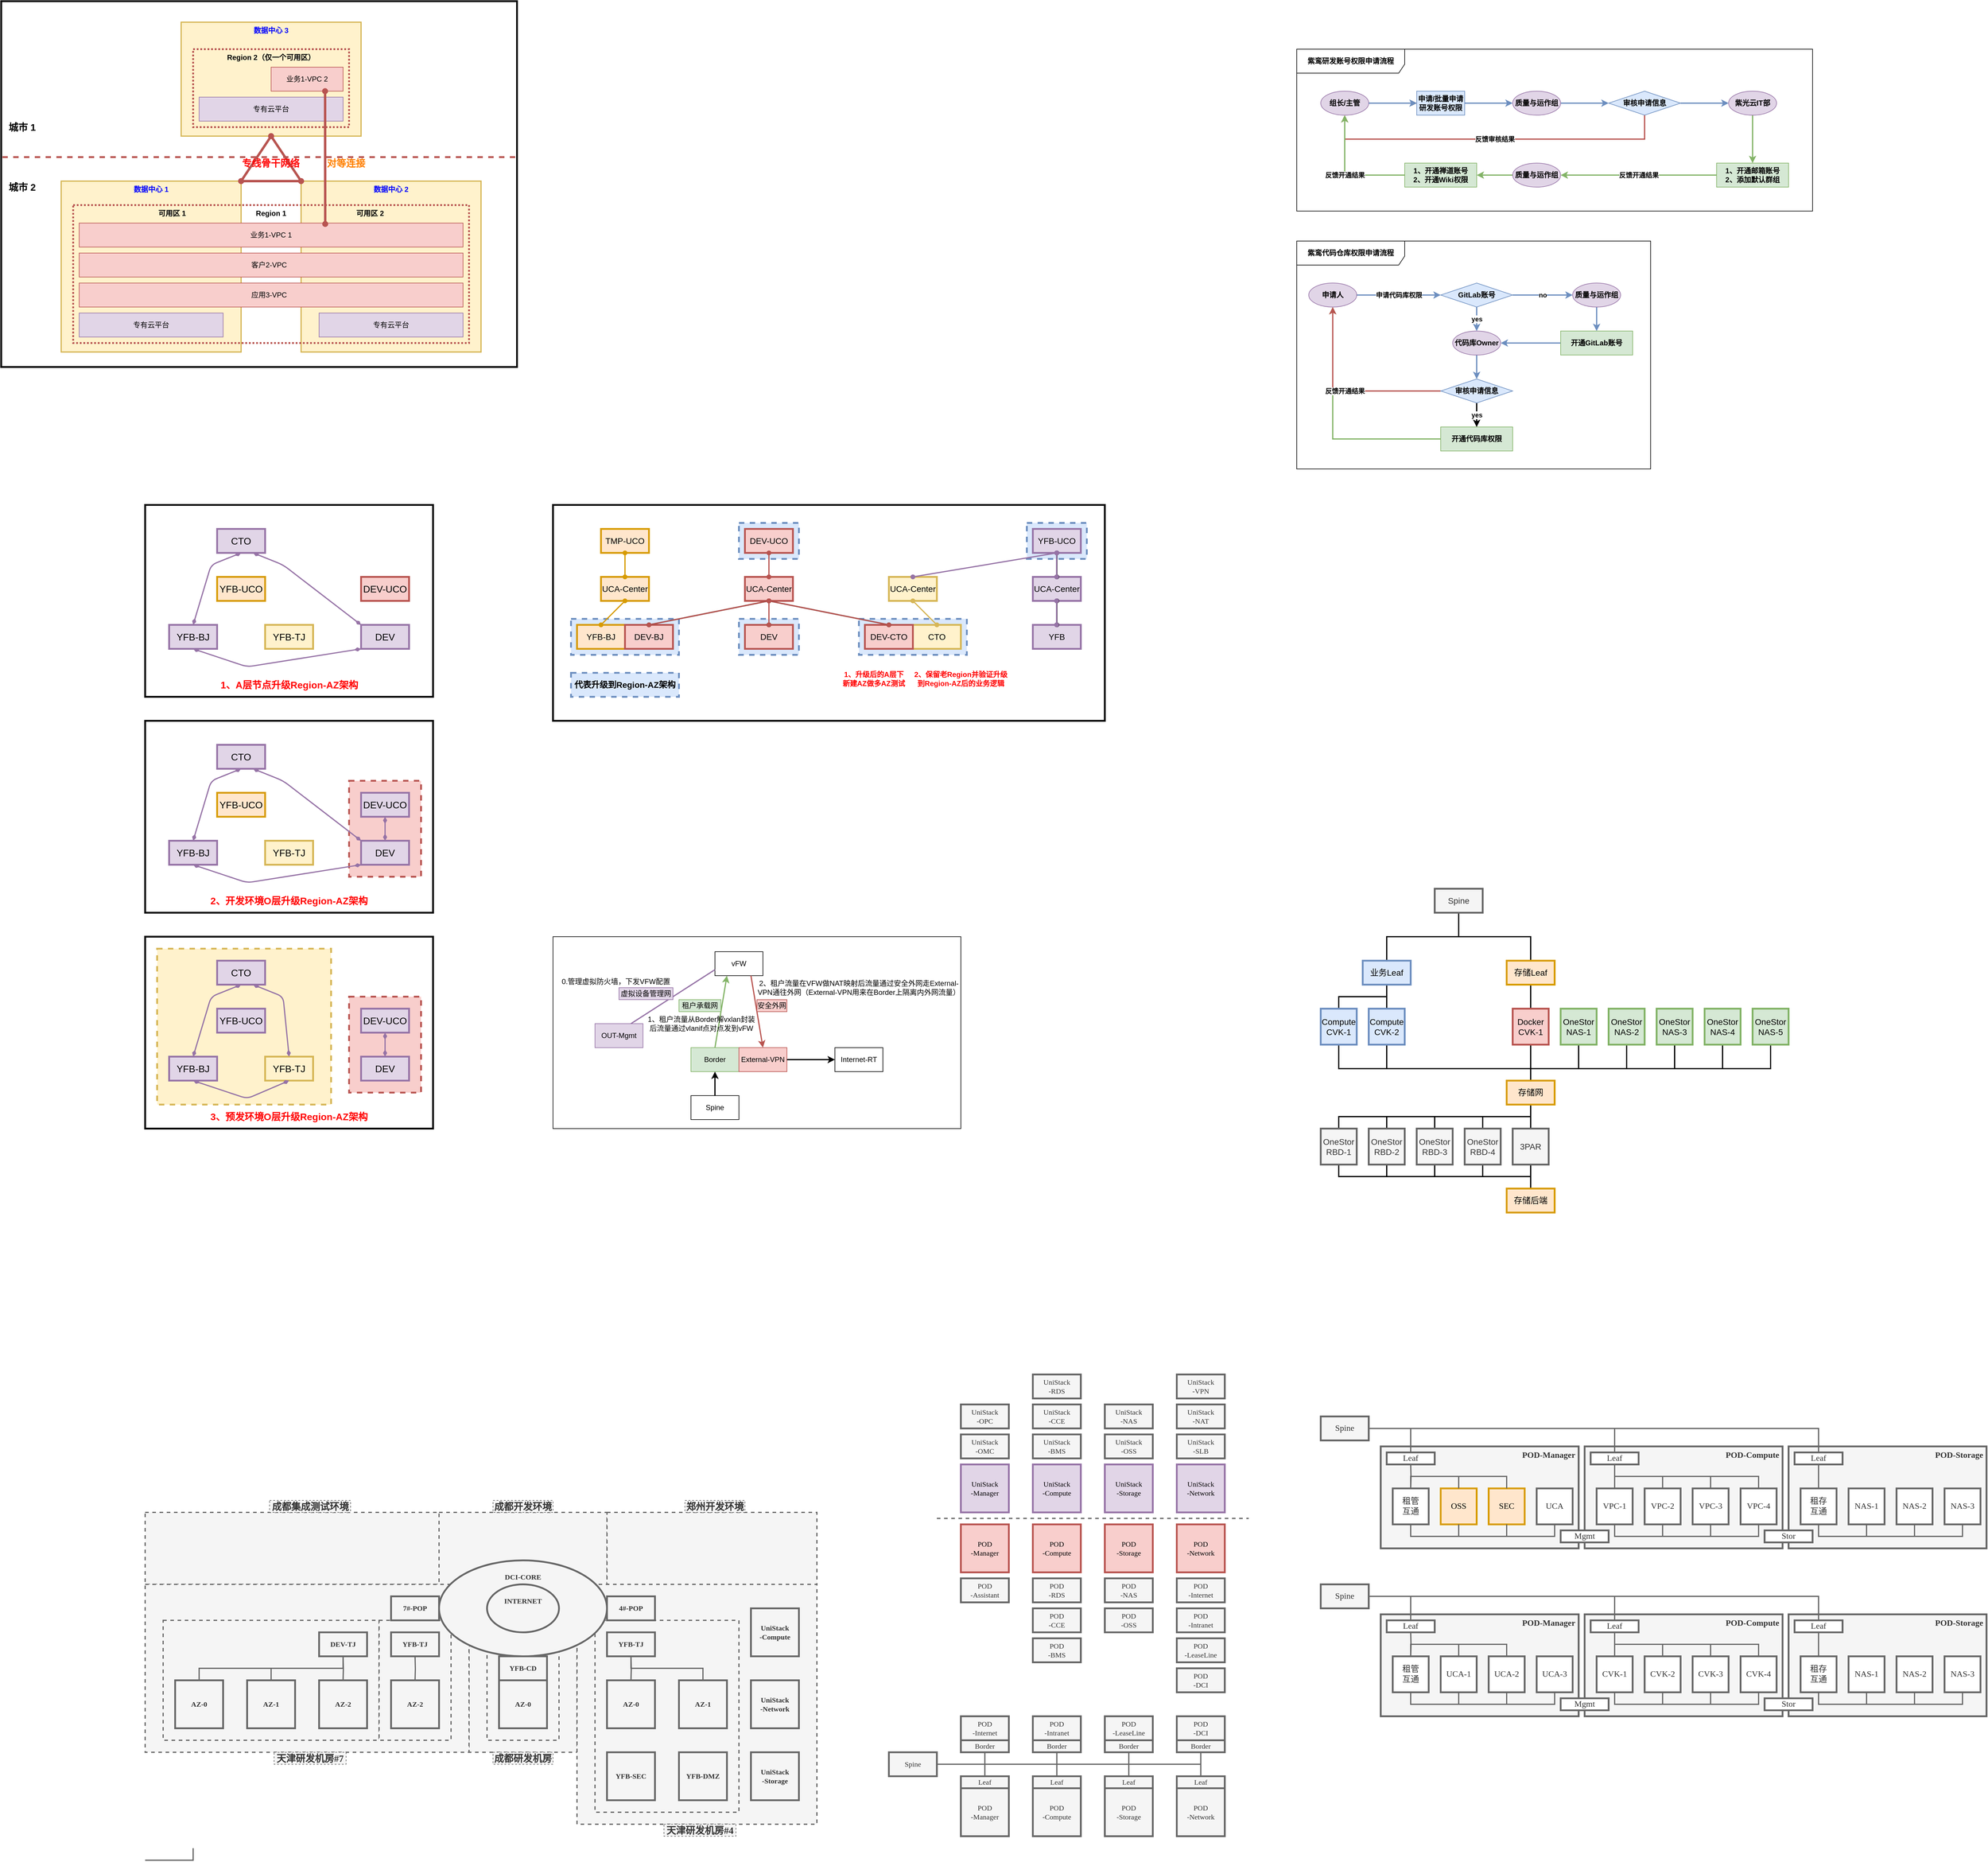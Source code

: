 <mxfile version="14.4.9" type="github">
  <diagram id="5n1qwYMmy2B0pd3I0OFW" name="Page-1">
    <mxGraphModel dx="1351" dy="657" grid="1" gridSize="10" guides="1" tooltips="1" connect="1" arrows="1" fold="1" page="1" pageScale="1" pageWidth="4681" pageHeight="3300" math="0" shadow="0">
      <root>
        <mxCell id="0" />
        <mxCell id="1" parent="0" />
        <mxCell id="VqiHA8Q5cYp8pTYDiDT9-476" value="" style="rounded=0;whiteSpace=wrap;html=1;strokeWidth=2;fontSize=12;align=center;fontFamily=Lucida Console;dashed=1;fontStyle=1;fillColor=#f5f5f5;strokeColor=#666666;fontColor=#333333;" parent="1" vertex="1">
          <mxGeometry x="850" y="2640" width="280" height="120" as="geometry" />
        </mxCell>
        <mxCell id="VqiHA8Q5cYp8pTYDiDT9-477" value="" style="rounded=0;whiteSpace=wrap;html=1;strokeWidth=2;fontSize=12;align=center;fontFamily=Lucida Console;dashed=1;fontStyle=1;fillColor=#f5f5f5;strokeColor=#666666;fontColor=#333333;" parent="1" vertex="1">
          <mxGeometry x="1130" y="2640" width="350" height="120" as="geometry" />
        </mxCell>
        <mxCell id="VqiHA8Q5cYp8pTYDiDT9-475" value="" style="rounded=0;whiteSpace=wrap;html=1;strokeWidth=2;fontSize=12;align=center;fontFamily=Lucida Console;dashed=1;fontStyle=1;fillColor=#f5f5f5;strokeColor=#666666;fontColor=#333333;" parent="1" vertex="1">
          <mxGeometry x="360" y="2640" width="490" height="120" as="geometry" />
        </mxCell>
        <mxCell id="VqiHA8Q5cYp8pTYDiDT9-470" value="" style="rounded=0;whiteSpace=wrap;html=1;strokeWidth=2;fontSize=12;align=center;fontFamily=Lucida Console;dashed=1;fontStyle=1;fillColor=#f5f5f5;strokeColor=#666666;fontColor=#333333;" parent="1" vertex="1">
          <mxGeometry x="900" y="2760" width="180" height="280" as="geometry" />
        </mxCell>
        <mxCell id="VqiHA8Q5cYp8pTYDiDT9-469" value="" style="rounded=0;whiteSpace=wrap;html=1;strokeWidth=2;fontSize=12;align=center;fontFamily=Lucida Console;dashed=1;fontStyle=1;fillColor=#f5f5f5;strokeColor=#666666;fontColor=#333333;" parent="1" vertex="1">
          <mxGeometry x="1080" y="2760" width="400" height="400" as="geometry" />
        </mxCell>
        <mxCell id="VqiHA8Q5cYp8pTYDiDT9-465" value="" style="rounded=0;whiteSpace=wrap;html=1;strokeWidth=2;fontSize=12;align=center;fontFamily=Lucida Console;dashed=1;fontStyle=1;fillColor=#f5f5f5;strokeColor=#666666;fontColor=#333333;" parent="1" vertex="1">
          <mxGeometry x="360" y="2760" width="540" height="280" as="geometry" />
        </mxCell>
        <mxCell id="VqiHA8Q5cYp8pTYDiDT9-468" value="" style="rounded=0;whiteSpace=wrap;html=1;strokeColor=#666666;strokeWidth=2;fontSize=12;align=center;fontFamily=Lucida Console;dashed=1;fillColor=#f5f5f5;fontColor=#333333;fontStyle=1" parent="1" vertex="1">
          <mxGeometry x="390" y="2820" width="360" height="200" as="geometry" />
        </mxCell>
        <mxCell id="VqiHA8Q5cYp8pTYDiDT9-467" value="" style="rounded=0;whiteSpace=wrap;html=1;strokeColor=#666666;strokeWidth=2;fontSize=12;align=center;fontFamily=Lucida Console;dashed=1;fillColor=#f5f5f5;fontColor=#333333;fontStyle=1" parent="1" vertex="1">
          <mxGeometry x="750" y="2820" width="120" height="200" as="geometry" />
        </mxCell>
        <mxCell id="VqiHA8Q5cYp8pTYDiDT9-466" value="" style="rounded=0;whiteSpace=wrap;html=1;strokeColor=#666666;strokeWidth=2;fontSize=12;align=center;fontFamily=Lucida Console;dashed=1;fillColor=#f5f5f5;fontColor=#333333;fontStyle=1" parent="1" vertex="1">
          <mxGeometry x="1110" y="2820" width="240" height="320" as="geometry" />
        </mxCell>
        <mxCell id="VqiHA8Q5cYp8pTYDiDT9-463" value="" style="rounded=0;whiteSpace=wrap;html=1;strokeColor=#666666;strokeWidth=2;fontSize=12;align=center;fontFamily=Lucida Console;dashed=1;fillColor=#f5f5f5;fontColor=#333333;fontStyle=1" parent="1" vertex="1">
          <mxGeometry x="930" y="2820" width="120" height="200" as="geometry" />
        </mxCell>
        <mxCell id="VqiHA8Q5cYp8pTYDiDT9-377" value="&lt;b&gt;POD-Manager&amp;nbsp;&lt;/b&gt;" style="rounded=0;whiteSpace=wrap;html=1;strokeColor=#666666;strokeWidth=3;fontSize=14;align=right;fontColor=#333333;fontFamily=Lucida Console;fillColor=#f5f5f5;verticalAlign=top;" parent="1" vertex="1">
          <mxGeometry x="2420" y="2530" width="330" height="170" as="geometry" />
        </mxCell>
        <mxCell id="VqiHA8Q5cYp8pTYDiDT9-378" value="&lt;b&gt;POD-Compute&amp;nbsp;&lt;/b&gt;" style="rounded=0;whiteSpace=wrap;html=1;strokeColor=#666666;strokeWidth=3;fontSize=14;align=right;fontColor=#333333;fontFamily=Lucida Console;fillColor=#f5f5f5;verticalAlign=top;" parent="1" vertex="1">
          <mxGeometry x="2760" y="2530" width="330" height="170" as="geometry" />
        </mxCell>
        <mxCell id="VqiHA8Q5cYp8pTYDiDT9-379" value="&lt;b&gt;POD-Storage&amp;nbsp;&lt;/b&gt;" style="rounded=0;whiteSpace=wrap;html=1;strokeColor=#666666;strokeWidth=3;fontSize=14;align=right;fontColor=#333333;fontFamily=Lucida Console;fillColor=#f5f5f5;verticalAlign=top;" parent="1" vertex="1">
          <mxGeometry x="3100" y="2530" width="330" height="170" as="geometry" />
        </mxCell>
        <mxCell id="VqiHA8Q5cYp8pTYDiDT9-221" value="" style="rounded=0;whiteSpace=wrap;html=1;fillColor=#FFFFFF;gradientColor=none;" parent="1" vertex="1">
          <mxGeometry x="1040" y="1680" width="680" height="320" as="geometry" />
        </mxCell>
        <mxCell id="VqiHA8Q5cYp8pTYDiDT9-63" value="&lt;b&gt;紫鸾研发账号权限申请流程&lt;/b&gt;" style="shape=umlFrame;whiteSpace=wrap;html=1;width=180;height=40;fillColor=#FFFFFF;swimlaneFillColor=#ffffff;" parent="1" vertex="1">
          <mxGeometry x="2280" y="200" width="860" height="270" as="geometry" />
        </mxCell>
        <mxCell id="0XY4--5X_oFbcHnSFoPR-78" value="" style="rounded=0;whiteSpace=wrap;html=1;strokeColor=#000000;strokeWidth=3;fillColor=#ffffff;fontSize=16;fontColor=#0000FF;align=center;" parent="1" vertex="1">
          <mxGeometry x="1040" y="960" width="920" height="360" as="geometry" />
        </mxCell>
        <mxCell id="0XY4--5X_oFbcHnSFoPR-147" value="" style="rounded=0;whiteSpace=wrap;html=1;dashed=1;strokeColor=#6c8ebf;strokeWidth=3;fillColor=#dae8fc;fontSize=14;align=center;" parent="1" vertex="1">
          <mxGeometry x="1830" y="990" width="100" height="60" as="geometry" />
        </mxCell>
        <mxCell id="0XY4--5X_oFbcHnSFoPR-146" value="" style="rounded=0;whiteSpace=wrap;html=1;dashed=1;strokeColor=#6c8ebf;strokeWidth=3;fillColor=#dae8fc;fontSize=14;align=center;" parent="1" vertex="1">
          <mxGeometry x="1350" y="990" width="100" height="60" as="geometry" />
        </mxCell>
        <mxCell id="0XY4--5X_oFbcHnSFoPR-115" value="" style="rounded=0;whiteSpace=wrap;html=1;dashed=1;strokeColor=#b85450;strokeWidth=3;fillColor=#f8cecc;fontSize=14;align=center;" parent="1" vertex="1">
          <mxGeometry x="1070" y="1150" width="180" height="60" as="geometry" />
        </mxCell>
        <mxCell id="0XY4--5X_oFbcHnSFoPR-114" value="" style="rounded=0;whiteSpace=wrap;html=1;dashed=1;strokeColor=#b85450;strokeWidth=3;fillColor=#f8cecc;fontSize=14;align=center;" parent="1" vertex="1">
          <mxGeometry x="1350" y="1150" width="100" height="60" as="geometry" />
        </mxCell>
        <mxCell id="0XY4--5X_oFbcHnSFoPR-116" value="" style="rounded=0;whiteSpace=wrap;html=1;dashed=1;strokeColor=#6c8ebf;strokeWidth=3;fillColor=#dae8fc;fontSize=14;align=center;" parent="1" vertex="1">
          <mxGeometry x="1550" y="1150" width="180" height="60" as="geometry" />
        </mxCell>
        <mxCell id="0XY4--5X_oFbcHnSFoPR-117" value="" style="rounded=0;whiteSpace=wrap;html=1;dashed=1;strokeColor=#6c8ebf;strokeWidth=3;fillColor=#dae8fc;fontSize=14;align=center;" parent="1" vertex="1">
          <mxGeometry x="1350" y="1150" width="100" height="60" as="geometry" />
        </mxCell>
        <mxCell id="0XY4--5X_oFbcHnSFoPR-118" value="" style="rounded=0;whiteSpace=wrap;html=1;dashed=1;strokeColor=#6c8ebf;strokeWidth=3;fillColor=#dae8fc;fontSize=14;align=center;" parent="1" vertex="1">
          <mxGeometry x="1070" y="1150" width="180" height="60" as="geometry" />
        </mxCell>
        <mxCell id="0XY4--5X_oFbcHnSFoPR-58" value="" style="rounded=0;whiteSpace=wrap;html=1;strokeColor=#000000;strokeWidth=3;fillColor=#ffffff;fontSize=16;fontColor=#0000FF;align=center;" parent="1" vertex="1">
          <mxGeometry x="360" y="1680" width="480" height="320" as="geometry" />
        </mxCell>
        <mxCell id="0XY4--5X_oFbcHnSFoPR-70" value="" style="rounded=0;whiteSpace=wrap;html=1;strokeColor=#d6b656;strokeWidth=3;fillColor=#fff2cc;fontSize=16;align=center;dashed=1;" parent="1" vertex="1">
          <mxGeometry x="380" y="1700" width="290" height="260" as="geometry" />
        </mxCell>
        <mxCell id="0XY4--5X_oFbcHnSFoPR-46" value="" style="rounded=0;whiteSpace=wrap;html=1;strokeColor=#000000;strokeWidth=3;fillColor=#ffffff;fontSize=16;fontColor=#0000FF;align=center;" parent="1" vertex="1">
          <mxGeometry x="360" y="1320" width="480" height="320" as="geometry" />
        </mxCell>
        <mxCell id="0XY4--5X_oFbcHnSFoPR-57" value="" style="rounded=0;whiteSpace=wrap;html=1;strokeColor=#b85450;strokeWidth=3;fillColor=#f8cecc;fontSize=16;align=center;dashed=1;" parent="1" vertex="1">
          <mxGeometry x="700" y="1420" width="120" height="160" as="geometry" />
        </mxCell>
        <mxCell id="0XY4--5X_oFbcHnSFoPR-45" value="" style="rounded=0;whiteSpace=wrap;html=1;strokeColor=#000000;strokeWidth=3;fillColor=#ffffff;fontSize=16;fontColor=#0000FF;align=center;" parent="1" vertex="1">
          <mxGeometry x="360" y="960" width="480" height="320" as="geometry" />
        </mxCell>
        <mxCell id="0XY4--5X_oFbcHnSFoPR-23" value="" style="rounded=0;whiteSpace=wrap;html=1;strokeWidth=3;fontSize=16;" parent="1" vertex="1">
          <mxGeometry x="120" y="120" width="860" height="610" as="geometry" />
        </mxCell>
        <mxCell id="0XY4--5X_oFbcHnSFoPR-12" value="&lt;b&gt;&lt;font color=&quot;#0000ff&quot;&gt;数据中心 1&lt;/font&gt;&lt;/b&gt;" style="rounded=0;whiteSpace=wrap;html=1;verticalAlign=top;strokeColor=#d6b656;fillColor=#fff2cc;strokeWidth=2;" parent="1" vertex="1">
          <mxGeometry x="220" y="420" width="300" height="285" as="geometry" />
        </mxCell>
        <mxCell id="0XY4--5X_oFbcHnSFoPR-11" value="&lt;b&gt;&lt;font color=&quot;#0000ff&quot;&gt;数据中心 2&lt;/font&gt;&lt;/b&gt;" style="rounded=0;whiteSpace=wrap;html=1;verticalAlign=top;strokeColor=#d6b656;fillColor=#fff2cc;strokeWidth=2;" parent="1" vertex="1">
          <mxGeometry x="620" y="420" width="300" height="285" as="geometry" />
        </mxCell>
        <mxCell id="0XY4--5X_oFbcHnSFoPR-10" value="&lt;b&gt;可用区 1&amp;nbsp; &amp;nbsp; &amp;nbsp; &amp;nbsp; &amp;nbsp; &amp;nbsp; &amp;nbsp; &amp;nbsp; &amp;nbsp; &amp;nbsp; &amp;nbsp; &amp;nbsp; &amp;nbsp; &amp;nbsp; &amp;nbsp; &amp;nbsp; &amp;nbsp; &amp;nbsp;Region 1&amp;nbsp; &amp;nbsp; &amp;nbsp; &amp;nbsp; &amp;nbsp; &amp;nbsp; &amp;nbsp; &amp;nbsp; &amp;nbsp; &amp;nbsp; &amp;nbsp; &amp;nbsp; &amp;nbsp; &amp;nbsp; &amp;nbsp; &amp;nbsp; &amp;nbsp; &amp;nbsp;可用区 2&lt;/b&gt;" style="rounded=0;whiteSpace=wrap;html=1;verticalAlign=top;dashed=1;strokeWidth=3;dashPattern=1 1;strokeColor=#b85450;fillColor=none;" parent="1" vertex="1">
          <mxGeometry x="240" y="460" width="660" height="230" as="geometry" />
        </mxCell>
        <mxCell id="0XY4--5X_oFbcHnSFoPR-4" value="&lt;b&gt;&lt;font color=&quot;#0000ff&quot;&gt;数据中心 3&lt;/font&gt;&lt;/b&gt;" style="rounded=0;whiteSpace=wrap;html=1;verticalAlign=top;strokeColor=#d6b656;fillColor=#fff2cc;strokeWidth=2;" parent="1" vertex="1">
          <mxGeometry x="420" y="155" width="300" height="190" as="geometry" />
        </mxCell>
        <mxCell id="0XY4--5X_oFbcHnSFoPR-3" value="&lt;b&gt;Region 2（仅一个可用区）&lt;/b&gt;" style="rounded=0;whiteSpace=wrap;html=1;verticalAlign=top;dashed=1;strokeWidth=3;strokeColor=#b85450;fillColor=none;dashPattern=1 1;" parent="1" vertex="1">
          <mxGeometry x="440" y="200" width="260" height="130" as="geometry" />
        </mxCell>
        <mxCell id="0XY4--5X_oFbcHnSFoPR-1" value="专有云平台" style="rounded=0;whiteSpace=wrap;html=1;fillColor=#e1d5e7;strokeColor=#9673a6;" parent="1" vertex="1">
          <mxGeometry x="450" y="280" width="240" height="40" as="geometry" />
        </mxCell>
        <mxCell id="0XY4--5X_oFbcHnSFoPR-2" value="业务1-VPC 2" style="rounded=0;whiteSpace=wrap;html=1;fillColor=#f8cecc;strokeColor=#b85450;" parent="1" vertex="1">
          <mxGeometry x="570" y="230" width="120" height="40" as="geometry" />
        </mxCell>
        <mxCell id="0XY4--5X_oFbcHnSFoPR-5" value="专有云平台" style="rounded=0;whiteSpace=wrap;html=1;fillColor=#e1d5e7;strokeColor=#9673a6;" parent="1" vertex="1">
          <mxGeometry x="250" y="640" width="240" height="40" as="geometry" />
        </mxCell>
        <mxCell id="0XY4--5X_oFbcHnSFoPR-6" value="应用3-VPC&amp;nbsp;&amp;nbsp;" style="rounded=0;whiteSpace=wrap;html=1;fillColor=#fff2cc;strokeColor=#d6b656;" parent="1" vertex="1">
          <mxGeometry x="250" y="590" width="640" height="40" as="geometry" />
        </mxCell>
        <mxCell id="0XY4--5X_oFbcHnSFoPR-7" value="客户2-VPC&amp;nbsp;&amp;nbsp;" style="rounded=0;whiteSpace=wrap;html=1;fillColor=#fff2cc;strokeColor=#d6b656;" parent="1" vertex="1">
          <mxGeometry x="250" y="540" width="640" height="40" as="geometry" />
        </mxCell>
        <mxCell id="0XY4--5X_oFbcHnSFoPR-8" value="业务1-VPC 1" style="rounded=0;whiteSpace=wrap;html=1;fillColor=#f8cecc;strokeColor=#b85450;" parent="1" vertex="1">
          <mxGeometry x="250" y="490" width="640" height="40" as="geometry" />
        </mxCell>
        <mxCell id="0XY4--5X_oFbcHnSFoPR-9" value="专有云平台" style="rounded=0;whiteSpace=wrap;html=1;fillColor=#e1d5e7;strokeColor=#9673a6;" parent="1" vertex="1">
          <mxGeometry x="650" y="640" width="240" height="40" as="geometry" />
        </mxCell>
        <mxCell id="0XY4--5X_oFbcHnSFoPR-13" value="" style="endArrow=none;dashed=1;html=1;fillColor=#f8cecc;strokeColor=#b85450;strokeWidth=3;" parent="1" edge="1">
          <mxGeometry width="50" height="50" relative="1" as="geometry">
            <mxPoint x="122" y="380" as="sourcePoint" />
            <mxPoint x="980" y="380" as="targetPoint" />
          </mxGeometry>
        </mxCell>
        <mxCell id="0XY4--5X_oFbcHnSFoPR-14" value="" style="endArrow=oval;startArrow=oval;html=1;strokeWidth=4;entryX=0.75;entryY=1;entryDx=0;entryDy=0;fillColor=#f8cecc;strokeColor=#b85450;startFill=1;endFill=1;exitX=0.641;exitY=0.038;exitDx=0;exitDy=0;exitPerimeter=0;" parent="1" source="0XY4--5X_oFbcHnSFoPR-8" target="0XY4--5X_oFbcHnSFoPR-2" edge="1">
          <mxGeometry width="50" height="50" relative="1" as="geometry">
            <mxPoint x="660" y="419" as="sourcePoint" />
            <mxPoint x="860" y="270" as="targetPoint" />
          </mxGeometry>
        </mxCell>
        <mxCell id="0XY4--5X_oFbcHnSFoPR-15" value="城市 2" style="text;html=1;strokeColor=none;fillColor=none;align=center;verticalAlign=middle;whiteSpace=wrap;rounded=0;dashed=1;dashPattern=1 1;opacity=0;fontStyle=1;fontSize=16;" parent="1" vertex="1">
          <mxGeometry x="130" y="420" width="50" height="20" as="geometry" />
        </mxCell>
        <mxCell id="0XY4--5X_oFbcHnSFoPR-16" value="城市 1" style="text;html=1;strokeColor=none;fillColor=none;align=center;verticalAlign=middle;whiteSpace=wrap;rounded=0;dashed=1;dashPattern=1 1;opacity=0;fontStyle=1;fontSize=16;" parent="1" vertex="1">
          <mxGeometry x="130" y="320" width="50" height="20" as="geometry" />
        </mxCell>
        <mxCell id="0XY4--5X_oFbcHnSFoPR-17" value="" style="endArrow=oval;startArrow=oval;html=1;strokeWidth=4;entryX=0.5;entryY=1;entryDx=0;entryDy=0;fillColor=#f8cecc;strokeColor=#b85450;startFill=1;endFill=1;exitX=1;exitY=0;exitDx=0;exitDy=0;" parent="1" source="0XY4--5X_oFbcHnSFoPR-12" target="0XY4--5X_oFbcHnSFoPR-4" edge="1">
          <mxGeometry width="50" height="50" relative="1" as="geometry">
            <mxPoint x="670.24" y="501.52" as="sourcePoint" />
            <mxPoint x="670" y="280" as="targetPoint" />
          </mxGeometry>
        </mxCell>
        <mxCell id="0XY4--5X_oFbcHnSFoPR-18" value="" style="endArrow=oval;startArrow=oval;html=1;strokeWidth=4;entryX=0.5;entryY=1;entryDx=0;entryDy=0;fillColor=#f8cecc;strokeColor=#b85450;startFill=1;endFill=1;exitX=0;exitY=0;exitDx=0;exitDy=0;" parent="1" source="0XY4--5X_oFbcHnSFoPR-11" target="0XY4--5X_oFbcHnSFoPR-4" edge="1">
          <mxGeometry width="50" height="50" relative="1" as="geometry">
            <mxPoint x="680.24" y="511.52" as="sourcePoint" />
            <mxPoint x="680" y="290" as="targetPoint" />
          </mxGeometry>
        </mxCell>
        <mxCell id="0XY4--5X_oFbcHnSFoPR-19" value="" style="endArrow=oval;startArrow=oval;html=1;strokeWidth=4;entryX=1;entryY=0;entryDx=0;entryDy=0;fillColor=#f8cecc;strokeColor=#b85450;startFill=1;endFill=1;exitX=0;exitY=0;exitDx=0;exitDy=0;" parent="1" source="0XY4--5X_oFbcHnSFoPR-11" target="0XY4--5X_oFbcHnSFoPR-12" edge="1">
          <mxGeometry width="50" height="50" relative="1" as="geometry">
            <mxPoint x="690.24" y="521.52" as="sourcePoint" />
            <mxPoint x="690" y="300" as="targetPoint" />
          </mxGeometry>
        </mxCell>
        <mxCell id="0XY4--5X_oFbcHnSFoPR-20" value="&lt;font color=&quot;#ff0000&quot;&gt;专线骨干网络&lt;/font&gt;" style="text;html=1;strokeColor=none;fillColor=none;align=center;verticalAlign=middle;whiteSpace=wrap;rounded=0;dashed=1;dashPattern=1 1;opacity=0;fontStyle=1;fontSize=16;" parent="1" vertex="1">
          <mxGeometry x="517.5" y="380" width="102.5" height="20" as="geometry" />
        </mxCell>
        <mxCell id="0XY4--5X_oFbcHnSFoPR-21" value="&lt;font color=&quot;#ff8000&quot;&gt;对等连接&lt;/font&gt;" style="text;html=1;strokeColor=none;fillColor=none;align=center;verticalAlign=middle;whiteSpace=wrap;rounded=0;dashed=1;dashPattern=1 1;opacity=0;fontStyle=1;fontSize=16;" parent="1" vertex="1">
          <mxGeometry x="660" y="380" width="70" height="20" as="geometry" />
        </mxCell>
        <mxCell id="0XY4--5X_oFbcHnSFoPR-36" value="CTO" style="rounded=0;whiteSpace=wrap;html=1;strokeColor=#9673a6;strokeWidth=3;fillColor=#e1d5e7;fontSize=16;align=center;" parent="1" vertex="1">
          <mxGeometry x="480" y="1000" width="80" height="40" as="geometry" />
        </mxCell>
        <mxCell id="0XY4--5X_oFbcHnSFoPR-37" value="YFB-UCO" style="rounded=0;whiteSpace=wrap;html=1;strokeColor=#d79b00;strokeWidth=3;fillColor=#ffe6cc;fontSize=16;align=center;" parent="1" vertex="1">
          <mxGeometry x="480" y="1080" width="80" height="40" as="geometry" />
        </mxCell>
        <mxCell id="0XY4--5X_oFbcHnSFoPR-38" value="DEV-UCO" style="rounded=0;whiteSpace=wrap;html=1;strokeColor=#b85450;strokeWidth=3;fillColor=#f8cecc;fontSize=16;align=center;" parent="1" vertex="1">
          <mxGeometry x="720" y="1080" width="80" height="40" as="geometry" />
        </mxCell>
        <mxCell id="0XY4--5X_oFbcHnSFoPR-39" value="YFB-TJ" style="rounded=0;whiteSpace=wrap;html=1;strokeColor=#d6b656;strokeWidth=3;fillColor=#fff2cc;fontSize=16;align=center;" parent="1" vertex="1">
          <mxGeometry x="560" y="1160" width="80" height="40" as="geometry" />
        </mxCell>
        <mxCell id="0XY4--5X_oFbcHnSFoPR-40" value="YFB-BJ" style="rounded=0;whiteSpace=wrap;html=1;strokeColor=#9673a6;strokeWidth=3;fillColor=#e1d5e7;fontSize=16;align=center;" parent="1" vertex="1">
          <mxGeometry x="400" y="1160" width="80" height="40" as="geometry" />
        </mxCell>
        <mxCell id="0XY4--5X_oFbcHnSFoPR-41" value="DEV" style="rounded=0;whiteSpace=wrap;html=1;strokeColor=#9673a6;strokeWidth=3;fillColor=#e1d5e7;fontSize=16;align=center;" parent="1" vertex="1">
          <mxGeometry x="720" y="1160" width="80" height="40" as="geometry" />
        </mxCell>
        <mxCell id="0XY4--5X_oFbcHnSFoPR-42" value="" style="endArrow=diamondThin;startArrow=diamondThin;html=1;strokeWidth=2;fontSize=16;fontColor=#0000FF;exitX=0.5;exitY=0;exitDx=0;exitDy=0;entryX=0.5;entryY=1;entryDx=0;entryDy=0;startFill=1;endFill=1;fillColor=#e1d5e7;strokeColor=#9673a6;" parent="1" source="0XY4--5X_oFbcHnSFoPR-40" target="0XY4--5X_oFbcHnSFoPR-36" edge="1">
          <mxGeometry width="50" height="50" relative="1" as="geometry">
            <mxPoint x="790" y="980" as="sourcePoint" />
            <mxPoint x="840" y="930" as="targetPoint" />
            <Array as="points">
              <mxPoint x="470" y="1060" />
            </Array>
          </mxGeometry>
        </mxCell>
        <mxCell id="0XY4--5X_oFbcHnSFoPR-43" value="" style="endArrow=diamondThin;startArrow=diamondThin;html=1;strokeWidth=2;fontSize=16;fontColor=#0000FF;exitX=0.5;exitY=1;exitDx=0;exitDy=0;entryX=0;entryY=1;entryDx=0;entryDy=0;startFill=1;endFill=1;fillColor=#e1d5e7;strokeColor=#9673a6;" parent="1" source="0XY4--5X_oFbcHnSFoPR-40" target="0XY4--5X_oFbcHnSFoPR-41" edge="1">
          <mxGeometry width="50" height="50" relative="1" as="geometry">
            <mxPoint x="450" y="1170" as="sourcePoint" />
            <mxPoint x="530" y="1050" as="targetPoint" />
            <Array as="points">
              <mxPoint x="530" y="1230" />
            </Array>
          </mxGeometry>
        </mxCell>
        <mxCell id="0XY4--5X_oFbcHnSFoPR-44" value="" style="endArrow=diamondThin;startArrow=diamondThin;html=1;strokeWidth=2;fontSize=16;fontColor=#0000FF;exitX=0.75;exitY=1;exitDx=0;exitDy=0;entryX=0;entryY=0;entryDx=0;entryDy=0;startFill=1;endFill=1;fillColor=#e1d5e7;strokeColor=#9673a6;" parent="1" source="0XY4--5X_oFbcHnSFoPR-36" target="0XY4--5X_oFbcHnSFoPR-41" edge="1">
          <mxGeometry width="50" height="50" relative="1" as="geometry">
            <mxPoint x="450" y="1210" as="sourcePoint" />
            <mxPoint x="770" y="1210" as="targetPoint" />
            <Array as="points">
              <mxPoint x="590" y="1060" />
            </Array>
          </mxGeometry>
        </mxCell>
        <mxCell id="0XY4--5X_oFbcHnSFoPR-47" value="CTO" style="rounded=0;whiteSpace=wrap;html=1;strokeColor=#9673a6;strokeWidth=3;fillColor=#e1d5e7;fontSize=16;align=center;" parent="1" vertex="1">
          <mxGeometry x="480" y="1360" width="80" height="40" as="geometry" />
        </mxCell>
        <mxCell id="0XY4--5X_oFbcHnSFoPR-48" value="YFB-UCO" style="rounded=0;whiteSpace=wrap;html=1;strokeColor=#d79b00;strokeWidth=3;fillColor=#ffe6cc;fontSize=16;align=center;" parent="1" vertex="1">
          <mxGeometry x="480" y="1440" width="80" height="40" as="geometry" />
        </mxCell>
        <mxCell id="0XY4--5X_oFbcHnSFoPR-49" value="DEV-UCO" style="rounded=0;whiteSpace=wrap;html=1;strokeColor=#9673a6;strokeWidth=3;fillColor=#e1d5e7;fontSize=16;align=center;" parent="1" vertex="1">
          <mxGeometry x="720" y="1440" width="80" height="40" as="geometry" />
        </mxCell>
        <mxCell id="0XY4--5X_oFbcHnSFoPR-50" value="YFB-TJ" style="rounded=0;whiteSpace=wrap;html=1;strokeColor=#d6b656;strokeWidth=3;fillColor=#fff2cc;fontSize=16;align=center;" parent="1" vertex="1">
          <mxGeometry x="560" y="1520" width="80" height="40" as="geometry" />
        </mxCell>
        <mxCell id="0XY4--5X_oFbcHnSFoPR-51" value="YFB-BJ" style="rounded=0;whiteSpace=wrap;html=1;strokeColor=#9673a6;strokeWidth=3;fillColor=#e1d5e7;fontSize=16;align=center;" parent="1" vertex="1">
          <mxGeometry x="400" y="1520" width="80" height="40" as="geometry" />
        </mxCell>
        <mxCell id="0XY4--5X_oFbcHnSFoPR-52" value="DEV" style="rounded=0;whiteSpace=wrap;html=1;strokeColor=#9673a6;strokeWidth=3;fillColor=#e1d5e7;fontSize=16;align=center;" parent="1" vertex="1">
          <mxGeometry x="720" y="1520" width="80" height="40" as="geometry" />
        </mxCell>
        <mxCell id="0XY4--5X_oFbcHnSFoPR-53" value="" style="endArrow=diamondThin;startArrow=diamondThin;html=1;strokeWidth=2;fontSize=16;fontColor=#0000FF;exitX=0.5;exitY=0;exitDx=0;exitDy=0;entryX=0.5;entryY=1;entryDx=0;entryDy=0;startFill=1;endFill=1;fillColor=#e1d5e7;strokeColor=#9673a6;" parent="1" source="0XY4--5X_oFbcHnSFoPR-51" target="0XY4--5X_oFbcHnSFoPR-47" edge="1">
          <mxGeometry width="50" height="50" relative="1" as="geometry">
            <mxPoint x="790" y="1340" as="sourcePoint" />
            <mxPoint x="840" y="1290" as="targetPoint" />
            <Array as="points">
              <mxPoint x="470" y="1420" />
            </Array>
          </mxGeometry>
        </mxCell>
        <mxCell id="0XY4--5X_oFbcHnSFoPR-54" value="" style="endArrow=diamondThin;startArrow=diamondThin;html=1;strokeWidth=2;fontSize=16;fontColor=#0000FF;exitX=0.5;exitY=1;exitDx=0;exitDy=0;entryX=0;entryY=1;entryDx=0;entryDy=0;startFill=1;endFill=1;fillColor=#e1d5e7;strokeColor=#9673a6;" parent="1" source="0XY4--5X_oFbcHnSFoPR-51" target="0XY4--5X_oFbcHnSFoPR-52" edge="1">
          <mxGeometry width="50" height="50" relative="1" as="geometry">
            <mxPoint x="450" y="1530" as="sourcePoint" />
            <mxPoint x="530" y="1410" as="targetPoint" />
            <Array as="points">
              <mxPoint x="530" y="1590" />
            </Array>
          </mxGeometry>
        </mxCell>
        <mxCell id="0XY4--5X_oFbcHnSFoPR-55" value="" style="endArrow=diamondThin;startArrow=diamondThin;html=1;strokeWidth=2;fontSize=16;fontColor=#0000FF;exitX=0.75;exitY=1;exitDx=0;exitDy=0;entryX=0;entryY=0;entryDx=0;entryDy=0;startFill=1;endFill=1;fillColor=#e1d5e7;strokeColor=#9673a6;" parent="1" source="0XY4--5X_oFbcHnSFoPR-47" target="0XY4--5X_oFbcHnSFoPR-52" edge="1">
          <mxGeometry width="50" height="50" relative="1" as="geometry">
            <mxPoint x="450" y="1570" as="sourcePoint" />
            <mxPoint x="770" y="1570" as="targetPoint" />
            <Array as="points">
              <mxPoint x="590" y="1420" />
            </Array>
          </mxGeometry>
        </mxCell>
        <mxCell id="0XY4--5X_oFbcHnSFoPR-56" value="" style="endArrow=diamondThin;startArrow=diamondThin;html=1;strokeWidth=2;fontSize=16;fontColor=#0000FF;entryX=0.5;entryY=0;entryDx=0;entryDy=0;startFill=1;endFill=1;fillColor=#e1d5e7;strokeColor=#9673a6;exitX=0.5;exitY=1;exitDx=0;exitDy=0;" parent="1" source="0XY4--5X_oFbcHnSFoPR-49" target="0XY4--5X_oFbcHnSFoPR-52" edge="1">
          <mxGeometry width="50" height="50" relative="1" as="geometry">
            <mxPoint x="550" y="1410" as="sourcePoint" />
            <mxPoint x="730" y="1530" as="targetPoint" />
            <Array as="points">
              <mxPoint x="760" y="1500" />
            </Array>
          </mxGeometry>
        </mxCell>
        <mxCell id="0XY4--5X_oFbcHnSFoPR-59" value="" style="rounded=0;whiteSpace=wrap;html=1;strokeColor=#b85450;strokeWidth=3;fillColor=#f8cecc;fontSize=16;align=center;dashed=1;" parent="1" vertex="1">
          <mxGeometry x="700" y="1780" width="120" height="160" as="geometry" />
        </mxCell>
        <mxCell id="0XY4--5X_oFbcHnSFoPR-60" value="CTO" style="rounded=0;whiteSpace=wrap;html=1;strokeColor=#9673a6;strokeWidth=3;fillColor=#e1d5e7;fontSize=16;align=center;" parent="1" vertex="1">
          <mxGeometry x="480" y="1720" width="80" height="40" as="geometry" />
        </mxCell>
        <mxCell id="0XY4--5X_oFbcHnSFoPR-61" value="YFB-UCO" style="rounded=0;whiteSpace=wrap;html=1;strokeColor=#9673a6;strokeWidth=3;fillColor=#e1d5e7;fontSize=16;align=center;" parent="1" vertex="1">
          <mxGeometry x="480" y="1800" width="80" height="40" as="geometry" />
        </mxCell>
        <mxCell id="0XY4--5X_oFbcHnSFoPR-62" value="DEV-UCO" style="rounded=0;whiteSpace=wrap;html=1;strokeColor=#9673a6;strokeWidth=3;fillColor=#e1d5e7;fontSize=16;align=center;" parent="1" vertex="1">
          <mxGeometry x="720" y="1800" width="80" height="40" as="geometry" />
        </mxCell>
        <mxCell id="0XY4--5X_oFbcHnSFoPR-63" value="YFB-TJ" style="rounded=0;whiteSpace=wrap;html=1;strokeColor=#d6b656;strokeWidth=3;fillColor=#fff2cc;fontSize=16;align=center;" parent="1" vertex="1">
          <mxGeometry x="560" y="1880" width="80" height="40" as="geometry" />
        </mxCell>
        <mxCell id="0XY4--5X_oFbcHnSFoPR-64" value="YFB-BJ" style="rounded=0;whiteSpace=wrap;html=1;strokeColor=#9673a6;strokeWidth=3;fillColor=#e1d5e7;fontSize=16;align=center;" parent="1" vertex="1">
          <mxGeometry x="400" y="1880" width="80" height="40" as="geometry" />
        </mxCell>
        <mxCell id="0XY4--5X_oFbcHnSFoPR-65" value="DEV" style="rounded=0;whiteSpace=wrap;html=1;strokeColor=#9673a6;strokeWidth=3;fillColor=#e1d5e7;fontSize=16;align=center;" parent="1" vertex="1">
          <mxGeometry x="720" y="1880" width="80" height="40" as="geometry" />
        </mxCell>
        <mxCell id="0XY4--5X_oFbcHnSFoPR-66" value="" style="endArrow=diamondThin;startArrow=diamondThin;html=1;strokeWidth=2;fontSize=16;fontColor=#0000FF;exitX=0.5;exitY=0;exitDx=0;exitDy=0;entryX=0.5;entryY=1;entryDx=0;entryDy=0;startFill=1;endFill=1;fillColor=#e1d5e7;strokeColor=#9673a6;" parent="1" source="0XY4--5X_oFbcHnSFoPR-64" target="0XY4--5X_oFbcHnSFoPR-60" edge="1">
          <mxGeometry width="50" height="50" relative="1" as="geometry">
            <mxPoint x="790" y="1700" as="sourcePoint" />
            <mxPoint x="840" y="1650" as="targetPoint" />
            <Array as="points">
              <mxPoint x="470" y="1780" />
            </Array>
          </mxGeometry>
        </mxCell>
        <mxCell id="0XY4--5X_oFbcHnSFoPR-67" value="" style="endArrow=diamondThin;startArrow=diamondThin;html=1;strokeWidth=2;fontSize=16;fontColor=#0000FF;exitX=0.5;exitY=1;exitDx=0;exitDy=0;entryX=0.5;entryY=1;entryDx=0;entryDy=0;startFill=1;endFill=1;fillColor=#e1d5e7;strokeColor=#9673a6;" parent="1" source="0XY4--5X_oFbcHnSFoPR-64" target="0XY4--5X_oFbcHnSFoPR-63" edge="1">
          <mxGeometry width="50" height="50" relative="1" as="geometry">
            <mxPoint x="450" y="1890" as="sourcePoint" />
            <mxPoint x="530" y="1770" as="targetPoint" />
            <Array as="points">
              <mxPoint x="530" y="1950" />
            </Array>
          </mxGeometry>
        </mxCell>
        <mxCell id="0XY4--5X_oFbcHnSFoPR-68" value="" style="endArrow=diamondThin;startArrow=diamondThin;html=1;strokeWidth=2;fontSize=16;fontColor=#0000FF;exitX=0.75;exitY=1;exitDx=0;exitDy=0;entryX=0.5;entryY=0;entryDx=0;entryDy=0;startFill=1;endFill=1;fillColor=#e1d5e7;strokeColor=#9673a6;" parent="1" source="0XY4--5X_oFbcHnSFoPR-60" target="0XY4--5X_oFbcHnSFoPR-63" edge="1">
          <mxGeometry width="50" height="50" relative="1" as="geometry">
            <mxPoint x="450" y="1930" as="sourcePoint" />
            <mxPoint x="770" y="1930" as="targetPoint" />
            <Array as="points">
              <mxPoint x="590" y="1780" />
            </Array>
          </mxGeometry>
        </mxCell>
        <mxCell id="0XY4--5X_oFbcHnSFoPR-69" value="" style="endArrow=diamondThin;startArrow=diamondThin;html=1;strokeWidth=2;fontSize=16;fontColor=#0000FF;entryX=0.5;entryY=0;entryDx=0;entryDy=0;startFill=1;endFill=1;fillColor=#e1d5e7;strokeColor=#9673a6;exitX=0.5;exitY=1;exitDx=0;exitDy=0;" parent="1" source="0XY4--5X_oFbcHnSFoPR-62" target="0XY4--5X_oFbcHnSFoPR-65" edge="1">
          <mxGeometry width="50" height="50" relative="1" as="geometry">
            <mxPoint x="550" y="1770" as="sourcePoint" />
            <mxPoint x="730" y="1890" as="targetPoint" />
            <Array as="points">
              <mxPoint x="760" y="1860" />
            </Array>
          </mxGeometry>
        </mxCell>
        <mxCell id="0XY4--5X_oFbcHnSFoPR-71" value="&lt;b&gt;&lt;font color=&quot;#ff0000&quot;&gt;1、A层节点升级Region-AZ架构&lt;/font&gt;&lt;/b&gt;" style="text;html=1;strokeColor=none;fillColor=none;align=center;verticalAlign=middle;whiteSpace=wrap;rounded=0;dashed=1;fontSize=16;" parent="1" vertex="1">
          <mxGeometry x="474.5" y="1250" width="251" height="20" as="geometry" />
        </mxCell>
        <mxCell id="0XY4--5X_oFbcHnSFoPR-72" value="&lt;b&gt;&lt;font color=&quot;#ff0000&quot;&gt;2、开发环境O层升级Region-AZ架构&lt;/font&gt;&lt;/b&gt;" style="text;html=1;strokeColor=none;fillColor=none;align=center;verticalAlign=middle;whiteSpace=wrap;rounded=0;dashed=1;fontSize=16;" parent="1" vertex="1">
          <mxGeometry x="465" y="1610" width="270" height="20" as="geometry" />
        </mxCell>
        <mxCell id="0XY4--5X_oFbcHnSFoPR-73" value="&lt;b&gt;&lt;font color=&quot;#ff0000&quot;&gt;3、预发环境O层升级Region-AZ架构&lt;/font&gt;&lt;/b&gt;" style="text;html=1;strokeColor=none;fillColor=none;align=center;verticalAlign=middle;whiteSpace=wrap;rounded=0;dashed=1;fontSize=16;" parent="1" vertex="1">
          <mxGeometry x="465" y="1970" width="270" height="20" as="geometry" />
        </mxCell>
        <mxCell id="0XY4--5X_oFbcHnSFoPR-76" value="应用3-VPC&amp;nbsp;&amp;nbsp;" style="rounded=0;whiteSpace=wrap;html=1;fillColor=#f8cecc;strokeColor=#b85450;" parent="1" vertex="1">
          <mxGeometry x="250" y="590" width="640" height="40" as="geometry" />
        </mxCell>
        <mxCell id="0XY4--5X_oFbcHnSFoPR-77" value="客户2-VPC&amp;nbsp;&amp;nbsp;" style="rounded=0;whiteSpace=wrap;html=1;fillColor=#f8cecc;strokeColor=#b85450;" parent="1" vertex="1">
          <mxGeometry x="250" y="540" width="640" height="40" as="geometry" />
        </mxCell>
        <mxCell id="0XY4--5X_oFbcHnSFoPR-79" value="TMP-UCO" style="rounded=0;whiteSpace=wrap;html=1;strokeColor=#d79b00;strokeWidth=3;fillColor=#ffe6cc;fontSize=14;align=center;" parent="1" vertex="1">
          <mxGeometry x="1120" y="1000" width="80" height="40" as="geometry" />
        </mxCell>
        <mxCell id="0XY4--5X_oFbcHnSFoPR-80" value="UCA-Center" style="rounded=0;whiteSpace=wrap;html=1;strokeColor=#d79b00;strokeWidth=3;fillColor=#ffe6cc;fontSize=14;align=center;" parent="1" vertex="1">
          <mxGeometry x="1120" y="1080" width="80" height="40" as="geometry" />
        </mxCell>
        <mxCell id="0XY4--5X_oFbcHnSFoPR-81" value="DEV-UCO" style="rounded=0;whiteSpace=wrap;html=1;strokeColor=#b85450;strokeWidth=3;fillColor=#f8cecc;fontSize=14;align=center;" parent="1" vertex="1">
          <mxGeometry x="1360" y="1000" width="80" height="40" as="geometry" />
        </mxCell>
        <mxCell id="0XY4--5X_oFbcHnSFoPR-82" value="DEV" style="rounded=0;whiteSpace=wrap;html=1;strokeColor=#b85450;strokeWidth=3;fillColor=#f8cecc;fontSize=14;align=center;" parent="1" vertex="1">
          <mxGeometry x="1360" y="1160" width="80" height="40" as="geometry" />
        </mxCell>
        <mxCell id="0XY4--5X_oFbcHnSFoPR-83" value="YFB-BJ" style="rounded=0;whiteSpace=wrap;html=1;strokeColor=#d79b00;strokeWidth=3;fillColor=#ffe6cc;fontSize=14;align=center;" parent="1" vertex="1">
          <mxGeometry x="1080" y="1160" width="80" height="40" as="geometry" />
        </mxCell>
        <mxCell id="0XY4--5X_oFbcHnSFoPR-84" value="UCA-Center" style="rounded=0;whiteSpace=wrap;html=1;strokeColor=#b85450;strokeWidth=3;fillColor=#f8cecc;fontSize=14;align=center;" parent="1" vertex="1">
          <mxGeometry x="1360" y="1080" width="80" height="40" as="geometry" />
        </mxCell>
        <mxCell id="0XY4--5X_oFbcHnSFoPR-89" value="1、升级后的A层下新建AZ做多AZ测试" style="text;html=1;strokeColor=none;fillColor=none;align=center;verticalAlign=middle;whiteSpace=wrap;rounded=0;dashed=1;fontSize=12;fontStyle=1;fontColor=#FF0000;" parent="1" vertex="1">
          <mxGeometry x="1520" y="1240" width="110" height="20" as="geometry" />
        </mxCell>
        <mxCell id="0XY4--5X_oFbcHnSFoPR-90" value="2、保留老Region并验证升级到Region-AZ后的业务逻辑" style="text;html=1;strokeColor=none;fillColor=none;align=center;verticalAlign=middle;whiteSpace=wrap;rounded=0;dashed=1;fontSize=12;fontStyle=1;fontColor=#FF0000;" parent="1" vertex="1">
          <mxGeometry x="1640" y="1240" width="160" height="20" as="geometry" />
        </mxCell>
        <mxCell id="0XY4--5X_oFbcHnSFoPR-91" value="DEV-BJ" style="rounded=0;whiteSpace=wrap;html=1;strokeColor=#b85450;strokeWidth=3;fillColor=#f8cecc;fontSize=14;align=center;" parent="1" vertex="1">
          <mxGeometry x="1160" y="1160" width="80" height="40" as="geometry" />
        </mxCell>
        <mxCell id="0XY4--5X_oFbcHnSFoPR-92" value="YFB-UCO" style="rounded=0;whiteSpace=wrap;html=1;strokeColor=#666666;strokeWidth=3;fillColor=#f5f5f5;fontSize=14;align=center;fontColor=#333333;" parent="1" vertex="1">
          <mxGeometry x="1840" y="1000" width="80" height="40" as="geometry" />
        </mxCell>
        <mxCell id="0XY4--5X_oFbcHnSFoPR-93" value="UCA-Center" style="rounded=0;whiteSpace=wrap;html=1;strokeColor=#d6b656;strokeWidth=3;fillColor=#fff2cc;fontSize=14;align=center;" parent="1" vertex="1">
          <mxGeometry x="1600" y="1080" width="80" height="40" as="geometry" />
        </mxCell>
        <mxCell id="0XY4--5X_oFbcHnSFoPR-94" value="UCA-Center" style="rounded=0;whiteSpace=wrap;html=1;strokeColor=#9673a6;strokeWidth=3;fillColor=#e1d5e7;fontSize=14;align=center;" parent="1" vertex="1">
          <mxGeometry x="1840" y="1080" width="80" height="40" as="geometry" />
        </mxCell>
        <mxCell id="0XY4--5X_oFbcHnSFoPR-95" value="YFB" style="rounded=0;whiteSpace=wrap;html=1;strokeColor=#9673a6;strokeWidth=3;fillColor=#e1d5e7;fontSize=14;align=center;" parent="1" vertex="1">
          <mxGeometry x="1840" y="1160" width="80" height="40" as="geometry" />
        </mxCell>
        <mxCell id="0XY4--5X_oFbcHnSFoPR-96" value="CTO" style="rounded=0;whiteSpace=wrap;html=1;strokeColor=#d6b656;strokeWidth=3;fillColor=#fff2cc;fontSize=14;align=center;" parent="1" vertex="1">
          <mxGeometry x="1640" y="1160" width="80" height="40" as="geometry" />
        </mxCell>
        <mxCell id="0XY4--5X_oFbcHnSFoPR-97" value="DEV-CTO" style="rounded=0;whiteSpace=wrap;html=1;strokeColor=#b85450;strokeWidth=3;fillColor=#f8cecc;fontSize=14;align=center;" parent="1" vertex="1">
          <mxGeometry x="1560" y="1160" width="80" height="40" as="geometry" />
        </mxCell>
        <mxCell id="0XY4--5X_oFbcHnSFoPR-98" value="YFB-UCO" style="rounded=0;whiteSpace=wrap;html=1;strokeColor=#9673a6;strokeWidth=3;fillColor=#e1d5e7;fontSize=14;align=center;" parent="1" vertex="1">
          <mxGeometry x="1840" y="1000" width="80" height="40" as="geometry" />
        </mxCell>
        <mxCell id="0XY4--5X_oFbcHnSFoPR-99" value="" style="endArrow=oval;startArrow=oval;html=1;strokeWidth=2;fontSize=14;fontColor=#000000;startFill=1;endFill=1;entryX=0.5;entryY=1;entryDx=0;entryDy=0;exitX=0.5;exitY=0;exitDx=0;exitDy=0;fillColor=#ffe6cc;strokeColor=#d79b00;" parent="1" source="0XY4--5X_oFbcHnSFoPR-80" target="0XY4--5X_oFbcHnSFoPR-79" edge="1">
          <mxGeometry width="50" height="50" relative="1" as="geometry">
            <mxPoint x="1030" y="1100" as="sourcePoint" />
            <mxPoint x="1080" y="1050" as="targetPoint" />
          </mxGeometry>
        </mxCell>
        <mxCell id="0XY4--5X_oFbcHnSFoPR-100" value="" style="endArrow=oval;startArrow=oval;html=1;strokeWidth=2;fontSize=14;fontColor=#000000;startFill=1;endFill=1;entryX=0.5;entryY=1;entryDx=0;entryDy=0;exitX=0.5;exitY=0;exitDx=0;exitDy=0;fillColor=#f8cecc;strokeColor=#b85450;" parent="1" source="0XY4--5X_oFbcHnSFoPR-84" target="0XY4--5X_oFbcHnSFoPR-81" edge="1">
          <mxGeometry width="50" height="50" relative="1" as="geometry">
            <mxPoint x="1170" y="1090.0" as="sourcePoint" />
            <mxPoint x="1170" y="1050.0" as="targetPoint" />
          </mxGeometry>
        </mxCell>
        <mxCell id="0XY4--5X_oFbcHnSFoPR-101" value="" style="endArrow=oval;startArrow=oval;html=1;strokeWidth=2;fontSize=14;fontColor=#000000;startFill=1;endFill=1;entryX=0.5;entryY=1;entryDx=0;entryDy=0;exitX=0.5;exitY=0;exitDx=0;exitDy=0;" parent="1" source="0XY4--5X_oFbcHnSFoPR-94" target="0XY4--5X_oFbcHnSFoPR-98" edge="1">
          <mxGeometry width="50" height="50" relative="1" as="geometry">
            <mxPoint x="1410" y="1090.0" as="sourcePoint" />
            <mxPoint x="1410" y="1050.0" as="targetPoint" />
          </mxGeometry>
        </mxCell>
        <mxCell id="0XY4--5X_oFbcHnSFoPR-102" value="" style="endArrow=oval;startArrow=oval;html=1;strokeWidth=2;fontSize=14;fontColor=#000000;startFill=1;endFill=1;entryX=0.5;entryY=1;entryDx=0;entryDy=0;exitX=0.5;exitY=0;exitDx=0;exitDy=0;fillColor=#e1d5e7;strokeColor=#9673a6;" parent="1" source="0XY4--5X_oFbcHnSFoPR-93" target="0XY4--5X_oFbcHnSFoPR-98" edge="1">
          <mxGeometry width="50" height="50" relative="1" as="geometry">
            <mxPoint x="1420" y="1100.0" as="sourcePoint" />
            <mxPoint x="1420" y="1060.0" as="targetPoint" />
          </mxGeometry>
        </mxCell>
        <mxCell id="0XY4--5X_oFbcHnSFoPR-103" value="" style="endArrow=oval;startArrow=oval;html=1;strokeWidth=2;fontSize=14;fontColor=#000000;startFill=1;endFill=1;entryX=0.5;entryY=0;entryDx=0;entryDy=0;exitX=0.5;exitY=1;exitDx=0;exitDy=0;" parent="1" source="0XY4--5X_oFbcHnSFoPR-84" target="0XY4--5X_oFbcHnSFoPR-82" edge="1">
          <mxGeometry width="50" height="50" relative="1" as="geometry">
            <mxPoint x="1410" y="1090.0" as="sourcePoint" />
            <mxPoint x="1410" y="1050.0" as="targetPoint" />
          </mxGeometry>
        </mxCell>
        <mxCell id="0XY4--5X_oFbcHnSFoPR-104" value="" style="endArrow=oval;startArrow=oval;html=1;strokeWidth=2;fontSize=14;fontColor=#000000;startFill=1;endFill=1;entryX=0.5;entryY=1;entryDx=0;entryDy=0;exitX=0.5;exitY=0;exitDx=0;exitDy=0;fillColor=#ffe6cc;strokeColor=#d79b00;" parent="1" source="0XY4--5X_oFbcHnSFoPR-83" target="0XY4--5X_oFbcHnSFoPR-80" edge="1">
          <mxGeometry width="50" height="50" relative="1" as="geometry">
            <mxPoint x="1420" y="1100.0" as="sourcePoint" />
            <mxPoint x="1420" y="1060.0" as="targetPoint" />
          </mxGeometry>
        </mxCell>
        <mxCell id="0XY4--5X_oFbcHnSFoPR-105" value="" style="endArrow=oval;startArrow=oval;html=1;strokeWidth=2;fontSize=14;fontColor=#000000;startFill=1;endFill=1;entryX=0.5;entryY=0;entryDx=0;entryDy=0;exitX=0.5;exitY=1;exitDx=0;exitDy=0;" parent="1" source="0XY4--5X_oFbcHnSFoPR-84" target="0XY4--5X_oFbcHnSFoPR-91" edge="1">
          <mxGeometry width="50" height="50" relative="1" as="geometry">
            <mxPoint x="1370" y="1140" as="sourcePoint" />
            <mxPoint x="1430" y="1070.0" as="targetPoint" />
          </mxGeometry>
        </mxCell>
        <mxCell id="0XY4--5X_oFbcHnSFoPR-106" value="" style="endArrow=oval;startArrow=oval;html=1;strokeWidth=2;fontSize=14;fontColor=#000000;startFill=1;endFill=1;entryX=0.5;entryY=0;entryDx=0;entryDy=0;exitX=0.5;exitY=1;exitDx=0;exitDy=0;" parent="1" source="0XY4--5X_oFbcHnSFoPR-84" target="0XY4--5X_oFbcHnSFoPR-97" edge="1">
          <mxGeometry width="50" height="50" relative="1" as="geometry">
            <mxPoint x="1410" y="1130.0" as="sourcePoint" />
            <mxPoint x="1210" y="1170.0" as="targetPoint" />
          </mxGeometry>
        </mxCell>
        <mxCell id="0XY4--5X_oFbcHnSFoPR-107" value="" style="endArrow=oval;startArrow=oval;html=1;strokeWidth=2;fontSize=14;fontColor=#000000;startFill=1;endFill=1;entryX=0.5;entryY=0;entryDx=0;entryDy=0;exitX=0.5;exitY=1;exitDx=0;exitDy=0;fillColor=#fff2cc;strokeColor=#d6b656;" parent="1" source="0XY4--5X_oFbcHnSFoPR-93" target="0XY4--5X_oFbcHnSFoPR-96" edge="1">
          <mxGeometry width="50" height="50" relative="1" as="geometry">
            <mxPoint x="1410" y="1130.0" as="sourcePoint" />
            <mxPoint x="1610" y="1170.0" as="targetPoint" />
          </mxGeometry>
        </mxCell>
        <mxCell id="0XY4--5X_oFbcHnSFoPR-108" value="" style="endArrow=oval;startArrow=oval;html=1;strokeWidth=2;fontSize=14;fontColor=#000000;startFill=1;endFill=1;exitX=0.5;exitY=1;exitDx=0;exitDy=0;" parent="1" source="0XY4--5X_oFbcHnSFoPR-94" target="0XY4--5X_oFbcHnSFoPR-95" edge="1">
          <mxGeometry width="50" height="50" relative="1" as="geometry">
            <mxPoint x="1420" y="1140.0" as="sourcePoint" />
            <mxPoint x="1620" y="1180.0" as="targetPoint" />
          </mxGeometry>
        </mxCell>
        <mxCell id="0XY4--5X_oFbcHnSFoPR-109" value="" style="endArrow=oval;startArrow=oval;html=1;strokeWidth=2;fontSize=14;fontColor=#000000;startFill=1;endFill=1;exitX=0.5;exitY=1;exitDx=0;exitDy=0;fillColor=#e1d5e7;strokeColor=#9673a6;" parent="1" edge="1">
          <mxGeometry width="50" height="50" relative="1" as="geometry">
            <mxPoint x="1879.58" y="1120.0" as="sourcePoint" />
            <mxPoint x="1879.58" y="1160.0" as="targetPoint" />
          </mxGeometry>
        </mxCell>
        <mxCell id="0XY4--5X_oFbcHnSFoPR-110" value="" style="endArrow=oval;startArrow=oval;html=1;strokeWidth=2;fontSize=14;fontColor=#000000;startFill=1;endFill=1;entryX=0.5;entryY=1;entryDx=0;entryDy=0;exitX=0.5;exitY=0;exitDx=0;exitDy=0;fillColor=#e1d5e7;strokeColor=#9673a6;" parent="1" edge="1">
          <mxGeometry width="50" height="50" relative="1" as="geometry">
            <mxPoint x="1879.58" y="1080.0" as="sourcePoint" />
            <mxPoint x="1879.58" y="1040.0" as="targetPoint" />
          </mxGeometry>
        </mxCell>
        <mxCell id="0XY4--5X_oFbcHnSFoPR-111" value="" style="endArrow=oval;startArrow=oval;html=1;strokeWidth=2;fontSize=14;fontColor=#000000;startFill=1;endFill=1;entryX=0.5;entryY=0;entryDx=0;entryDy=0;exitX=0.5;exitY=1;exitDx=0;exitDy=0;fillColor=#f8cecc;strokeColor=#b85450;" parent="1" edge="1">
          <mxGeometry width="50" height="50" relative="1" as="geometry">
            <mxPoint x="1400" y="1120.0" as="sourcePoint" />
            <mxPoint x="1600" y="1160.0" as="targetPoint" />
          </mxGeometry>
        </mxCell>
        <mxCell id="0XY4--5X_oFbcHnSFoPR-112" value="" style="endArrow=oval;startArrow=oval;html=1;strokeWidth=2;fontSize=14;fontColor=#000000;startFill=1;endFill=1;entryX=0.5;entryY=0;entryDx=0;entryDy=0;exitX=0.5;exitY=1;exitDx=0;exitDy=0;fillColor=#f8cecc;strokeColor=#b85450;" parent="1" edge="1">
          <mxGeometry width="50" height="50" relative="1" as="geometry">
            <mxPoint x="1400" y="1120.0" as="sourcePoint" />
            <mxPoint x="1400" y="1160.0" as="targetPoint" />
          </mxGeometry>
        </mxCell>
        <mxCell id="0XY4--5X_oFbcHnSFoPR-113" value="" style="endArrow=oval;startArrow=oval;html=1;strokeWidth=2;fontSize=14;fontColor=#000000;startFill=1;endFill=1;entryX=0.5;entryY=0;entryDx=0;entryDy=0;exitX=0.5;exitY=1;exitDx=0;exitDy=0;fillColor=#f8cecc;strokeColor=#b85450;" parent="1" edge="1">
          <mxGeometry width="50" height="50" relative="1" as="geometry">
            <mxPoint x="1400" y="1120.0" as="sourcePoint" />
            <mxPoint x="1200" y="1160.0" as="targetPoint" />
          </mxGeometry>
        </mxCell>
        <mxCell id="0XY4--5X_oFbcHnSFoPR-119" value="代表升级到Region-AZ架构" style="rounded=0;whiteSpace=wrap;html=1;dashed=1;strokeColor=#6c8ebf;strokeWidth=3;fillColor=#dae8fc;fontSize=14;align=center;fontStyle=1" parent="1" vertex="1">
          <mxGeometry x="1070" y="1240" width="180" height="40" as="geometry" />
        </mxCell>
        <mxCell id="VqiHA8Q5cYp8pTYDiDT9-27" style="edgeStyle=orthogonalEdgeStyle;rounded=0;orthogonalLoop=1;jettySize=auto;html=1;exitX=1;exitY=0.5;exitDx=0;exitDy=0;entryX=0;entryY=0.5;entryDx=0;entryDy=0;fontStyle=1;fillColor=#dae8fc;strokeColor=#6c8ebf;strokeWidth=2;" parent="1" source="VqiHA8Q5cYp8pTYDiDT9-6" target="VqiHA8Q5cYp8pTYDiDT9-20" edge="1">
          <mxGeometry relative="1" as="geometry" />
        </mxCell>
        <mxCell id="VqiHA8Q5cYp8pTYDiDT9-6" value="申请/批量申请Unicloud邮箱" style="rounded=0;whiteSpace=wrap;html=1;fontStyle=1;fillColor=#d5e8d4;strokeColor=#82b366;" parent="1" vertex="1">
          <mxGeometry x="2480" y="270" width="80" height="40" as="geometry" />
        </mxCell>
        <mxCell id="VqiHA8Q5cYp8pTYDiDT9-32" value="反馈开通结果" style="edgeStyle=orthogonalEdgeStyle;rounded=0;orthogonalLoop=1;jettySize=auto;html=1;entryX=1;entryY=0.5;entryDx=0;entryDy=0;fontStyle=1;fillColor=#d5e8d4;strokeColor=#82b366;strokeWidth=2;" parent="1" source="VqiHA8Q5cYp8pTYDiDT9-7" target="VqiHA8Q5cYp8pTYDiDT9-25" edge="1">
          <mxGeometry relative="1" as="geometry" />
        </mxCell>
        <mxCell id="VqiHA8Q5cYp8pTYDiDT9-7" value="1、开通邮箱账号&lt;br&gt;2、添加默认群组" style="rounded=0;whiteSpace=wrap;html=1;fontStyle=1;fillColor=#d5e8d4;strokeColor=#82b366;" parent="1" vertex="1">
          <mxGeometry x="2980" y="390" width="120" height="40" as="geometry" />
        </mxCell>
        <mxCell id="VqiHA8Q5cYp8pTYDiDT9-29" style="edgeStyle=orthogonalEdgeStyle;rounded=0;orthogonalLoop=1;jettySize=auto;html=1;entryX=0;entryY=0.5;entryDx=0;entryDy=0;fontStyle=1;fillColor=#dae8fc;strokeColor=#6c8ebf;strokeWidth=2;" parent="1" source="VqiHA8Q5cYp8pTYDiDT9-15" target="VqiHA8Q5cYp8pTYDiDT9-22" edge="1">
          <mxGeometry relative="1" as="geometry" />
        </mxCell>
        <mxCell id="VqiHA8Q5cYp8pTYDiDT9-35" value="反馈审核结果" style="edgeStyle=orthogonalEdgeStyle;rounded=0;orthogonalLoop=1;jettySize=auto;html=1;fontStyle=1;fillColor=#f8cecc;strokeColor=#b85450;entryX=0.5;entryY=1;entryDx=0;entryDy=0;strokeWidth=2;" parent="1" source="VqiHA8Q5cYp8pTYDiDT9-15" target="VqiHA8Q5cYp8pTYDiDT9-21" edge="1">
          <mxGeometry relative="1" as="geometry">
            <mxPoint x="2360" y="320" as="targetPoint" />
            <Array as="points">
              <mxPoint x="2860" y="350" />
              <mxPoint x="2360" y="350" />
            </Array>
          </mxGeometry>
        </mxCell>
        <mxCell id="VqiHA8Q5cYp8pTYDiDT9-15" value="审核申请信息" style="rhombus;whiteSpace=wrap;html=1;fontStyle=1;fillColor=#dae8fc;strokeColor=#6c8ebf;" parent="1" vertex="1">
          <mxGeometry x="2800" y="270" width="120" height="40" as="geometry" />
        </mxCell>
        <mxCell id="VqiHA8Q5cYp8pTYDiDT9-34" value="反馈开通结果" style="edgeStyle=orthogonalEdgeStyle;rounded=0;orthogonalLoop=1;jettySize=auto;html=1;entryX=0.5;entryY=1;entryDx=0;entryDy=0;fontStyle=1;strokeWidth=2;fillColor=#d5e8d4;strokeColor=#82b366;" parent="1" source="VqiHA8Q5cYp8pTYDiDT9-19" target="VqiHA8Q5cYp8pTYDiDT9-21" edge="1">
          <mxGeometry relative="1" as="geometry" />
        </mxCell>
        <mxCell id="VqiHA8Q5cYp8pTYDiDT9-19" value="1、开通禅道账号&lt;br&gt;2、开通Wiki权限" style="rounded=0;whiteSpace=wrap;html=1;fontStyle=1;fillColor=#d5e8d4;strokeColor=#82b366;" parent="1" vertex="1">
          <mxGeometry x="2460" y="390" width="120" height="40" as="geometry" />
        </mxCell>
        <mxCell id="VqiHA8Q5cYp8pTYDiDT9-28" style="edgeStyle=orthogonalEdgeStyle;rounded=0;orthogonalLoop=1;jettySize=auto;html=1;entryX=0;entryY=0.5;entryDx=0;entryDy=0;fontStyle=1;fillColor=#dae8fc;strokeColor=#6c8ebf;strokeWidth=2;" parent="1" source="VqiHA8Q5cYp8pTYDiDT9-20" target="VqiHA8Q5cYp8pTYDiDT9-15" edge="1">
          <mxGeometry relative="1" as="geometry" />
        </mxCell>
        <mxCell id="VqiHA8Q5cYp8pTYDiDT9-20" value="质量与运作组" style="ellipse;whiteSpace=wrap;html=1;fontStyle=1;fillColor=#e1d5e7;strokeColor=#9673a6;" parent="1" vertex="1">
          <mxGeometry x="2640" y="270" width="80" height="40" as="geometry" />
        </mxCell>
        <mxCell id="VqiHA8Q5cYp8pTYDiDT9-26" style="edgeStyle=orthogonalEdgeStyle;rounded=0;orthogonalLoop=1;jettySize=auto;html=1;entryX=0;entryY=0.5;entryDx=0;entryDy=0;fontStyle=1" parent="1" source="VqiHA8Q5cYp8pTYDiDT9-21" target="VqiHA8Q5cYp8pTYDiDT9-6" edge="1">
          <mxGeometry relative="1" as="geometry" />
        </mxCell>
        <mxCell id="VqiHA8Q5cYp8pTYDiDT9-21" value="组长/主管" style="ellipse;whiteSpace=wrap;html=1;fontStyle=1;fillColor=#e1d5e7;strokeColor=#9673a6;" parent="1" vertex="1">
          <mxGeometry x="2320" y="270" width="80" height="40" as="geometry" />
        </mxCell>
        <mxCell id="VqiHA8Q5cYp8pTYDiDT9-31" style="edgeStyle=orthogonalEdgeStyle;rounded=0;orthogonalLoop=1;jettySize=auto;html=1;entryX=0.5;entryY=0;entryDx=0;entryDy=0;fontStyle=1;fillColor=#d5e8d4;strokeColor=#82b366;strokeWidth=2;" parent="1" source="VqiHA8Q5cYp8pTYDiDT9-22" target="VqiHA8Q5cYp8pTYDiDT9-7" edge="1">
          <mxGeometry relative="1" as="geometry" />
        </mxCell>
        <mxCell id="VqiHA8Q5cYp8pTYDiDT9-22" value="紫光云IT部" style="ellipse;whiteSpace=wrap;html=1;fontStyle=1;fillColor=#e1d5e7;strokeColor=#9673a6;" parent="1" vertex="1">
          <mxGeometry x="3000" y="270" width="80" height="40" as="geometry" />
        </mxCell>
        <mxCell id="VqiHA8Q5cYp8pTYDiDT9-33" style="edgeStyle=orthogonalEdgeStyle;rounded=0;orthogonalLoop=1;jettySize=auto;html=1;entryX=1;entryY=0.5;entryDx=0;entryDy=0;fontStyle=1;strokeWidth=2;fillColor=#d5e8d4;strokeColor=#82b366;" parent="1" source="VqiHA8Q5cYp8pTYDiDT9-25" target="VqiHA8Q5cYp8pTYDiDT9-19" edge="1">
          <mxGeometry relative="1" as="geometry" />
        </mxCell>
        <mxCell id="VqiHA8Q5cYp8pTYDiDT9-25" value="质量与运作组" style="ellipse;whiteSpace=wrap;html=1;fontStyle=1;fillColor=#e1d5e7;strokeColor=#9673a6;" parent="1" vertex="1">
          <mxGeometry x="2640" y="390" width="80" height="40" as="geometry" />
        </mxCell>
        <mxCell id="VqiHA8Q5cYp8pTYDiDT9-37" style="edgeStyle=orthogonalEdgeStyle;rounded=0;orthogonalLoop=1;jettySize=auto;html=1;exitX=0.5;exitY=1;exitDx=0;exitDy=0;fontStyle=1" parent="1" edge="1">
          <mxGeometry relative="1" as="geometry">
            <mxPoint x="2855" y="410" as="sourcePoint" />
            <mxPoint x="2855" y="410" as="targetPoint" />
          </mxGeometry>
        </mxCell>
        <mxCell id="VqiHA8Q5cYp8pTYDiDT9-38" value="申请/批量申请研发账号权限" style="rounded=0;whiteSpace=wrap;html=1;fontStyle=1;fillColor=#dae8fc;strokeColor=#6c8ebf;" parent="1" vertex="1">
          <mxGeometry x="2480" y="270" width="80" height="40" as="geometry" />
        </mxCell>
        <mxCell id="VqiHA8Q5cYp8pTYDiDT9-39" value="1、开通禅道账号&lt;br&gt;2、开通Wiki权限" style="rounded=0;whiteSpace=wrap;html=1;fontStyle=1;fillColor=#d5e8d4;strokeColor=#82b366;" parent="1" vertex="1">
          <mxGeometry x="2460" y="390" width="120" height="40" as="geometry" />
        </mxCell>
        <mxCell id="VqiHA8Q5cYp8pTYDiDT9-41" style="edgeStyle=orthogonalEdgeStyle;rounded=0;orthogonalLoop=1;jettySize=auto;html=1;entryX=0;entryY=0.5;entryDx=0;entryDy=0;fontStyle=1;fillColor=#dae8fc;strokeColor=#6c8ebf;strokeWidth=2;" parent="1" edge="1">
          <mxGeometry relative="1" as="geometry">
            <mxPoint x="2400" y="290" as="sourcePoint" />
            <mxPoint x="2480" y="290" as="targetPoint" />
          </mxGeometry>
        </mxCell>
        <mxCell id="VqiHA8Q5cYp8pTYDiDT9-65" value="&lt;b&gt;紫鸾代码仓库权限申请流程&lt;/b&gt;" style="shape=umlFrame;whiteSpace=wrap;html=1;width=180;height=40;fillColor=#FFFFFF;swimlaneFillColor=#ffffff;" parent="1" vertex="1">
          <mxGeometry x="2280" y="520" width="590" height="380" as="geometry" />
        </mxCell>
        <mxCell id="VqiHA8Q5cYp8pTYDiDT9-102" style="edgeStyle=orthogonalEdgeStyle;rounded=0;orthogonalLoop=1;jettySize=auto;html=1;strokeWidth=2;fillColor=#d5e8d4;strokeColor=#82b366;fontStyle=1;entryX=0.5;entryY=1;entryDx=0;entryDy=0;" parent="1" source="VqiHA8Q5cYp8pTYDiDT9-88" target="VqiHA8Q5cYp8pTYDiDT9-89" edge="1">
          <mxGeometry relative="1" as="geometry">
            <mxPoint x="2420" y="630" as="targetPoint" />
          </mxGeometry>
        </mxCell>
        <mxCell id="VqiHA8Q5cYp8pTYDiDT9-88" value="开通代码库权限" style="rounded=0;whiteSpace=wrap;html=1;fontStyle=1;fillColor=#d5e8d4;strokeColor=#82b366;" parent="1" vertex="1">
          <mxGeometry x="2520" y="830" width="120" height="40" as="geometry" />
        </mxCell>
        <mxCell id="VqiHA8Q5cYp8pTYDiDT9-103" value="申请代码库权限" style="edgeStyle=orthogonalEdgeStyle;rounded=0;orthogonalLoop=1;jettySize=auto;html=1;entryX=0;entryY=0.5;entryDx=0;entryDy=0;strokeWidth=2;fillColor=#dae8fc;strokeColor=#6c8ebf;fontStyle=1" parent="1" source="VqiHA8Q5cYp8pTYDiDT9-89" target="VqiHA8Q5cYp8pTYDiDT9-90" edge="1">
          <mxGeometry relative="1" as="geometry" />
        </mxCell>
        <mxCell id="VqiHA8Q5cYp8pTYDiDT9-89" value="申请人" style="ellipse;whiteSpace=wrap;html=1;fontStyle=1;fillColor=#e1d5e7;strokeColor=#9673a6;" parent="1" vertex="1">
          <mxGeometry x="2300" y="590" width="80" height="40" as="geometry" />
        </mxCell>
        <mxCell id="VqiHA8Q5cYp8pTYDiDT9-95" value="yes" style="edgeStyle=orthogonalEdgeStyle;rounded=0;orthogonalLoop=1;jettySize=auto;html=1;entryX=0.5;entryY=0;entryDx=0;entryDy=0;strokeWidth=2;fillColor=#dae8fc;strokeColor=#6c8ebf;fontStyle=1" parent="1" source="VqiHA8Q5cYp8pTYDiDT9-90" target="VqiHA8Q5cYp8pTYDiDT9-93" edge="1">
          <mxGeometry relative="1" as="geometry" />
        </mxCell>
        <mxCell id="VqiHA8Q5cYp8pTYDiDT9-97" value="no" style="edgeStyle=orthogonalEdgeStyle;rounded=0;orthogonalLoop=1;jettySize=auto;html=1;entryX=0;entryY=0.5;entryDx=0;entryDy=0;strokeWidth=2;fillColor=#dae8fc;strokeColor=#6c8ebf;fontStyle=1" parent="1" source="VqiHA8Q5cYp8pTYDiDT9-90" target="VqiHA8Q5cYp8pTYDiDT9-91" edge="1">
          <mxGeometry relative="1" as="geometry" />
        </mxCell>
        <mxCell id="VqiHA8Q5cYp8pTYDiDT9-90" value="GitLab账号" style="rhombus;whiteSpace=wrap;html=1;fontStyle=1;fillColor=#dae8fc;strokeColor=#6c8ebf;" parent="1" vertex="1">
          <mxGeometry x="2520" y="590" width="120" height="40" as="geometry" />
        </mxCell>
        <mxCell id="VqiHA8Q5cYp8pTYDiDT9-98" style="edgeStyle=orthogonalEdgeStyle;rounded=0;orthogonalLoop=1;jettySize=auto;html=1;entryX=0.5;entryY=0;entryDx=0;entryDy=0;strokeWidth=2;fillColor=#dae8fc;strokeColor=#6c8ebf;fontStyle=1" parent="1" source="VqiHA8Q5cYp8pTYDiDT9-91" target="VqiHA8Q5cYp8pTYDiDT9-92" edge="1">
          <mxGeometry relative="1" as="geometry" />
        </mxCell>
        <mxCell id="VqiHA8Q5cYp8pTYDiDT9-91" value="质量与运作组" style="ellipse;whiteSpace=wrap;html=1;fontStyle=1;fillColor=#e1d5e7;strokeColor=#9673a6;" parent="1" vertex="1">
          <mxGeometry x="2740" y="590" width="80" height="40" as="geometry" />
        </mxCell>
        <mxCell id="VqiHA8Q5cYp8pTYDiDT9-99" style="edgeStyle=orthogonalEdgeStyle;rounded=0;orthogonalLoop=1;jettySize=auto;html=1;entryX=1;entryY=0.5;entryDx=0;entryDy=0;strokeWidth=2;fillColor=#dae8fc;strokeColor=#6c8ebf;fontStyle=1" parent="1" source="VqiHA8Q5cYp8pTYDiDT9-92" target="VqiHA8Q5cYp8pTYDiDT9-93" edge="1">
          <mxGeometry relative="1" as="geometry" />
        </mxCell>
        <mxCell id="VqiHA8Q5cYp8pTYDiDT9-92" value="开通GitLab账号" style="rounded=0;whiteSpace=wrap;html=1;fontStyle=1;fillColor=#d5e8d4;strokeColor=#82b366;" parent="1" vertex="1">
          <mxGeometry x="2720" y="670" width="120" height="40" as="geometry" />
        </mxCell>
        <mxCell id="VqiHA8Q5cYp8pTYDiDT9-96" style="edgeStyle=orthogonalEdgeStyle;rounded=0;orthogonalLoop=1;jettySize=auto;html=1;entryX=0.5;entryY=0;entryDx=0;entryDy=0;strokeWidth=2;fillColor=#dae8fc;strokeColor=#6c8ebf;fontStyle=1" parent="1" source="VqiHA8Q5cYp8pTYDiDT9-93" target="VqiHA8Q5cYp8pTYDiDT9-94" edge="1">
          <mxGeometry relative="1" as="geometry" />
        </mxCell>
        <mxCell id="VqiHA8Q5cYp8pTYDiDT9-93" value="代码库Owner" style="ellipse;whiteSpace=wrap;html=1;fontStyle=1;fillColor=#e1d5e7;strokeColor=#9673a6;" parent="1" vertex="1">
          <mxGeometry x="2540" y="670" width="80" height="40" as="geometry" />
        </mxCell>
        <mxCell id="VqiHA8Q5cYp8pTYDiDT9-100" value="yes" style="edgeStyle=orthogonalEdgeStyle;rounded=0;orthogonalLoop=1;jettySize=auto;html=1;entryX=0.5;entryY=0;entryDx=0;entryDy=0;strokeWidth=2;fontStyle=1" parent="1" source="VqiHA8Q5cYp8pTYDiDT9-94" target="VqiHA8Q5cYp8pTYDiDT9-88" edge="1">
          <mxGeometry relative="1" as="geometry" />
        </mxCell>
        <mxCell id="VqiHA8Q5cYp8pTYDiDT9-101" value="反馈开通结果" style="edgeStyle=orthogonalEdgeStyle;rounded=0;orthogonalLoop=1;jettySize=auto;html=1;entryX=0.5;entryY=1;entryDx=0;entryDy=0;strokeWidth=2;fillColor=#f8cecc;strokeColor=#b85450;fontStyle=1" parent="1" source="VqiHA8Q5cYp8pTYDiDT9-94" target="VqiHA8Q5cYp8pTYDiDT9-89" edge="1">
          <mxGeometry relative="1" as="geometry" />
        </mxCell>
        <mxCell id="VqiHA8Q5cYp8pTYDiDT9-94" value="审核申请信息" style="rhombus;whiteSpace=wrap;html=1;fontStyle=1;fillColor=#dae8fc;strokeColor=#6c8ebf;" parent="1" vertex="1">
          <mxGeometry x="2520" y="750" width="120" height="40" as="geometry" />
        </mxCell>
        <mxCell id="VqiHA8Q5cYp8pTYDiDT9-128" style="edgeStyle=orthogonalEdgeStyle;rounded=0;orthogonalLoop=1;jettySize=auto;html=1;strokeWidth=2;endArrow=none;endFill=0;" parent="1" source="VqiHA8Q5cYp8pTYDiDT9-104" target="VqiHA8Q5cYp8pTYDiDT9-105" edge="1">
          <mxGeometry relative="1" as="geometry">
            <Array as="points">
              <mxPoint x="2550" y="1680" />
              <mxPoint x="2430" y="1680" />
            </Array>
          </mxGeometry>
        </mxCell>
        <mxCell id="VqiHA8Q5cYp8pTYDiDT9-129" style="edgeStyle=orthogonalEdgeStyle;rounded=0;orthogonalLoop=1;jettySize=auto;html=1;strokeWidth=2;endArrow=none;endFill=0;" parent="1" source="VqiHA8Q5cYp8pTYDiDT9-104" target="VqiHA8Q5cYp8pTYDiDT9-106" edge="1">
          <mxGeometry relative="1" as="geometry">
            <Array as="points">
              <mxPoint x="2550" y="1680" />
              <mxPoint x="2670" y="1680" />
            </Array>
          </mxGeometry>
        </mxCell>
        <mxCell id="VqiHA8Q5cYp8pTYDiDT9-104" value="Spine" style="rounded=0;whiteSpace=wrap;html=1;strokeColor=#666666;strokeWidth=3;fillColor=#f5f5f5;fontSize=14;align=center;fontColor=#333333;" parent="1" vertex="1">
          <mxGeometry x="2510" y="1600" width="80" height="40" as="geometry" />
        </mxCell>
        <mxCell id="VqiHA8Q5cYp8pTYDiDT9-130" style="edgeStyle=orthogonalEdgeStyle;rounded=0;orthogonalLoop=1;jettySize=auto;html=1;entryX=0.5;entryY=0;entryDx=0;entryDy=0;strokeWidth=2;endArrow=none;endFill=0;" parent="1" source="VqiHA8Q5cYp8pTYDiDT9-105" target="VqiHA8Q5cYp8pTYDiDT9-108" edge="1">
          <mxGeometry relative="1" as="geometry" />
        </mxCell>
        <mxCell id="VqiHA8Q5cYp8pTYDiDT9-131" style="edgeStyle=orthogonalEdgeStyle;rounded=0;orthogonalLoop=1;jettySize=auto;html=1;strokeWidth=2;endArrow=none;endFill=0;" parent="1" source="VqiHA8Q5cYp8pTYDiDT9-105" target="VqiHA8Q5cYp8pTYDiDT9-115" edge="1">
          <mxGeometry relative="1" as="geometry">
            <Array as="points">
              <mxPoint x="2430" y="1780" />
              <mxPoint x="2350" y="1780" />
            </Array>
          </mxGeometry>
        </mxCell>
        <mxCell id="VqiHA8Q5cYp8pTYDiDT9-105" value="业务Leaf" style="rounded=0;whiteSpace=wrap;html=1;strokeColor=#6c8ebf;strokeWidth=3;fillColor=#dae8fc;fontSize=14;align=center;" parent="1" vertex="1">
          <mxGeometry x="2390" y="1720" width="80" height="40" as="geometry" />
        </mxCell>
        <mxCell id="VqiHA8Q5cYp8pTYDiDT9-145" style="edgeStyle=orthogonalEdgeStyle;rounded=0;orthogonalLoop=1;jettySize=auto;html=1;strokeWidth=2;endArrow=none;endFill=0;" parent="1" source="VqiHA8Q5cYp8pTYDiDT9-106" target="VqiHA8Q5cYp8pTYDiDT9-107" edge="1">
          <mxGeometry relative="1" as="geometry" />
        </mxCell>
        <mxCell id="VqiHA8Q5cYp8pTYDiDT9-106" value="存储Leaf" style="rounded=0;whiteSpace=wrap;html=1;strokeColor=#d79b00;strokeWidth=3;fillColor=#ffe6cc;fontSize=14;align=center;" parent="1" vertex="1">
          <mxGeometry x="2630" y="1720" width="80" height="40" as="geometry" />
        </mxCell>
        <mxCell id="VqiHA8Q5cYp8pTYDiDT9-134" style="edgeStyle=orthogonalEdgeStyle;rounded=0;orthogonalLoop=1;jettySize=auto;html=1;entryX=0.5;entryY=0;entryDx=0;entryDy=0;strokeWidth=2;endArrow=none;endFill=0;" parent="1" source="VqiHA8Q5cYp8pTYDiDT9-107" target="VqiHA8Q5cYp8pTYDiDT9-114" edge="1">
          <mxGeometry relative="1" as="geometry" />
        </mxCell>
        <mxCell id="VqiHA8Q5cYp8pTYDiDT9-107" value="Docker&lt;br&gt;CVK-1" style="rounded=0;whiteSpace=wrap;html=1;strokeColor=#b85450;strokeWidth=3;fillColor=#f8cecc;fontSize=14;align=center;" parent="1" vertex="1">
          <mxGeometry x="2640" y="1800" width="60" height="60" as="geometry" />
        </mxCell>
        <mxCell id="VqiHA8Q5cYp8pTYDiDT9-133" style="edgeStyle=orthogonalEdgeStyle;rounded=0;orthogonalLoop=1;jettySize=auto;html=1;entryX=0.5;entryY=0;entryDx=0;entryDy=0;strokeWidth=2;endArrow=none;endFill=0;" parent="1" source="VqiHA8Q5cYp8pTYDiDT9-108" target="VqiHA8Q5cYp8pTYDiDT9-114" edge="1">
          <mxGeometry relative="1" as="geometry">
            <Array as="points">
              <mxPoint x="2430" y="1900" />
              <mxPoint x="2670" y="1900" />
            </Array>
          </mxGeometry>
        </mxCell>
        <mxCell id="VqiHA8Q5cYp8pTYDiDT9-108" value="Compute&lt;br&gt;CVK-2" style="rounded=0;whiteSpace=wrap;html=1;strokeColor=#6c8ebf;strokeWidth=3;fillColor=#dae8fc;fontSize=14;align=center;" parent="1" vertex="1">
          <mxGeometry x="2400" y="1800" width="60" height="60" as="geometry" />
        </mxCell>
        <mxCell id="VqiHA8Q5cYp8pTYDiDT9-135" style="edgeStyle=orthogonalEdgeStyle;rounded=0;orthogonalLoop=1;jettySize=auto;html=1;entryX=0.5;entryY=0;entryDx=0;entryDy=0;strokeWidth=2;endArrow=none;endFill=0;" parent="1" source="VqiHA8Q5cYp8pTYDiDT9-109" target="VqiHA8Q5cYp8pTYDiDT9-114" edge="1">
          <mxGeometry relative="1" as="geometry">
            <Array as="points">
              <mxPoint x="2750" y="1900" />
              <mxPoint x="2670" y="1900" />
            </Array>
          </mxGeometry>
        </mxCell>
        <mxCell id="VqiHA8Q5cYp8pTYDiDT9-109" value="OneStor&lt;br&gt;NAS-1" style="rounded=0;whiteSpace=wrap;html=1;strokeColor=#82b366;strokeWidth=3;fillColor=#d5e8d4;fontSize=14;align=center;" parent="1" vertex="1">
          <mxGeometry x="2720" y="1800" width="60" height="60" as="geometry" />
        </mxCell>
        <mxCell id="VqiHA8Q5cYp8pTYDiDT9-136" style="edgeStyle=orthogonalEdgeStyle;rounded=0;orthogonalLoop=1;jettySize=auto;html=1;entryX=0.5;entryY=0;entryDx=0;entryDy=0;strokeWidth=2;endArrow=none;endFill=0;" parent="1" source="VqiHA8Q5cYp8pTYDiDT9-110" target="VqiHA8Q5cYp8pTYDiDT9-114" edge="1">
          <mxGeometry relative="1" as="geometry">
            <Array as="points">
              <mxPoint x="2830" y="1900" />
              <mxPoint x="2670" y="1900" />
            </Array>
          </mxGeometry>
        </mxCell>
        <mxCell id="VqiHA8Q5cYp8pTYDiDT9-110" value="OneStor&lt;br&gt;NAS-2" style="rounded=0;whiteSpace=wrap;html=1;strokeColor=#82b366;strokeWidth=3;fillColor=#d5e8d4;fontSize=14;align=center;" parent="1" vertex="1">
          <mxGeometry x="2800" y="1800" width="60" height="60" as="geometry" />
        </mxCell>
        <mxCell id="VqiHA8Q5cYp8pTYDiDT9-137" style="edgeStyle=orthogonalEdgeStyle;rounded=0;orthogonalLoop=1;jettySize=auto;html=1;entryX=0.5;entryY=0;entryDx=0;entryDy=0;strokeWidth=2;endArrow=none;endFill=0;" parent="1" source="VqiHA8Q5cYp8pTYDiDT9-111" target="VqiHA8Q5cYp8pTYDiDT9-114" edge="1">
          <mxGeometry relative="1" as="geometry">
            <Array as="points">
              <mxPoint x="2910" y="1900" />
              <mxPoint x="2670" y="1900" />
            </Array>
          </mxGeometry>
        </mxCell>
        <mxCell id="VqiHA8Q5cYp8pTYDiDT9-111" value="OneStor&lt;br&gt;NAS-3" style="rounded=0;whiteSpace=wrap;html=1;strokeColor=#82b366;strokeWidth=3;fillColor=#d5e8d4;fontSize=14;align=center;" parent="1" vertex="1">
          <mxGeometry x="2880" y="1800" width="60" height="60" as="geometry" />
        </mxCell>
        <mxCell id="VqiHA8Q5cYp8pTYDiDT9-138" style="edgeStyle=orthogonalEdgeStyle;rounded=0;orthogonalLoop=1;jettySize=auto;html=1;entryX=0.5;entryY=0;entryDx=0;entryDy=0;strokeWidth=2;endArrow=none;endFill=0;" parent="1" source="VqiHA8Q5cYp8pTYDiDT9-112" target="VqiHA8Q5cYp8pTYDiDT9-114" edge="1">
          <mxGeometry relative="1" as="geometry">
            <Array as="points">
              <mxPoint x="2990" y="1900" />
              <mxPoint x="2670" y="1900" />
            </Array>
          </mxGeometry>
        </mxCell>
        <mxCell id="VqiHA8Q5cYp8pTYDiDT9-112" value="OneStor&lt;br&gt;NAS-4" style="rounded=0;whiteSpace=wrap;html=1;strokeColor=#82b366;strokeWidth=3;fillColor=#d5e8d4;fontSize=14;align=center;" parent="1" vertex="1">
          <mxGeometry x="2960" y="1800" width="60" height="60" as="geometry" />
        </mxCell>
        <mxCell id="VqiHA8Q5cYp8pTYDiDT9-139" style="edgeStyle=orthogonalEdgeStyle;rounded=0;orthogonalLoop=1;jettySize=auto;html=1;entryX=0.5;entryY=0;entryDx=0;entryDy=0;strokeWidth=2;endArrow=none;endFill=0;" parent="1" source="VqiHA8Q5cYp8pTYDiDT9-113" target="VqiHA8Q5cYp8pTYDiDT9-114" edge="1">
          <mxGeometry relative="1" as="geometry">
            <Array as="points">
              <mxPoint x="3070" y="1900" />
              <mxPoint x="2670" y="1900" />
            </Array>
          </mxGeometry>
        </mxCell>
        <mxCell id="VqiHA8Q5cYp8pTYDiDT9-113" value="OneStor&lt;br&gt;NAS-5" style="rounded=0;whiteSpace=wrap;html=1;strokeColor=#82b366;strokeWidth=3;fillColor=#d5e8d4;fontSize=14;align=center;" parent="1" vertex="1">
          <mxGeometry x="3040" y="1800" width="60" height="60" as="geometry" />
        </mxCell>
        <mxCell id="VqiHA8Q5cYp8pTYDiDT9-114" value="存储后端&lt;br&gt;存储管理" style="rounded=0;whiteSpace=wrap;html=1;strokeColor=#d79b00;strokeWidth=3;fillColor=#ffe6cc;fontSize=14;align=center;" parent="1" vertex="1">
          <mxGeometry x="2630" y="1920" width="80" height="40" as="geometry" />
        </mxCell>
        <mxCell id="VqiHA8Q5cYp8pTYDiDT9-132" style="edgeStyle=orthogonalEdgeStyle;rounded=0;orthogonalLoop=1;jettySize=auto;html=1;strokeWidth=2;endArrow=none;endFill=0;" parent="1" source="VqiHA8Q5cYp8pTYDiDT9-115" target="VqiHA8Q5cYp8pTYDiDT9-114" edge="1">
          <mxGeometry relative="1" as="geometry">
            <Array as="points">
              <mxPoint x="2350" y="1900" />
              <mxPoint x="2670" y="1900" />
            </Array>
          </mxGeometry>
        </mxCell>
        <mxCell id="VqiHA8Q5cYp8pTYDiDT9-115" value="Compute&lt;br&gt;CVK-1" style="rounded=0;whiteSpace=wrap;html=1;strokeColor=#6c8ebf;strokeWidth=3;fillColor=#dae8fc;fontSize=14;align=center;" parent="1" vertex="1">
          <mxGeometry x="2320" y="1800" width="60" height="60" as="geometry" />
        </mxCell>
        <mxCell id="VqiHA8Q5cYp8pTYDiDT9-140" style="edgeStyle=orthogonalEdgeStyle;rounded=0;orthogonalLoop=1;jettySize=auto;html=1;entryX=0.5;entryY=1;entryDx=0;entryDy=0;strokeWidth=2;endArrow=none;endFill=0;" parent="1" source="VqiHA8Q5cYp8pTYDiDT9-116" target="VqiHA8Q5cYp8pTYDiDT9-114" edge="1">
          <mxGeometry relative="1" as="geometry" />
        </mxCell>
        <mxCell id="VqiHA8Q5cYp8pTYDiDT9-116" value="3PAR" style="rounded=0;whiteSpace=wrap;html=1;strokeColor=#666666;strokeWidth=3;fillColor=#f5f5f5;fontSize=14;align=center;fontColor=#333333;" parent="1" vertex="1">
          <mxGeometry x="2640" y="2000" width="60" height="60" as="geometry" />
        </mxCell>
        <mxCell id="VqiHA8Q5cYp8pTYDiDT9-144" style="edgeStyle=orthogonalEdgeStyle;rounded=0;orthogonalLoop=1;jettySize=auto;html=1;strokeWidth=2;endArrow=none;endFill=0;" parent="1" source="VqiHA8Q5cYp8pTYDiDT9-117" target="VqiHA8Q5cYp8pTYDiDT9-114" edge="1">
          <mxGeometry relative="1" as="geometry">
            <Array as="points">
              <mxPoint x="2350" y="1980" />
              <mxPoint x="2670" y="1980" />
            </Array>
          </mxGeometry>
        </mxCell>
        <mxCell id="VqiHA8Q5cYp8pTYDiDT9-117" value="OneStor&lt;br&gt;RBD-1" style="rounded=0;whiteSpace=wrap;html=1;strokeColor=#666666;strokeWidth=3;fillColor=#f5f5f5;fontSize=14;align=center;fontColor=#333333;" parent="1" vertex="1">
          <mxGeometry x="2320" y="2000" width="60" height="60" as="geometry" />
        </mxCell>
        <mxCell id="VqiHA8Q5cYp8pTYDiDT9-143" style="edgeStyle=orthogonalEdgeStyle;rounded=0;orthogonalLoop=1;jettySize=auto;html=1;entryX=0.5;entryY=1;entryDx=0;entryDy=0;strokeWidth=2;endArrow=none;endFill=0;" parent="1" source="VqiHA8Q5cYp8pTYDiDT9-118" target="VqiHA8Q5cYp8pTYDiDT9-114" edge="1">
          <mxGeometry relative="1" as="geometry">
            <Array as="points">
              <mxPoint x="2430" y="1980" />
              <mxPoint x="2670" y="1980" />
            </Array>
          </mxGeometry>
        </mxCell>
        <mxCell id="VqiHA8Q5cYp8pTYDiDT9-118" value="OneStor&lt;br&gt;RBD-2" style="rounded=0;whiteSpace=wrap;html=1;strokeColor=#666666;strokeWidth=3;fillColor=#f5f5f5;fontSize=14;align=center;fontColor=#333333;" parent="1" vertex="1">
          <mxGeometry x="2400" y="2000" width="60" height="60" as="geometry" />
        </mxCell>
        <mxCell id="VqiHA8Q5cYp8pTYDiDT9-141" style="edgeStyle=orthogonalEdgeStyle;rounded=0;orthogonalLoop=1;jettySize=auto;html=1;entryX=0.5;entryY=1;entryDx=0;entryDy=0;strokeWidth=2;endArrow=none;endFill=0;" parent="1" source="VqiHA8Q5cYp8pTYDiDT9-119" target="VqiHA8Q5cYp8pTYDiDT9-114" edge="1">
          <mxGeometry relative="1" as="geometry">
            <Array as="points">
              <mxPoint x="2590" y="1980" />
              <mxPoint x="2670" y="1980" />
            </Array>
          </mxGeometry>
        </mxCell>
        <mxCell id="VqiHA8Q5cYp8pTYDiDT9-119" value="OneStor&lt;br&gt;RBD-4" style="rounded=0;whiteSpace=wrap;html=1;strokeColor=#666666;strokeWidth=3;fillColor=#f5f5f5;fontSize=14;align=center;fontColor=#333333;" parent="1" vertex="1">
          <mxGeometry x="2560" y="2000" width="60" height="60" as="geometry" />
        </mxCell>
        <mxCell id="VqiHA8Q5cYp8pTYDiDT9-142" style="edgeStyle=orthogonalEdgeStyle;rounded=0;orthogonalLoop=1;jettySize=auto;html=1;entryX=0.5;entryY=1;entryDx=0;entryDy=0;strokeWidth=2;endArrow=none;endFill=0;" parent="1" source="VqiHA8Q5cYp8pTYDiDT9-120" target="VqiHA8Q5cYp8pTYDiDT9-114" edge="1">
          <mxGeometry relative="1" as="geometry">
            <Array as="points">
              <mxPoint x="2510" y="1980" />
              <mxPoint x="2670" y="1980" />
            </Array>
          </mxGeometry>
        </mxCell>
        <mxCell id="VqiHA8Q5cYp8pTYDiDT9-120" value="OneStor&lt;br&gt;RBD-3" style="rounded=0;whiteSpace=wrap;html=1;strokeColor=#666666;strokeWidth=3;fillColor=#f5f5f5;fontSize=14;align=center;fontColor=#333333;" parent="1" vertex="1">
          <mxGeometry x="2480" y="2000" width="60" height="60" as="geometry" />
        </mxCell>
        <mxCell id="VqiHA8Q5cYp8pTYDiDT9-148" value="Spine" style="rounded=0;whiteSpace=wrap;html=1;strokeColor=#666666;strokeWidth=3;fillColor=#f5f5f5;fontSize=14;align=center;fontColor=#333333;" parent="1" vertex="1">
          <mxGeometry x="2510" y="1600" width="80" height="40" as="geometry" />
        </mxCell>
        <mxCell id="VqiHA8Q5cYp8pTYDiDT9-151" value="业务Leaf" style="rounded=0;whiteSpace=wrap;html=1;strokeColor=#6c8ebf;strokeWidth=3;fillColor=#dae8fc;fontSize=14;align=center;" parent="1" vertex="1">
          <mxGeometry x="2390" y="1720" width="80" height="40" as="geometry" />
        </mxCell>
        <mxCell id="VqiHA8Q5cYp8pTYDiDT9-155" value="Compute&lt;br&gt;CVK-2" style="rounded=0;whiteSpace=wrap;html=1;strokeColor=#6c8ebf;strokeWidth=3;fillColor=#dae8fc;fontSize=14;align=center;" parent="1" vertex="1">
          <mxGeometry x="2400" y="1800" width="60" height="60" as="geometry" />
        </mxCell>
        <mxCell id="VqiHA8Q5cYp8pTYDiDT9-161" value="存储网" style="rounded=0;whiteSpace=wrap;html=1;strokeColor=#d79b00;strokeWidth=3;fillColor=#ffe6cc;fontSize=14;align=center;" parent="1" vertex="1">
          <mxGeometry x="2630" y="1920" width="80" height="40" as="geometry" />
        </mxCell>
        <mxCell id="VqiHA8Q5cYp8pTYDiDT9-163" value="Compute&lt;br&gt;CVK-1" style="rounded=0;whiteSpace=wrap;html=1;strokeColor=#6c8ebf;strokeWidth=3;fillColor=#dae8fc;fontSize=14;align=center;" parent="1" vertex="1">
          <mxGeometry x="2320" y="1800" width="60" height="60" as="geometry" />
        </mxCell>
        <mxCell id="VqiHA8Q5cYp8pTYDiDT9-194" style="edgeStyle=orthogonalEdgeStyle;rounded=0;orthogonalLoop=1;jettySize=auto;html=1;entryX=0.5;entryY=0;entryDx=0;entryDy=0;endArrow=none;endFill=0;strokeWidth=2;" parent="1" source="VqiHA8Q5cYp8pTYDiDT9-165" target="VqiHA8Q5cYp8pTYDiDT9-193" edge="1">
          <mxGeometry relative="1" as="geometry" />
        </mxCell>
        <mxCell id="VqiHA8Q5cYp8pTYDiDT9-165" value="3PAR" style="rounded=0;whiteSpace=wrap;html=1;strokeColor=#666666;strokeWidth=3;fillColor=#f5f5f5;fontSize=14;align=center;fontColor=#333333;" parent="1" vertex="1">
          <mxGeometry x="2640" y="2000" width="60" height="60" as="geometry" />
        </mxCell>
        <mxCell id="VqiHA8Q5cYp8pTYDiDT9-198" style="edgeStyle=orthogonalEdgeStyle;rounded=0;orthogonalLoop=1;jettySize=auto;html=1;endArrow=none;endFill=0;strokeWidth=2;" parent="1" source="VqiHA8Q5cYp8pTYDiDT9-167" target="VqiHA8Q5cYp8pTYDiDT9-193" edge="1">
          <mxGeometry relative="1" as="geometry">
            <Array as="points">
              <mxPoint x="2350" y="2080" />
              <mxPoint x="2670" y="2080" />
            </Array>
          </mxGeometry>
        </mxCell>
        <mxCell id="VqiHA8Q5cYp8pTYDiDT9-167" value="OneStor&lt;br&gt;RBD-1" style="rounded=0;whiteSpace=wrap;html=1;strokeColor=#666666;strokeWidth=3;fillColor=#f5f5f5;fontSize=14;align=center;fontColor=#333333;" parent="1" vertex="1">
          <mxGeometry x="2320" y="2000" width="60" height="60" as="geometry" />
        </mxCell>
        <mxCell id="VqiHA8Q5cYp8pTYDiDT9-197" style="edgeStyle=orthogonalEdgeStyle;rounded=0;orthogonalLoop=1;jettySize=auto;html=1;endArrow=none;endFill=0;strokeWidth=2;" parent="1" source="VqiHA8Q5cYp8pTYDiDT9-169" target="VqiHA8Q5cYp8pTYDiDT9-193" edge="1">
          <mxGeometry relative="1" as="geometry">
            <Array as="points">
              <mxPoint x="2430" y="2080" />
              <mxPoint x="2670" y="2080" />
            </Array>
          </mxGeometry>
        </mxCell>
        <mxCell id="VqiHA8Q5cYp8pTYDiDT9-169" value="OneStor&lt;br&gt;RBD-2" style="rounded=0;whiteSpace=wrap;html=1;strokeColor=#666666;strokeWidth=3;fillColor=#f5f5f5;fontSize=14;align=center;fontColor=#333333;" parent="1" vertex="1">
          <mxGeometry x="2400" y="2000" width="60" height="60" as="geometry" />
        </mxCell>
        <mxCell id="VqiHA8Q5cYp8pTYDiDT9-195" style="edgeStyle=orthogonalEdgeStyle;rounded=0;orthogonalLoop=1;jettySize=auto;html=1;entryX=0.5;entryY=0;entryDx=0;entryDy=0;endArrow=none;endFill=0;strokeWidth=2;" parent="1" source="VqiHA8Q5cYp8pTYDiDT9-171" target="VqiHA8Q5cYp8pTYDiDT9-193" edge="1">
          <mxGeometry relative="1" as="geometry">
            <Array as="points">
              <mxPoint x="2590" y="2080" />
              <mxPoint x="2670" y="2080" />
            </Array>
          </mxGeometry>
        </mxCell>
        <mxCell id="VqiHA8Q5cYp8pTYDiDT9-171" value="OneStor&lt;br&gt;RBD-4" style="rounded=0;whiteSpace=wrap;html=1;strokeColor=#666666;strokeWidth=3;fillColor=#f5f5f5;fontSize=14;align=center;fontColor=#333333;" parent="1" vertex="1">
          <mxGeometry x="2560" y="2000" width="60" height="60" as="geometry" />
        </mxCell>
        <mxCell id="VqiHA8Q5cYp8pTYDiDT9-196" style="edgeStyle=orthogonalEdgeStyle;rounded=0;orthogonalLoop=1;jettySize=auto;html=1;endArrow=none;endFill=0;strokeWidth=2;" parent="1" source="VqiHA8Q5cYp8pTYDiDT9-173" target="VqiHA8Q5cYp8pTYDiDT9-193" edge="1">
          <mxGeometry relative="1" as="geometry">
            <Array as="points">
              <mxPoint x="2510" y="2080" />
              <mxPoint x="2670" y="2080" />
            </Array>
          </mxGeometry>
        </mxCell>
        <mxCell id="VqiHA8Q5cYp8pTYDiDT9-173" value="OneStor&lt;br&gt;RBD-3" style="rounded=0;whiteSpace=wrap;html=1;strokeColor=#666666;strokeWidth=3;fillColor=#f5f5f5;fontSize=14;align=center;fontColor=#333333;" parent="1" vertex="1">
          <mxGeometry x="2480" y="2000" width="60" height="60" as="geometry" />
        </mxCell>
        <mxCell id="VqiHA8Q5cYp8pTYDiDT9-193" value="存储后端" style="rounded=0;whiteSpace=wrap;html=1;strokeColor=#d79b00;strokeWidth=3;fillColor=#ffe6cc;fontSize=14;align=center;" parent="1" vertex="1">
          <mxGeometry x="2630" y="2100" width="80" height="40" as="geometry" />
        </mxCell>
        <mxCell id="VqiHA8Q5cYp8pTYDiDT9-199" value="Border" style="rounded=0;whiteSpace=wrap;html=1;fillColor=#d5e8d4;strokeColor=#82b366;" parent="1" vertex="1">
          <mxGeometry x="1270" y="1865" width="80" height="40" as="geometry" />
        </mxCell>
        <mxCell id="VqiHA8Q5cYp8pTYDiDT9-200" value="vFW" style="rounded=0;whiteSpace=wrap;html=1;fillColor=#FFFFFF;gradientColor=none;" parent="1" vertex="1">
          <mxGeometry x="1310" y="1705" width="80" height="40" as="geometry" />
        </mxCell>
        <mxCell id="VqiHA8Q5cYp8pTYDiDT9-201" value="Spine" style="rounded=0;whiteSpace=wrap;html=1;fillColor=#FFFFFF;gradientColor=none;" parent="1" vertex="1">
          <mxGeometry x="1270" y="1945" width="80" height="40" as="geometry" />
        </mxCell>
        <mxCell id="VqiHA8Q5cYp8pTYDiDT9-202" value="External-VPN" style="rounded=0;whiteSpace=wrap;html=1;fillColor=#f8cecc;strokeColor=#b85450;" parent="1" vertex="1">
          <mxGeometry x="1350" y="1865" width="80" height="40" as="geometry" />
        </mxCell>
        <mxCell id="VqiHA8Q5cYp8pTYDiDT9-204" value="" style="endArrow=classic;html=1;strokeWidth=2;entryX=0.25;entryY=1;entryDx=0;entryDy=0;exitX=0.5;exitY=0;exitDx=0;exitDy=0;fillColor=#d5e8d4;strokeColor=#82b366;endFill=1;" parent="1" source="VqiHA8Q5cYp8pTYDiDT9-199" target="VqiHA8Q5cYp8pTYDiDT9-200" edge="1">
          <mxGeometry width="50" height="50" relative="1" as="geometry">
            <mxPoint x="1300" y="1825" as="sourcePoint" />
            <mxPoint x="1350" y="1775" as="targetPoint" />
          </mxGeometry>
        </mxCell>
        <mxCell id="VqiHA8Q5cYp8pTYDiDT9-205" value="" style="endArrow=none;html=1;strokeWidth=2;entryX=0.75;entryY=1;entryDx=0;entryDy=0;exitX=0.5;exitY=0;exitDx=0;exitDy=0;fillColor=#f8cecc;strokeColor=#b85450;startArrow=classic;startFill=1;" parent="1" source="VqiHA8Q5cYp8pTYDiDT9-202" target="VqiHA8Q5cYp8pTYDiDT9-200" edge="1">
          <mxGeometry width="50" height="50" relative="1" as="geometry">
            <mxPoint x="1320" y="1835" as="sourcePoint" />
            <mxPoint x="1340" y="1755" as="targetPoint" />
          </mxGeometry>
        </mxCell>
        <mxCell id="VqiHA8Q5cYp8pTYDiDT9-206" value="" style="endArrow=classic;html=1;strokeWidth=2;entryX=0.5;entryY=1;entryDx=0;entryDy=0;exitX=0.5;exitY=0;exitDx=0;exitDy=0;endFill=1;" parent="1" source="VqiHA8Q5cYp8pTYDiDT9-201" target="VqiHA8Q5cYp8pTYDiDT9-199" edge="1">
          <mxGeometry width="50" height="50" relative="1" as="geometry">
            <mxPoint x="1320" y="1835" as="sourcePoint" />
            <mxPoint x="1340" y="1755" as="targetPoint" />
          </mxGeometry>
        </mxCell>
        <mxCell id="VqiHA8Q5cYp8pTYDiDT9-207" value="Internet-RT" style="rounded=0;whiteSpace=wrap;html=1;fillColor=#FFFFFF;gradientColor=none;" parent="1" vertex="1">
          <mxGeometry x="1510" y="1865" width="80" height="40" as="geometry" />
        </mxCell>
        <mxCell id="VqiHA8Q5cYp8pTYDiDT9-208" value="" style="endArrow=classic;html=1;strokeWidth=2;entryX=0;entryY=0.5;entryDx=0;entryDy=0;exitX=1;exitY=0.5;exitDx=0;exitDy=0;endFill=1;" parent="1" source="VqiHA8Q5cYp8pTYDiDT9-202" target="VqiHA8Q5cYp8pTYDiDT9-207" edge="1">
          <mxGeometry width="50" height="50" relative="1" as="geometry">
            <mxPoint x="1400" y="1835" as="sourcePoint" />
            <mxPoint x="1380" y="1755" as="targetPoint" />
          </mxGeometry>
        </mxCell>
        <mxCell id="VqiHA8Q5cYp8pTYDiDT9-209" value="安全外网" style="text;html=1;strokeColor=#b85450;fillColor=#f8cecc;align=center;verticalAlign=middle;whiteSpace=wrap;rounded=0;" parent="1" vertex="1">
          <mxGeometry x="1380" y="1785" width="50" height="20" as="geometry" />
        </mxCell>
        <mxCell id="VqiHA8Q5cYp8pTYDiDT9-210" value="OUT-Mgmt" style="rounded=0;whiteSpace=wrap;html=1;fillColor=#e1d5e7;strokeColor=#9673a6;" parent="1" vertex="1">
          <mxGeometry x="1110" y="1825" width="80" height="40" as="geometry" />
        </mxCell>
        <mxCell id="VqiHA8Q5cYp8pTYDiDT9-211" value="" style="endArrow=none;html=1;strokeWidth=2;entryX=0;entryY=0.75;entryDx=0;entryDy=0;exitX=0.75;exitY=0;exitDx=0;exitDy=0;fillColor=#e1d5e7;strokeColor=#9673a6;" parent="1" source="VqiHA8Q5cYp8pTYDiDT9-210" target="VqiHA8Q5cYp8pTYDiDT9-200" edge="1">
          <mxGeometry width="50" height="50" relative="1" as="geometry">
            <mxPoint x="1320" y="1835" as="sourcePoint" />
            <mxPoint x="1340" y="1755" as="targetPoint" />
          </mxGeometry>
        </mxCell>
        <mxCell id="VqiHA8Q5cYp8pTYDiDT9-212" value="虚拟设备管理网" style="text;html=1;strokeColor=#9673a6;fillColor=#e1d5e7;align=center;verticalAlign=middle;whiteSpace=wrap;rounded=0;" parent="1" vertex="1">
          <mxGeometry x="1150" y="1765" width="90" height="20" as="geometry" />
        </mxCell>
        <mxCell id="VqiHA8Q5cYp8pTYDiDT9-213" value="租户承载网" style="text;html=1;strokeColor=#82b366;fillColor=#d5e8d4;align=center;verticalAlign=middle;whiteSpace=wrap;rounded=0;" parent="1" vertex="1">
          <mxGeometry x="1250" y="1785" width="70" height="20" as="geometry" />
        </mxCell>
        <mxCell id="VqiHA8Q5cYp8pTYDiDT9-218" value="0.管理虚拟防火墙，下发VFW配置" style="text;html=1;strokeColor=none;fillColor=none;align=center;verticalAlign=middle;whiteSpace=wrap;rounded=0;" parent="1" vertex="1">
          <mxGeometry x="1050" y="1745" width="190" height="20" as="geometry" />
        </mxCell>
        <mxCell id="VqiHA8Q5cYp8pTYDiDT9-219" value="1、租户流量从Border解vxlan封装后流量通过vlanif点对点发到vFW" style="text;html=1;strokeColor=none;fillColor=none;align=center;verticalAlign=middle;whiteSpace=wrap;rounded=0;" parent="1" vertex="1">
          <mxGeometry x="1195" y="1815" width="185" height="20" as="geometry" />
        </mxCell>
        <mxCell id="VqiHA8Q5cYp8pTYDiDT9-220" value="2、租户流量在VFW做NAT映射后流量通过安全外网走External-VPN通往外网（External-VPN用来在Border上隔离内外网流量）" style="text;html=1;strokeColor=none;fillColor=none;align=center;verticalAlign=middle;whiteSpace=wrap;rounded=0;" parent="1" vertex="1">
          <mxGeometry x="1380" y="1755" width="340" height="20" as="geometry" />
        </mxCell>
        <mxCell id="VqiHA8Q5cYp8pTYDiDT9-224" value="UniStack&lt;br style=&quot;font-size: 12px;&quot;&gt;-Compute" style="rounded=0;whiteSpace=wrap;html=1;strokeColor=#666666;strokeWidth=3;fillColor=#f5f5f5;fontSize=12;align=center;fontColor=#333333;fontFamily=Lucida Console;" parent="1" vertex="1">
          <mxGeometry x="1840" y="2560" width="80" height="80" as="geometry" />
        </mxCell>
        <mxCell id="VqiHA8Q5cYp8pTYDiDT9-225" value="UniStack&lt;br style=&quot;font-size: 12px&quot;&gt;-Network" style="rounded=0;whiteSpace=wrap;html=1;strokeColor=#666666;strokeWidth=3;fillColor=#f5f5f5;fontSize=12;align=center;fontColor=#333333;fontFamily=Lucida Console;" parent="1" vertex="1">
          <mxGeometry x="2080" y="2560" width="80" height="80" as="geometry" />
        </mxCell>
        <mxCell id="VqiHA8Q5cYp8pTYDiDT9-226" value="UniStack&lt;br style=&quot;font-size: 12px;&quot;&gt;-Storage" style="rounded=0;whiteSpace=wrap;html=1;strokeColor=#666666;strokeWidth=3;fillColor=#f5f5f5;fontSize=12;align=center;fontColor=#333333;fontFamily=Lucida Console;" parent="1" vertex="1">
          <mxGeometry x="1960" y="2560" width="80" height="80" as="geometry" />
        </mxCell>
        <mxCell id="VqiHA8Q5cYp8pTYDiDT9-227" value="POD&lt;br style=&quot;font-size: 12px;&quot;&gt;-Compute" style="rounded=0;whiteSpace=wrap;html=1;strokeColor=#b85450;strokeWidth=3;fillColor=#f8cecc;fontSize=12;align=center;fontFamily=Lucida Console;" parent="1" vertex="1">
          <mxGeometry x="1840" y="2660" width="80" height="80" as="geometry" />
        </mxCell>
        <mxCell id="VqiHA8Q5cYp8pTYDiDT9-228" value="POD&lt;br style=&quot;font-size: 12px;&quot;&gt;-Network" style="rounded=0;whiteSpace=wrap;html=1;strokeColor=#b85450;strokeWidth=3;fillColor=#f8cecc;fontSize=12;align=center;fontFamily=Lucida Console;" parent="1" vertex="1">
          <mxGeometry x="2080" y="2660" width="80" height="80" as="geometry" />
        </mxCell>
        <mxCell id="VqiHA8Q5cYp8pTYDiDT9-229" value="UniStack&lt;br style=&quot;font-size: 12px;&quot;&gt;-Manager" style="rounded=0;whiteSpace=wrap;html=1;strokeColor=#666666;strokeWidth=3;fillColor=#f5f5f5;fontSize=12;align=center;fontColor=#333333;fontFamily=Lucida Console;" parent="1" vertex="1">
          <mxGeometry x="1720" y="2560" width="80" height="80" as="geometry" />
        </mxCell>
        <mxCell id="VqiHA8Q5cYp8pTYDiDT9-231" value="POD&lt;br style=&quot;font-size: 12px;&quot;&gt;-Manager" style="rounded=0;whiteSpace=wrap;html=1;strokeColor=#b85450;strokeWidth=3;fillColor=#f8cecc;fontSize=12;align=center;fontFamily=Lucida Console;" parent="1" vertex="1">
          <mxGeometry x="1720" y="2660" width="80" height="80" as="geometry" />
        </mxCell>
        <mxCell id="VqiHA8Q5cYp8pTYDiDT9-232" value="POD&lt;br style=&quot;font-size: 12px;&quot;&gt;-Storage" style="rounded=0;whiteSpace=wrap;html=1;strokeColor=#b85450;strokeWidth=3;fillColor=#f8cecc;fontSize=12;align=center;fontFamily=Lucida Console;" parent="1" vertex="1">
          <mxGeometry x="1960" y="2660" width="80" height="80" as="geometry" />
        </mxCell>
        <mxCell id="VqiHA8Q5cYp8pTYDiDT9-233" value="UniStack&lt;br style=&quot;font-size: 12px;&quot;&gt;-OMC" style="rounded=0;whiteSpace=wrap;html=1;strokeColor=#666666;strokeWidth=3;fillColor=#f5f5f5;fontSize=12;align=center;fontColor=#333333;fontFamily=Lucida Console;" parent="1" vertex="1">
          <mxGeometry x="1720" y="2510" width="80" height="40" as="geometry" />
        </mxCell>
        <mxCell id="VqiHA8Q5cYp8pTYDiDT9-234" value="UniStack&lt;br style=&quot;font-size: 12px;&quot;&gt;-OPC" style="rounded=0;whiteSpace=wrap;html=1;strokeColor=#666666;strokeWidth=3;fillColor=#f5f5f5;fontSize=12;align=center;fontColor=#333333;fontFamily=Lucida Console;" parent="1" vertex="1">
          <mxGeometry x="1720" y="2460" width="80" height="40" as="geometry" />
        </mxCell>
        <mxCell id="VqiHA8Q5cYp8pTYDiDT9-235" value="UniStack&lt;br style=&quot;font-size: 12px;&quot;&gt;-BMS" style="rounded=0;whiteSpace=wrap;html=1;strokeColor=#666666;strokeWidth=3;fillColor=#f5f5f5;fontSize=12;align=center;fontColor=#333333;fontFamily=Lucida Console;" parent="1" vertex="1">
          <mxGeometry x="1840" y="2510" width="80" height="40" as="geometry" />
        </mxCell>
        <mxCell id="VqiHA8Q5cYp8pTYDiDT9-236" value="UniStack&lt;br style=&quot;font-size: 12px;&quot;&gt;-CCE" style="rounded=0;whiteSpace=wrap;html=1;strokeColor=#666666;strokeWidth=3;fillColor=#f5f5f5;fontSize=12;align=center;fontColor=#333333;fontFamily=Lucida Console;" parent="1" vertex="1">
          <mxGeometry x="1840" y="2460" width="80" height="40" as="geometry" />
        </mxCell>
        <mxCell id="VqiHA8Q5cYp8pTYDiDT9-237" value="UniStack&lt;br style=&quot;font-size: 12px;&quot;&gt;-RDS" style="rounded=0;whiteSpace=wrap;html=1;strokeColor=#666666;strokeWidth=3;fillColor=#f5f5f5;fontSize=12;align=center;fontColor=#333333;fontFamily=Lucida Console;" parent="1" vertex="1">
          <mxGeometry x="1840" y="2410" width="80" height="40" as="geometry" />
        </mxCell>
        <mxCell id="VqiHA8Q5cYp8pTYDiDT9-238" value="UniStack&lt;br style=&quot;font-size: 12px;&quot;&gt;-OSS" style="rounded=0;whiteSpace=wrap;html=1;strokeColor=#666666;strokeWidth=3;fillColor=#f5f5f5;fontSize=12;align=center;fontColor=#333333;fontFamily=Lucida Console;" parent="1" vertex="1">
          <mxGeometry x="1960" y="2510" width="80" height="40" as="geometry" />
        </mxCell>
        <mxCell id="VqiHA8Q5cYp8pTYDiDT9-239" value="UniStack&lt;br style=&quot;font-size: 12px;&quot;&gt;-NAS" style="rounded=0;whiteSpace=wrap;html=1;strokeColor=#666666;strokeWidth=3;fillColor=#f5f5f5;fontSize=12;align=center;fontColor=#333333;fontFamily=Lucida Console;" parent="1" vertex="1">
          <mxGeometry x="1960" y="2460" width="80" height="40" as="geometry" />
        </mxCell>
        <mxCell id="VqiHA8Q5cYp8pTYDiDT9-240" value="UniStack&lt;br style=&quot;font-size: 12px;&quot;&gt;-SLB" style="rounded=0;whiteSpace=wrap;html=1;strokeColor=#666666;strokeWidth=3;fillColor=#f5f5f5;fontSize=12;align=center;fontColor=#333333;fontFamily=Lucida Console;" parent="1" vertex="1">
          <mxGeometry x="2080" y="2510" width="80" height="40" as="geometry" />
        </mxCell>
        <mxCell id="VqiHA8Q5cYp8pTYDiDT9-241" value="UniStack&lt;br style=&quot;font-size: 12px;&quot;&gt;-NAT" style="rounded=0;whiteSpace=wrap;html=1;strokeColor=#666666;strokeWidth=3;fillColor=#f5f5f5;fontSize=12;align=center;fontColor=#333333;fontFamily=Lucida Console;" parent="1" vertex="1">
          <mxGeometry x="2080" y="2460" width="80" height="40" as="geometry" />
        </mxCell>
        <mxCell id="VqiHA8Q5cYp8pTYDiDT9-242" value="UniStack&lt;br style=&quot;font-size: 12px;&quot;&gt;-VPN" style="rounded=0;whiteSpace=wrap;html=1;strokeColor=#666666;strokeWidth=3;fillColor=#f5f5f5;fontSize=12;align=center;fontColor=#333333;fontFamily=Lucida Console;" parent="1" vertex="1">
          <mxGeometry x="2080" y="2410" width="80" height="40" as="geometry" />
        </mxCell>
        <mxCell id="VqiHA8Q5cYp8pTYDiDT9-243" value="POD&lt;br style=&quot;font-size: 12px;&quot;&gt;-RDS" style="rounded=0;whiteSpace=wrap;html=1;strokeColor=#666666;strokeWidth=3;fillColor=#f5f5f5;fontSize=12;align=center;fontColor=#333333;fontFamily=Lucida Console;" parent="1" vertex="1">
          <mxGeometry x="1840" y="2750" width="80" height="40" as="geometry" />
        </mxCell>
        <mxCell id="VqiHA8Q5cYp8pTYDiDT9-244" value="POD&lt;br style=&quot;font-size: 12px;&quot;&gt;-CCE" style="rounded=0;whiteSpace=wrap;html=1;strokeColor=#666666;strokeWidth=3;fillColor=#f5f5f5;fontSize=12;align=center;fontColor=#333333;fontFamily=Lucida Console;" parent="1" vertex="1">
          <mxGeometry x="1840" y="2800" width="80" height="40" as="geometry" />
        </mxCell>
        <mxCell id="VqiHA8Q5cYp8pTYDiDT9-245" value="POD&lt;br style=&quot;font-size: 12px;&quot;&gt;-BMS" style="rounded=0;whiteSpace=wrap;html=1;strokeColor=#666666;strokeWidth=3;fillColor=#f5f5f5;fontSize=12;align=center;fontColor=#333333;fontFamily=Lucida Console;" parent="1" vertex="1">
          <mxGeometry x="1840" y="2850" width="80" height="40" as="geometry" />
        </mxCell>
        <mxCell id="VqiHA8Q5cYp8pTYDiDT9-246" value="POD&lt;br style=&quot;font-size: 12px;&quot;&gt;-NAS" style="rounded=0;whiteSpace=wrap;html=1;strokeColor=#666666;strokeWidth=3;fillColor=#f5f5f5;fontSize=12;align=center;fontColor=#333333;fontFamily=Lucida Console;" parent="1" vertex="1">
          <mxGeometry x="1960" y="2750" width="80" height="40" as="geometry" />
        </mxCell>
        <mxCell id="VqiHA8Q5cYp8pTYDiDT9-247" value="POD&lt;br style=&quot;font-size: 12px;&quot;&gt;-OSS" style="rounded=0;whiteSpace=wrap;html=1;strokeColor=#666666;strokeWidth=3;fillColor=#f5f5f5;fontSize=12;align=center;fontColor=#333333;fontFamily=Lucida Console;" parent="1" vertex="1">
          <mxGeometry x="1960" y="2800" width="80" height="40" as="geometry" />
        </mxCell>
        <mxCell id="VqiHA8Q5cYp8pTYDiDT9-248" value="POD&lt;br style=&quot;font-size: 12px;&quot;&gt;-Internet" style="rounded=0;whiteSpace=wrap;html=1;strokeColor=#666666;strokeWidth=3;fillColor=#f5f5f5;fontSize=12;align=center;fontColor=#333333;fontFamily=Lucida Console;" parent="1" vertex="1">
          <mxGeometry x="2080" y="2750" width="80" height="40" as="geometry" />
        </mxCell>
        <mxCell id="VqiHA8Q5cYp8pTYDiDT9-249" value="POD&lt;br style=&quot;font-size: 12px;&quot;&gt;-Intranet" style="rounded=0;whiteSpace=wrap;html=1;strokeColor=#666666;strokeWidth=3;fillColor=#f5f5f5;fontSize=12;align=center;fontColor=#333333;fontFamily=Lucida Console;" parent="1" vertex="1">
          <mxGeometry x="2080" y="2800" width="80" height="40" as="geometry" />
        </mxCell>
        <mxCell id="VqiHA8Q5cYp8pTYDiDT9-250" value="POD&lt;br style=&quot;font-size: 12px;&quot;&gt;-LeaseLine" style="rounded=0;whiteSpace=wrap;html=1;strokeColor=#666666;strokeWidth=3;fillColor=#f5f5f5;fontSize=12;align=center;fontColor=#333333;fontFamily=Lucida Console;" parent="1" vertex="1">
          <mxGeometry x="2080" y="2850" width="80" height="40" as="geometry" />
        </mxCell>
        <mxCell id="VqiHA8Q5cYp8pTYDiDT9-251" value="POD&lt;br style=&quot;font-size: 12px&quot;&gt;-DCI" style="rounded=0;whiteSpace=wrap;html=1;strokeColor=#666666;strokeWidth=3;fillColor=#f5f5f5;fontSize=12;align=center;fontColor=#333333;fontFamily=Lucida Console;" parent="1" vertex="1">
          <mxGeometry x="2080" y="2900" width="80" height="40" as="geometry" />
        </mxCell>
        <mxCell id="VqiHA8Q5cYp8pTYDiDT9-252" value="" style="endArrow=none;dashed=1;html=1;strokeWidth=2;fontFamily=Lucida Console;fontSize=12;fillColor=#f5f5f5;strokeColor=#666666;" parent="1" edge="1">
          <mxGeometry width="50" height="50" relative="1" as="geometry">
            <mxPoint x="1680" y="2650" as="sourcePoint" />
            <mxPoint x="2200" y="2650" as="targetPoint" />
          </mxGeometry>
        </mxCell>
        <mxCell id="VqiHA8Q5cYp8pTYDiDT9-253" value="&lt;div&gt;POD&lt;/div&gt;&lt;div&gt;-Assistant&lt;/div&gt;" style="rounded=0;whiteSpace=wrap;html=1;strokeColor=#666666;strokeWidth=3;fillColor=#f5f5f5;fontSize=12;align=center;fontColor=#333333;fontFamily=Lucida Console;" parent="1" vertex="1">
          <mxGeometry x="1720" y="2750" width="80" height="40" as="geometry" />
        </mxCell>
        <mxCell id="VqiHA8Q5cYp8pTYDiDT9-255" value="UniStack&lt;br style=&quot;font-size: 12px;&quot;&gt;-Manager" style="rounded=0;whiteSpace=wrap;html=1;strokeColor=#9673a6;strokeWidth=3;fillColor=#e1d5e7;fontSize=12;align=center;fontFamily=Lucida Console;" parent="1" vertex="1">
          <mxGeometry x="1720" y="2560" width="80" height="80" as="geometry" />
        </mxCell>
        <mxCell id="VqiHA8Q5cYp8pTYDiDT9-256" value="UniStack&lt;br style=&quot;font-size: 12px;&quot;&gt;-Compute" style="rounded=0;whiteSpace=wrap;html=1;strokeColor=#9673a6;strokeWidth=3;fillColor=#e1d5e7;fontSize=12;align=center;fontFamily=Lucida Console;" parent="1" vertex="1">
          <mxGeometry x="1840" y="2560" width="80" height="80" as="geometry" />
        </mxCell>
        <mxCell id="VqiHA8Q5cYp8pTYDiDT9-257" value="UniStack&lt;br style=&quot;font-size: 12px;&quot;&gt;-Storage" style="rounded=0;whiteSpace=wrap;html=1;strokeColor=#9673a6;strokeWidth=3;fillColor=#e1d5e7;fontSize=12;align=center;fontFamily=Lucida Console;" parent="1" vertex="1">
          <mxGeometry x="1960" y="2560" width="80" height="80" as="geometry" />
        </mxCell>
        <mxCell id="VqiHA8Q5cYp8pTYDiDT9-258" value="UniStack&lt;br style=&quot;font-size: 12px&quot;&gt;-Network" style="rounded=0;whiteSpace=wrap;html=1;strokeColor=#9673a6;strokeWidth=3;fillColor=#e1d5e7;fontSize=12;align=center;fontFamily=Lucida Console;" parent="1" vertex="1">
          <mxGeometry x="2080" y="2560" width="80" height="80" as="geometry" />
        </mxCell>
        <mxCell id="VqiHA8Q5cYp8pTYDiDT9-259" style="edgeStyle=orthogonalEdgeStyle;rounded=0;orthogonalLoop=1;jettySize=auto;html=1;strokeWidth=2;endArrow=none;endFill=0;fillColor=#f5f5f5;strokeColor=#666666;fontFamily=Lucida Console;entryX=0.5;entryY=0;entryDx=0;entryDy=0;" parent="1" source="VqiHA8Q5cYp8pTYDiDT9-261" target="VqiHA8Q5cYp8pTYDiDT9-295" edge="1">
          <mxGeometry relative="1" as="geometry">
            <Array as="points">
              <mxPoint x="2470" y="2500" />
            </Array>
            <mxPoint x="2470" y="2520" as="targetPoint" />
          </mxGeometry>
        </mxCell>
        <mxCell id="VqiHA8Q5cYp8pTYDiDT9-261" value="Spine" style="rounded=0;whiteSpace=wrap;html=1;strokeColor=#666666;strokeWidth=3;fillColor=#f5f5f5;fontSize=14;align=center;fontColor=#333333;fontFamily=Lucida Console;" parent="1" vertex="1">
          <mxGeometry x="2320" y="2480" width="80" height="40" as="geometry" />
        </mxCell>
        <mxCell id="VqiHA8Q5cYp8pTYDiDT9-262" style="edgeStyle=orthogonalEdgeStyle;rounded=0;orthogonalLoop=1;jettySize=auto;html=1;entryX=0.5;entryY=0;entryDx=0;entryDy=0;strokeWidth=2;endArrow=none;endFill=0;fillColor=#f5f5f5;strokeColor=#666666;fontFamily=Lucida Console;" parent="1" target="VqiHA8Q5cYp8pTYDiDT9-270" edge="1">
          <mxGeometry relative="1" as="geometry">
            <mxPoint x="2470" y="2560" as="sourcePoint" />
          </mxGeometry>
        </mxCell>
        <mxCell id="VqiHA8Q5cYp8pTYDiDT9-265" style="edgeStyle=orthogonalEdgeStyle;rounded=0;orthogonalLoop=1;jettySize=auto;html=1;strokeWidth=2;endArrow=none;endFill=0;fillColor=#f5f5f5;strokeColor=#666666;fontFamily=Lucida Console;" parent="1" source="VqiHA8Q5cYp8pTYDiDT9-266" target="VqiHA8Q5cYp8pTYDiDT9-268" edge="1">
          <mxGeometry relative="1" as="geometry" />
        </mxCell>
        <mxCell id="VqiHA8Q5cYp8pTYDiDT9-266" value="Leaf" style="rounded=0;whiteSpace=wrap;html=1;strokeColor=#666666;strokeWidth=3;fontSize=14;align=center;fontColor=#333333;fontFamily=Lucida Console;" parent="1" vertex="1">
          <mxGeometry x="2770" y="2540" width="80" height="20" as="geometry" />
        </mxCell>
        <mxCell id="VqiHA8Q5cYp8pTYDiDT9-268" value="&lt;span&gt;VPC-1&lt;/span&gt;" style="rounded=0;whiteSpace=wrap;html=1;strokeColor=#666666;strokeWidth=3;fontSize=14;align=center;fontColor=#333333;fontFamily=Lucida Console;" parent="1" vertex="1">
          <mxGeometry x="2780" y="2600" width="60" height="60" as="geometry" />
        </mxCell>
        <mxCell id="VqiHA8Q5cYp8pTYDiDT9-270" value="Compute&lt;br&gt;CVK-2" style="rounded=0;whiteSpace=wrap;html=1;strokeColor=#666666;strokeWidth=3;fillColor=#f5f5f5;fontSize=14;align=center;fontColor=#333333;fontFamily=Lucida Console;" parent="1" vertex="1">
          <mxGeometry x="2440" y="2600" width="60" height="60" as="geometry" />
        </mxCell>
        <mxCell id="VqiHA8Q5cYp8pTYDiDT9-272" value="VPC-2" style="rounded=0;whiteSpace=wrap;html=1;strokeColor=#666666;strokeWidth=3;fontSize=14;align=center;fontColor=#333333;fontFamily=Lucida Console;" parent="1" vertex="1">
          <mxGeometry x="2860" y="2600" width="60" height="60" as="geometry" />
        </mxCell>
        <mxCell id="VqiHA8Q5cYp8pTYDiDT9-274" value="VPC-3" style="rounded=0;whiteSpace=wrap;html=1;strokeColor=#666666;strokeWidth=3;fontSize=14;align=center;fontColor=#333333;fontFamily=Lucida Console;" parent="1" vertex="1">
          <mxGeometry x="2940" y="2600" width="60" height="60" as="geometry" />
        </mxCell>
        <mxCell id="VqiHA8Q5cYp8pTYDiDT9-276" value="VPC-4" style="rounded=0;whiteSpace=wrap;html=1;strokeColor=#666666;strokeWidth=3;fontSize=14;align=center;fontColor=#333333;fontFamily=Lucida Console;" parent="1" vertex="1">
          <mxGeometry x="3020" y="2600" width="60" height="60" as="geometry" />
        </mxCell>
        <mxCell id="VqiHA8Q5cYp8pTYDiDT9-295" value="Leaf" style="rounded=0;whiteSpace=wrap;html=1;strokeColor=#666666;strokeWidth=3;fontSize=14;align=center;fontColor=#333333;fontFamily=Lucida Console;" parent="1" vertex="1">
          <mxGeometry x="2430" y="2540" width="80" height="20" as="geometry" />
        </mxCell>
        <mxCell id="VqiHA8Q5cYp8pTYDiDT9-296" value="租管&lt;br&gt;互通" style="rounded=0;whiteSpace=wrap;html=1;strokeColor=#666666;strokeWidth=3;fontSize=14;align=center;fontColor=#333333;fontFamily=Lucida Console;" parent="1" vertex="1">
          <mxGeometry x="2440" y="2600" width="60" height="60" as="geometry" />
        </mxCell>
        <mxCell id="VqiHA8Q5cYp8pTYDiDT9-298" value="SEC" style="rounded=0;whiteSpace=wrap;html=1;strokeColor=#d79b00;strokeWidth=3;fontSize=14;align=center;fontFamily=Lucida Console;fillColor=#ffe6cc;" parent="1" vertex="1">
          <mxGeometry x="2600" y="2600" width="60" height="60" as="geometry" />
        </mxCell>
        <mxCell id="VqiHA8Q5cYp8pTYDiDT9-310" style="edgeStyle=orthogonalEdgeStyle;rounded=0;orthogonalLoop=1;jettySize=auto;html=1;strokeWidth=2;endArrow=none;endFill=0;fillColor=#f5f5f5;strokeColor=#666666;fontFamily=Lucida Console;" parent="1" source="VqiHA8Q5cYp8pTYDiDT9-311" target="VqiHA8Q5cYp8pTYDiDT9-313" edge="1">
          <mxGeometry relative="1" as="geometry" />
        </mxCell>
        <mxCell id="VqiHA8Q5cYp8pTYDiDT9-311" value="Leaf" style="rounded=0;whiteSpace=wrap;html=1;strokeColor=#666666;strokeWidth=3;fontSize=14;align=center;fontColor=#333333;fontFamily=Lucida Console;" parent="1" vertex="1">
          <mxGeometry x="3110" y="2540" width="80" height="20" as="geometry" />
        </mxCell>
        <mxCell id="VqiHA8Q5cYp8pTYDiDT9-312" style="edgeStyle=orthogonalEdgeStyle;rounded=0;orthogonalLoop=1;jettySize=auto;html=1;entryX=0.5;entryY=1;entryDx=0;entryDy=0;strokeWidth=2;endArrow=none;endFill=0;fillColor=#f5f5f5;strokeColor=#666666;exitX=0.5;exitY=1;exitDx=0;exitDy=0;fontFamily=Lucida Console;" parent="1" source="VqiHA8Q5cYp8pTYDiDT9-319" target="VqiHA8Q5cYp8pTYDiDT9-313" edge="1">
          <mxGeometry relative="1" as="geometry">
            <mxPoint x="3150" y="2720.0" as="targetPoint" />
            <Array as="points">
              <mxPoint x="3390" y="2680" />
              <mxPoint x="3150" y="2680" />
            </Array>
          </mxGeometry>
        </mxCell>
        <mxCell id="VqiHA8Q5cYp8pTYDiDT9-313" value="租存&lt;br&gt;互通" style="rounded=0;whiteSpace=wrap;html=1;strokeColor=#666666;strokeWidth=3;fontSize=14;align=center;fontColor=#333333;fontFamily=Lucida Console;" parent="1" vertex="1">
          <mxGeometry x="3120" y="2600" width="60" height="60" as="geometry" />
        </mxCell>
        <mxCell id="VqiHA8Q5cYp8pTYDiDT9-315" value="NAS-1" style="rounded=0;whiteSpace=wrap;html=1;strokeColor=#666666;strokeWidth=3;fontSize=14;align=center;fontColor=#333333;fontFamily=Lucida Console;" parent="1" vertex="1">
          <mxGeometry x="3200" y="2600" width="60" height="60" as="geometry" />
        </mxCell>
        <mxCell id="VqiHA8Q5cYp8pTYDiDT9-317" value="NAS-2" style="rounded=0;whiteSpace=wrap;html=1;strokeColor=#666666;strokeWidth=3;fontSize=14;align=center;fontColor=#333333;fontFamily=Lucida Console;" parent="1" vertex="1">
          <mxGeometry x="3280" y="2600" width="60" height="60" as="geometry" />
        </mxCell>
        <mxCell id="VqiHA8Q5cYp8pTYDiDT9-319" value="NAS-3" style="rounded=0;whiteSpace=wrap;html=1;strokeColor=#666666;strokeWidth=3;fontSize=14;align=center;fontColor=#333333;fontFamily=Lucida Console;" parent="1" vertex="1">
          <mxGeometry x="3360" y="2600" width="60" height="60" as="geometry" />
        </mxCell>
        <mxCell id="VqiHA8Q5cYp8pTYDiDT9-322" value="Spine" style="rounded=0;whiteSpace=wrap;html=1;strokeColor=#666666;strokeWidth=3;fillColor=#f5f5f5;fontSize=12;align=center;fontColor=#333333;fontFamily=Lucida Console;" parent="1" vertex="1">
          <mxGeometry x="1600" y="3040" width="80" height="40" as="geometry" />
        </mxCell>
        <mxCell id="VqiHA8Q5cYp8pTYDiDT9-323" value="Leaf" style="rounded=0;whiteSpace=wrap;html=1;strokeColor=#666666;strokeWidth=3;fillColor=#f5f5f5;fontSize=12;align=center;fontColor=#333333;fontFamily=Lucida Console;" parent="1" vertex="1">
          <mxGeometry x="1840" y="3080" width="80" height="20" as="geometry" />
        </mxCell>
        <mxCell id="VqiHA8Q5cYp8pTYDiDT9-324" value="Leaf" style="rounded=0;whiteSpace=wrap;html=1;strokeColor=#666666;strokeWidth=3;fillColor=#f5f5f5;fontSize=12;align=center;fontColor=#333333;fontFamily=Lucida Console;" parent="1" vertex="1">
          <mxGeometry x="2080" y="3080" width="80" height="20" as="geometry" />
        </mxCell>
        <mxCell id="VqiHA8Q5cYp8pTYDiDT9-325" value="Leaf" style="rounded=0;whiteSpace=wrap;html=1;strokeColor=#666666;strokeWidth=3;fillColor=#f5f5f5;fontSize=12;align=center;fontColor=#333333;fontFamily=Lucida Console;" parent="1" vertex="1">
          <mxGeometry x="1720" y="3080" width="80" height="20" as="geometry" />
        </mxCell>
        <mxCell id="VqiHA8Q5cYp8pTYDiDT9-326" value="Leaf" style="rounded=0;whiteSpace=wrap;html=1;strokeColor=#666666;strokeWidth=3;fillColor=#f5f5f5;fontSize=12;align=center;fontColor=#333333;fontFamily=Lucida Console;" parent="1" vertex="1">
          <mxGeometry x="1960" y="3080" width="80" height="20" as="geometry" />
        </mxCell>
        <mxCell id="VqiHA8Q5cYp8pTYDiDT9-328" style="edgeStyle=orthogonalEdgeStyle;rounded=0;orthogonalLoop=1;jettySize=auto;html=1;entryX=1;entryY=0.5;entryDx=0;entryDy=0;strokeWidth=2;endArrow=none;endFill=0;fillColor=#f5f5f5;strokeColor=#666666;fontSize=12;fontFamily=Lucida Console;" parent="1" target="VqiHA8Q5cYp8pTYDiDT9-322" edge="1">
          <mxGeometry relative="1" as="geometry">
            <Array as="points">
              <mxPoint x="1760" y="3060" />
            </Array>
            <mxPoint x="1760" y="3080" as="sourcePoint" />
            <mxPoint x="1920" y="3040.0" as="targetPoint" />
          </mxGeometry>
        </mxCell>
        <mxCell id="VqiHA8Q5cYp8pTYDiDT9-329" style="edgeStyle=orthogonalEdgeStyle;rounded=0;orthogonalLoop=1;jettySize=auto;html=1;strokeWidth=2;endArrow=none;endFill=0;fillColor=#f5f5f5;strokeColor=#666666;exitX=0.5;exitY=0;exitDx=0;exitDy=0;entryX=1;entryY=0.5;entryDx=0;entryDy=0;fontSize=12;fontFamily=Lucida Console;" parent="1" source="VqiHA8Q5cYp8pTYDiDT9-323" target="VqiHA8Q5cYp8pTYDiDT9-322" edge="1">
          <mxGeometry relative="1" as="geometry">
            <Array as="points">
              <mxPoint x="1880" y="3060" />
            </Array>
            <mxPoint x="1770" y="3090.0" as="sourcePoint" />
            <mxPoint x="1680" y="3060" as="targetPoint" />
          </mxGeometry>
        </mxCell>
        <mxCell id="VqiHA8Q5cYp8pTYDiDT9-330" style="edgeStyle=orthogonalEdgeStyle;rounded=0;orthogonalLoop=1;jettySize=auto;html=1;entryX=1;entryY=0.5;entryDx=0;entryDy=0;strokeWidth=2;endArrow=none;endFill=0;fillColor=#f5f5f5;strokeColor=#666666;exitX=0.5;exitY=0;exitDx=0;exitDy=0;fontSize=12;fontFamily=Lucida Console;" parent="1" source="VqiHA8Q5cYp8pTYDiDT9-326" target="VqiHA8Q5cYp8pTYDiDT9-322" edge="1">
          <mxGeometry relative="1" as="geometry">
            <Array as="points">
              <mxPoint x="2000" y="3060" />
            </Array>
            <mxPoint x="1890" y="3090.0" as="sourcePoint" />
            <mxPoint x="2210" y="3070.0" as="targetPoint" />
          </mxGeometry>
        </mxCell>
        <mxCell id="VqiHA8Q5cYp8pTYDiDT9-331" style="edgeStyle=orthogonalEdgeStyle;rounded=0;orthogonalLoop=1;jettySize=auto;html=1;entryX=1;entryY=0.5;entryDx=0;entryDy=0;strokeWidth=2;endArrow=none;endFill=0;fillColor=#f5f5f5;strokeColor=#666666;exitX=0.5;exitY=0;exitDx=0;exitDy=0;fontSize=12;fontFamily=Lucida Console;" parent="1" source="VqiHA8Q5cYp8pTYDiDT9-324" target="VqiHA8Q5cYp8pTYDiDT9-322" edge="1">
          <mxGeometry relative="1" as="geometry">
            <Array as="points">
              <mxPoint x="2120" y="3060" />
            </Array>
            <mxPoint x="2010" y="3090.0" as="sourcePoint" />
            <mxPoint x="2210" y="3070.0" as="targetPoint" />
          </mxGeometry>
        </mxCell>
        <mxCell id="VqiHA8Q5cYp8pTYDiDT9-332" value="POD&lt;br style=&quot;font-size: 12px;&quot;&gt;-Compute" style="rounded=0;whiteSpace=wrap;html=1;strokeColor=#666666;strokeWidth=3;fillColor=#f5f5f5;fontSize=12;align=center;fontColor=#333333;fontFamily=Lucida Console;" parent="1" vertex="1">
          <mxGeometry x="1840" y="3100" width="80" height="80" as="geometry" />
        </mxCell>
        <mxCell id="VqiHA8Q5cYp8pTYDiDT9-333" value="POD&lt;br style=&quot;font-size: 12px;&quot;&gt;-Network" style="rounded=0;whiteSpace=wrap;html=1;strokeColor=#666666;strokeWidth=3;fillColor=#f5f5f5;fontSize=12;align=center;fontColor=#333333;fontFamily=Lucida Console;" parent="1" vertex="1">
          <mxGeometry x="2080" y="3100" width="80" height="80" as="geometry" />
        </mxCell>
        <mxCell id="VqiHA8Q5cYp8pTYDiDT9-334" value="POD&lt;br style=&quot;font-size: 12px;&quot;&gt;-Manager" style="rounded=0;whiteSpace=wrap;html=1;strokeColor=#666666;strokeWidth=3;fillColor=#f5f5f5;fontSize=12;align=center;fontColor=#333333;fontFamily=Lucida Console;" parent="1" vertex="1">
          <mxGeometry x="1720" y="3100" width="80" height="80" as="geometry" />
        </mxCell>
        <mxCell id="VqiHA8Q5cYp8pTYDiDT9-335" value="POD&lt;br style=&quot;font-size: 12px;&quot;&gt;-Storage" style="rounded=0;whiteSpace=wrap;html=1;strokeColor=#666666;strokeWidth=3;fillColor=#f5f5f5;fontSize=12;align=center;fontColor=#333333;fontFamily=Lucida Console;" parent="1" vertex="1">
          <mxGeometry x="1960" y="3100" width="80" height="80" as="geometry" />
        </mxCell>
        <mxCell id="VqiHA8Q5cYp8pTYDiDT9-337" value="Border" style="rounded=0;whiteSpace=wrap;html=1;strokeColor=#666666;strokeWidth=3;fillColor=#f5f5f5;fontSize=12;align=center;fontColor=#333333;fontFamily=Lucida Console;" parent="1" vertex="1">
          <mxGeometry x="1720" y="3020" width="80" height="20" as="geometry" />
        </mxCell>
        <mxCell id="VqiHA8Q5cYp8pTYDiDT9-339" value="Border" style="rounded=0;whiteSpace=wrap;html=1;strokeColor=#666666;strokeWidth=3;fillColor=#f5f5f5;fontSize=12;align=center;fontColor=#333333;fontFamily=Lucida Console;" parent="1" vertex="1">
          <mxGeometry x="1840" y="3020" width="80" height="20" as="geometry" />
        </mxCell>
        <mxCell id="VqiHA8Q5cYp8pTYDiDT9-340" value="Border" style="rounded=0;whiteSpace=wrap;html=1;strokeColor=#666666;strokeWidth=3;fillColor=#f5f5f5;fontSize=12;align=center;fontColor=#333333;fontFamily=Lucida Console;" parent="1" vertex="1">
          <mxGeometry x="1960" y="3020" width="80" height="20" as="geometry" />
        </mxCell>
        <mxCell id="VqiHA8Q5cYp8pTYDiDT9-341" value="Border" style="rounded=0;whiteSpace=wrap;html=1;strokeColor=#666666;strokeWidth=3;fillColor=#f5f5f5;fontSize=12;align=center;fontColor=#333333;fontFamily=Lucida Console;" parent="1" vertex="1">
          <mxGeometry x="2080" y="3020" width="80" height="20" as="geometry" />
        </mxCell>
        <mxCell id="VqiHA8Q5cYp8pTYDiDT9-342" value="POD&lt;br style=&quot;font-size: 12px;&quot;&gt;-Internet" style="rounded=0;whiteSpace=wrap;html=1;strokeColor=#666666;strokeWidth=3;fillColor=#f5f5f5;fontSize=12;align=center;fontColor=#333333;fontFamily=Lucida Console;" parent="1" vertex="1">
          <mxGeometry x="1720" y="2980" width="80" height="40" as="geometry" />
        </mxCell>
        <mxCell id="VqiHA8Q5cYp8pTYDiDT9-343" value="POD&lt;br style=&quot;font-size: 12px;&quot;&gt;-Intranet" style="rounded=0;whiteSpace=wrap;html=1;strokeColor=#666666;strokeWidth=3;fillColor=#f5f5f5;fontSize=12;align=center;fontColor=#333333;fontFamily=Lucida Console;" parent="1" vertex="1">
          <mxGeometry x="1840" y="2980" width="80" height="40" as="geometry" />
        </mxCell>
        <mxCell id="VqiHA8Q5cYp8pTYDiDT9-344" value="POD&lt;br style=&quot;font-size: 12px;&quot;&gt;-LeaseLine" style="rounded=0;whiteSpace=wrap;html=1;strokeColor=#666666;strokeWidth=3;fillColor=#f5f5f5;fontSize=12;align=center;fontColor=#333333;fontFamily=Lucida Console;" parent="1" vertex="1">
          <mxGeometry x="1960" y="2980" width="80" height="40" as="geometry" />
        </mxCell>
        <mxCell id="VqiHA8Q5cYp8pTYDiDT9-345" value="POD&lt;br style=&quot;font-size: 12px;&quot;&gt;-DCI" style="rounded=0;whiteSpace=wrap;html=1;strokeColor=#666666;strokeWidth=3;fillColor=#f5f5f5;fontSize=12;align=center;fontColor=#333333;fontFamily=Lucida Console;" parent="1" vertex="1">
          <mxGeometry x="2080" y="2980" width="80" height="40" as="geometry" />
        </mxCell>
        <mxCell id="VqiHA8Q5cYp8pTYDiDT9-346" style="edgeStyle=orthogonalEdgeStyle;rounded=0;orthogonalLoop=1;jettySize=auto;html=1;entryX=1;entryY=0.5;entryDx=0;entryDy=0;strokeWidth=2;endArrow=none;endFill=0;fillColor=#f5f5f5;strokeColor=#666666;exitX=0.5;exitY=1;exitDx=0;exitDy=0;fontSize=12;fontFamily=Lucida Console;" parent="1" source="VqiHA8Q5cYp8pTYDiDT9-341" target="VqiHA8Q5cYp8pTYDiDT9-322" edge="1">
          <mxGeometry relative="1" as="geometry">
            <Array as="points">
              <mxPoint x="2120" y="3060" />
            </Array>
            <mxPoint x="2130" y="3090.0" as="sourcePoint" />
            <mxPoint x="1690" y="3070.0" as="targetPoint" />
          </mxGeometry>
        </mxCell>
        <mxCell id="VqiHA8Q5cYp8pTYDiDT9-347" style="edgeStyle=orthogonalEdgeStyle;rounded=0;orthogonalLoop=1;jettySize=auto;html=1;strokeWidth=2;endArrow=none;endFill=0;fillColor=#f5f5f5;strokeColor=#666666;exitX=0.5;exitY=1;exitDx=0;exitDy=0;fontSize=12;fontFamily=Lucida Console;" parent="1" source="VqiHA8Q5cYp8pTYDiDT9-337" edge="1">
          <mxGeometry relative="1" as="geometry">
            <Array as="points">
              <mxPoint x="1760" y="3060" />
            </Array>
            <mxPoint x="1770" y="3090.0" as="sourcePoint" />
            <mxPoint x="1680" y="3060" as="targetPoint" />
          </mxGeometry>
        </mxCell>
        <mxCell id="VqiHA8Q5cYp8pTYDiDT9-348" style="edgeStyle=orthogonalEdgeStyle;rounded=0;orthogonalLoop=1;jettySize=auto;html=1;strokeWidth=2;endArrow=none;endFill=0;fillColor=#f5f5f5;strokeColor=#666666;exitX=0.5;exitY=1;exitDx=0;exitDy=0;entryX=1;entryY=0.5;entryDx=0;entryDy=0;fontSize=12;fontFamily=Lucida Console;" parent="1" source="VqiHA8Q5cYp8pTYDiDT9-339" target="VqiHA8Q5cYp8pTYDiDT9-322" edge="1">
          <mxGeometry relative="1" as="geometry">
            <Array as="points">
              <mxPoint x="1880" y="3060" />
            </Array>
            <mxPoint x="1770" y="3050.0" as="sourcePoint" />
            <mxPoint x="1690" y="3070.0" as="targetPoint" />
          </mxGeometry>
        </mxCell>
        <mxCell id="VqiHA8Q5cYp8pTYDiDT9-349" style="edgeStyle=orthogonalEdgeStyle;rounded=0;orthogonalLoop=1;jettySize=auto;html=1;strokeWidth=2;endArrow=none;endFill=0;fillColor=#f5f5f5;strokeColor=#666666;exitX=0.5;exitY=1;exitDx=0;exitDy=0;entryX=1;entryY=0.5;entryDx=0;entryDy=0;fontSize=12;fontFamily=Lucida Console;" parent="1" source="VqiHA8Q5cYp8pTYDiDT9-340" target="VqiHA8Q5cYp8pTYDiDT9-322" edge="1">
          <mxGeometry relative="1" as="geometry">
            <Array as="points">
              <mxPoint x="2000" y="3060" />
            </Array>
            <mxPoint x="1890" y="3050.0" as="sourcePoint" />
            <mxPoint x="1690" y="3070.0" as="targetPoint" />
          </mxGeometry>
        </mxCell>
        <mxCell id="VqiHA8Q5cYp8pTYDiDT9-359" style="edgeStyle=orthogonalEdgeStyle;rounded=0;orthogonalLoop=1;jettySize=auto;html=1;strokeWidth=2;endArrow=none;endFill=0;fillColor=#f5f5f5;strokeColor=#666666;exitX=1;exitY=0.5;exitDx=0;exitDy=0;entryX=0.5;entryY=0;entryDx=0;entryDy=0;fontFamily=Lucida Console;" parent="1" source="VqiHA8Q5cYp8pTYDiDT9-261" target="VqiHA8Q5cYp8pTYDiDT9-266" edge="1">
          <mxGeometry relative="1" as="geometry">
            <Array as="points">
              <mxPoint x="2810" y="2500" />
            </Array>
            <mxPoint x="2410" y="2490" as="sourcePoint" />
            <mxPoint x="2480" y="2530" as="targetPoint" />
          </mxGeometry>
        </mxCell>
        <mxCell id="VqiHA8Q5cYp8pTYDiDT9-360" style="edgeStyle=orthogonalEdgeStyle;rounded=0;orthogonalLoop=1;jettySize=auto;html=1;strokeWidth=2;endArrow=none;endFill=0;fillColor=#f5f5f5;strokeColor=#666666;exitX=1;exitY=0.5;exitDx=0;exitDy=0;entryX=0.5;entryY=0;entryDx=0;entryDy=0;fontFamily=Lucida Console;" parent="1" source="VqiHA8Q5cYp8pTYDiDT9-261" target="VqiHA8Q5cYp8pTYDiDT9-311" edge="1">
          <mxGeometry relative="1" as="geometry">
            <Array as="points">
              <mxPoint x="3150" y="2500" />
            </Array>
            <mxPoint x="2720" y="2480" as="sourcePoint" />
            <mxPoint x="3030" y="2520" as="targetPoint" />
          </mxGeometry>
        </mxCell>
        <mxCell id="VqiHA8Q5cYp8pTYDiDT9-361" value="OSS" style="rounded=0;whiteSpace=wrap;html=1;strokeColor=#d79b00;strokeWidth=3;fontSize=14;align=center;fontFamily=Lucida Console;fillColor=#ffe6cc;" parent="1" vertex="1">
          <mxGeometry x="2520" y="2600" width="60" height="60" as="geometry" />
        </mxCell>
        <mxCell id="VqiHA8Q5cYp8pTYDiDT9-362" value="UCA" style="rounded=0;whiteSpace=wrap;html=1;strokeColor=#666666;strokeWidth=3;fontSize=14;align=center;fontColor=#333333;fontFamily=Lucida Console;" parent="1" vertex="1">
          <mxGeometry x="2680" y="2600" width="60" height="60" as="geometry" />
        </mxCell>
        <mxCell id="VqiHA8Q5cYp8pTYDiDT9-363" style="edgeStyle=orthogonalEdgeStyle;rounded=0;orthogonalLoop=1;jettySize=auto;html=1;entryX=0.5;entryY=1;entryDx=0;entryDy=0;strokeWidth=2;endArrow=none;endFill=0;fillColor=#f5f5f5;strokeColor=#666666;exitX=0.5;exitY=1;exitDx=0;exitDy=0;fontFamily=Lucida Console;" parent="1" edge="1">
          <mxGeometry relative="1" as="geometry">
            <mxPoint x="2810" y="2660" as="targetPoint" />
            <mxPoint x="3050" y="2660" as="sourcePoint" />
            <Array as="points">
              <mxPoint x="3050" y="2680" />
              <mxPoint x="2810" y="2680" />
            </Array>
          </mxGeometry>
        </mxCell>
        <mxCell id="VqiHA8Q5cYp8pTYDiDT9-364" style="edgeStyle=orthogonalEdgeStyle;rounded=0;orthogonalLoop=1;jettySize=auto;html=1;entryX=0.5;entryY=1;entryDx=0;entryDy=0;strokeWidth=2;endArrow=none;endFill=0;fillColor=#f5f5f5;strokeColor=#666666;fontFamily=Lucida Console;" parent="1" target="VqiHA8Q5cYp8pTYDiDT9-272" edge="1">
          <mxGeometry relative="1" as="geometry">
            <mxPoint x="2880" y="2660" as="targetPoint" />
            <mxPoint x="2970" y="2660" as="sourcePoint" />
            <Array as="points">
              <mxPoint x="2970" y="2680" />
              <mxPoint x="2890" y="2680" />
            </Array>
          </mxGeometry>
        </mxCell>
        <mxCell id="VqiHA8Q5cYp8pTYDiDT9-365" style="edgeStyle=orthogonalEdgeStyle;rounded=0;orthogonalLoop=1;jettySize=auto;html=1;entryX=0.5;entryY=1;entryDx=0;entryDy=0;strokeWidth=2;endArrow=none;endFill=0;fillColor=#f5f5f5;strokeColor=#666666;exitX=0.5;exitY=1;exitDx=0;exitDy=0;fontFamily=Lucida Console;" parent="1" source="VqiHA8Q5cYp8pTYDiDT9-317" edge="1">
          <mxGeometry relative="1" as="geometry">
            <mxPoint x="3230" y="2660" as="targetPoint" />
            <mxPoint x="3320" y="2660" as="sourcePoint" />
            <Array as="points">
              <mxPoint x="3310" y="2680" />
              <mxPoint x="3230" y="2680" />
            </Array>
          </mxGeometry>
        </mxCell>
        <mxCell id="VqiHA8Q5cYp8pTYDiDT9-368" value="Stor" style="rounded=0;whiteSpace=wrap;html=1;strokeColor=#666666;strokeWidth=3;fontSize=14;align=center;fontColor=#333333;fontFamily=Lucida Console;" parent="1" vertex="1">
          <mxGeometry x="3060" y="2670" width="80" height="20" as="geometry" />
        </mxCell>
        <mxCell id="VqiHA8Q5cYp8pTYDiDT9-369" value="Mgmt" style="rounded=0;whiteSpace=wrap;html=1;strokeColor=#666666;strokeWidth=3;fontSize=14;align=center;fontColor=#333333;fontFamily=Lucida Console;" parent="1" vertex="1">
          <mxGeometry x="2720" y="2670" width="80" height="20" as="geometry" />
        </mxCell>
        <mxCell id="VqiHA8Q5cYp8pTYDiDT9-373" style="edgeStyle=orthogonalEdgeStyle;rounded=0;orthogonalLoop=1;jettySize=auto;html=1;entryX=0.5;entryY=0;entryDx=0;entryDy=0;strokeWidth=2;endArrow=none;endFill=0;fillColor=#f5f5f5;strokeColor=#666666;exitX=0.5;exitY=0;exitDx=0;exitDy=0;fontFamily=Lucida Console;" parent="1" edge="1">
          <mxGeometry relative="1" as="geometry">
            <mxPoint x="2810" y="2600" as="targetPoint" />
            <mxPoint x="3050" y="2600" as="sourcePoint" />
            <Array as="points">
              <mxPoint x="3050" y="2580" />
              <mxPoint x="2810" y="2580" />
            </Array>
          </mxGeometry>
        </mxCell>
        <mxCell id="VqiHA8Q5cYp8pTYDiDT9-374" style="edgeStyle=orthogonalEdgeStyle;rounded=0;orthogonalLoop=1;jettySize=auto;html=1;entryX=0.5;entryY=0;entryDx=0;entryDy=0;strokeWidth=2;endArrow=none;endFill=0;fillColor=#f5f5f5;strokeColor=#666666;exitX=0.5;exitY=0;exitDx=0;exitDy=0;fontFamily=Lucida Console;" parent="1" edge="1">
          <mxGeometry relative="1" as="geometry">
            <mxPoint x="2890" y="2600" as="targetPoint" />
            <mxPoint x="2970" y="2600" as="sourcePoint" />
            <Array as="points">
              <mxPoint x="2970" y="2580" />
              <mxPoint x="2890" y="2580" />
            </Array>
          </mxGeometry>
        </mxCell>
        <mxCell id="VqiHA8Q5cYp8pTYDiDT9-375" style="edgeStyle=orthogonalEdgeStyle;rounded=0;orthogonalLoop=1;jettySize=auto;html=1;entryX=0.5;entryY=1;entryDx=0;entryDy=0;strokeWidth=2;endArrow=none;endFill=0;fillColor=#f5f5f5;strokeColor=#666666;exitX=0.5;exitY=1;exitDx=0;exitDy=0;fontFamily=Lucida Console;" parent="1" edge="1">
          <mxGeometry relative="1" as="geometry">
            <mxPoint x="2550" y="2660" as="targetPoint" />
            <mxPoint x="2630" y="2660" as="sourcePoint" />
            <Array as="points">
              <mxPoint x="2630" y="2680" />
              <mxPoint x="2550" y="2680" />
            </Array>
          </mxGeometry>
        </mxCell>
        <mxCell id="VqiHA8Q5cYp8pTYDiDT9-376" style="edgeStyle=orthogonalEdgeStyle;rounded=0;orthogonalLoop=1;jettySize=auto;html=1;entryX=0.25;entryY=1;entryDx=0;entryDy=0;strokeWidth=2;endArrow=none;endFill=0;fillColor=#f5f5f5;strokeColor=#666666;exitX=0.25;exitY=1;exitDx=0;exitDy=0;fontFamily=Lucida Console;" parent="1" edge="1">
          <mxGeometry relative="1" as="geometry">
            <mxPoint x="2470" y="2660" as="targetPoint" />
            <mxPoint x="2710" y="2660" as="sourcePoint" />
            <Array as="points">
              <mxPoint x="2710" y="2680" />
              <mxPoint x="2470" y="2680" />
            </Array>
          </mxGeometry>
        </mxCell>
        <mxCell id="VqiHA8Q5cYp8pTYDiDT9-380" style="edgeStyle=orthogonalEdgeStyle;rounded=0;orthogonalLoop=1;jettySize=auto;html=1;entryX=0.5;entryY=0;entryDx=0;entryDy=0;strokeWidth=2;endArrow=none;endFill=0;fillColor=#f5f5f5;strokeColor=#666666;exitX=0.5;exitY=0;exitDx=0;exitDy=0;fontFamily=Lucida Console;" parent="1" edge="1">
          <mxGeometry relative="1" as="geometry">
            <mxPoint x="2550" y="2600" as="targetPoint" />
            <mxPoint x="2630" y="2600" as="sourcePoint" />
            <Array as="points">
              <mxPoint x="2630" y="2580" />
              <mxPoint x="2550" y="2580" />
            </Array>
          </mxGeometry>
        </mxCell>
        <mxCell id="VqiHA8Q5cYp8pTYDiDT9-381" style="edgeStyle=orthogonalEdgeStyle;rounded=0;orthogonalLoop=1;jettySize=auto;html=1;entryX=0.5;entryY=0;entryDx=0;entryDy=0;strokeWidth=2;endArrow=none;endFill=0;fillColor=#f5f5f5;strokeColor=#666666;exitX=0.5;exitY=0;exitDx=0;exitDy=0;fontFamily=Lucida Console;" parent="1" edge="1">
          <mxGeometry relative="1" as="geometry">
            <mxPoint x="2470" y="2600" as="targetPoint" />
            <mxPoint x="2550" y="2600" as="sourcePoint" />
            <Array as="points">
              <mxPoint x="2550" y="2580" />
              <mxPoint x="2470" y="2580" />
            </Array>
          </mxGeometry>
        </mxCell>
        <mxCell id="VqiHA8Q5cYp8pTYDiDT9-382" value="&lt;b&gt;POD-Manager&amp;nbsp;&lt;/b&gt;" style="rounded=0;whiteSpace=wrap;html=1;strokeColor=#666666;strokeWidth=3;fontSize=14;align=right;fontColor=#333333;fontFamily=Lucida Console;fillColor=#f5f5f5;verticalAlign=top;" parent="1" vertex="1">
          <mxGeometry x="2420" y="2810" width="330" height="170" as="geometry" />
        </mxCell>
        <mxCell id="VqiHA8Q5cYp8pTYDiDT9-383" value="&lt;b&gt;POD-Compute&amp;nbsp;&lt;/b&gt;" style="rounded=0;whiteSpace=wrap;html=1;strokeColor=#666666;strokeWidth=3;fontSize=14;align=right;fontColor=#333333;fontFamily=Lucida Console;fillColor=#f5f5f5;verticalAlign=top;" parent="1" vertex="1">
          <mxGeometry x="2760" y="2810" width="330" height="170" as="geometry" />
        </mxCell>
        <mxCell id="VqiHA8Q5cYp8pTYDiDT9-384" value="&lt;b&gt;POD-Storage&amp;nbsp;&lt;/b&gt;" style="rounded=0;whiteSpace=wrap;html=1;strokeColor=#666666;strokeWidth=3;fontSize=14;align=right;fontColor=#333333;fontFamily=Lucida Console;fillColor=#f5f5f5;verticalAlign=top;" parent="1" vertex="1">
          <mxGeometry x="3100" y="2810" width="330" height="170" as="geometry" />
        </mxCell>
        <mxCell id="VqiHA8Q5cYp8pTYDiDT9-385" style="edgeStyle=orthogonalEdgeStyle;rounded=0;orthogonalLoop=1;jettySize=auto;html=1;strokeWidth=2;endArrow=none;endFill=0;fillColor=#f5f5f5;strokeColor=#666666;fontFamily=Lucida Console;entryX=0.5;entryY=0;entryDx=0;entryDy=0;" parent="1" source="VqiHA8Q5cYp8pTYDiDT9-386" target="VqiHA8Q5cYp8pTYDiDT9-395" edge="1">
          <mxGeometry relative="1" as="geometry">
            <Array as="points">
              <mxPoint x="2470" y="2780" />
            </Array>
            <mxPoint x="2470" y="2800" as="targetPoint" />
          </mxGeometry>
        </mxCell>
        <mxCell id="VqiHA8Q5cYp8pTYDiDT9-386" value="Spine" style="rounded=0;whiteSpace=wrap;html=1;strokeColor=#666666;strokeWidth=3;fillColor=#f5f5f5;fontSize=14;align=center;fontColor=#333333;fontFamily=Lucida Console;" parent="1" vertex="1">
          <mxGeometry x="2320" y="2760" width="80" height="40" as="geometry" />
        </mxCell>
        <mxCell id="VqiHA8Q5cYp8pTYDiDT9-387" style="edgeStyle=orthogonalEdgeStyle;rounded=0;orthogonalLoop=1;jettySize=auto;html=1;entryX=0.5;entryY=0;entryDx=0;entryDy=0;strokeWidth=2;endArrow=none;endFill=0;fillColor=#f5f5f5;strokeColor=#666666;fontFamily=Lucida Console;" parent="1" target="VqiHA8Q5cYp8pTYDiDT9-391" edge="1">
          <mxGeometry relative="1" as="geometry">
            <mxPoint x="2470" y="2840" as="sourcePoint" />
          </mxGeometry>
        </mxCell>
        <mxCell id="VqiHA8Q5cYp8pTYDiDT9-388" style="edgeStyle=orthogonalEdgeStyle;rounded=0;orthogonalLoop=1;jettySize=auto;html=1;strokeWidth=2;endArrow=none;endFill=0;fillColor=#f5f5f5;strokeColor=#666666;fontFamily=Lucida Console;" parent="1" source="VqiHA8Q5cYp8pTYDiDT9-389" target="VqiHA8Q5cYp8pTYDiDT9-390" edge="1">
          <mxGeometry relative="1" as="geometry" />
        </mxCell>
        <mxCell id="VqiHA8Q5cYp8pTYDiDT9-389" value="Leaf" style="rounded=0;whiteSpace=wrap;html=1;strokeColor=#666666;strokeWidth=3;fontSize=14;align=center;fontColor=#333333;fontFamily=Lucida Console;" parent="1" vertex="1">
          <mxGeometry x="2770" y="2820" width="80" height="20" as="geometry" />
        </mxCell>
        <mxCell id="VqiHA8Q5cYp8pTYDiDT9-390" value="&lt;span&gt;CVK-1&lt;/span&gt;" style="rounded=0;whiteSpace=wrap;html=1;strokeColor=#666666;strokeWidth=3;fontSize=14;align=center;fontColor=#333333;fontFamily=Lucida Console;" parent="1" vertex="1">
          <mxGeometry x="2780" y="2880" width="60" height="60" as="geometry" />
        </mxCell>
        <mxCell id="VqiHA8Q5cYp8pTYDiDT9-391" value="Compute&lt;br&gt;CVK-2" style="rounded=0;whiteSpace=wrap;html=1;strokeColor=#666666;strokeWidth=3;fillColor=#f5f5f5;fontSize=14;align=center;fontColor=#333333;fontFamily=Lucida Console;" parent="1" vertex="1">
          <mxGeometry x="2440" y="2880" width="60" height="60" as="geometry" />
        </mxCell>
        <mxCell id="VqiHA8Q5cYp8pTYDiDT9-392" value="CVK-2" style="rounded=0;whiteSpace=wrap;html=1;strokeColor=#666666;strokeWidth=3;fontSize=14;align=center;fontColor=#333333;fontFamily=Lucida Console;" parent="1" vertex="1">
          <mxGeometry x="2860" y="2880" width="60" height="60" as="geometry" />
        </mxCell>
        <mxCell id="VqiHA8Q5cYp8pTYDiDT9-393" value="CVK-3" style="rounded=0;whiteSpace=wrap;html=1;strokeColor=#666666;strokeWidth=3;fontSize=14;align=center;fontColor=#333333;fontFamily=Lucida Console;" parent="1" vertex="1">
          <mxGeometry x="2940" y="2880" width="60" height="60" as="geometry" />
        </mxCell>
        <mxCell id="VqiHA8Q5cYp8pTYDiDT9-394" value="CVK-4" style="rounded=0;whiteSpace=wrap;html=1;strokeColor=#666666;strokeWidth=3;fontSize=14;align=center;fontColor=#333333;fontFamily=Lucida Console;" parent="1" vertex="1">
          <mxGeometry x="3020" y="2880" width="60" height="60" as="geometry" />
        </mxCell>
        <mxCell id="VqiHA8Q5cYp8pTYDiDT9-395" value="Leaf" style="rounded=0;whiteSpace=wrap;html=1;strokeColor=#666666;strokeWidth=3;fontSize=14;align=center;fontColor=#333333;fontFamily=Lucida Console;" parent="1" vertex="1">
          <mxGeometry x="2430" y="2820" width="80" height="20" as="geometry" />
        </mxCell>
        <mxCell id="VqiHA8Q5cYp8pTYDiDT9-396" value="租管&lt;br&gt;互通" style="rounded=0;whiteSpace=wrap;html=1;strokeColor=#666666;strokeWidth=3;fontSize=14;align=center;fontColor=#333333;fontFamily=Lucida Console;" parent="1" vertex="1">
          <mxGeometry x="2440" y="2880" width="60" height="60" as="geometry" />
        </mxCell>
        <mxCell id="VqiHA8Q5cYp8pTYDiDT9-397" value="UCA-2" style="rounded=0;whiteSpace=wrap;html=1;strokeWidth=3;fontSize=14;align=center;fontFamily=Lucida Console;strokeColor=#666666;fontColor=#333333;" parent="1" vertex="1">
          <mxGeometry x="2600" y="2880" width="60" height="60" as="geometry" />
        </mxCell>
        <mxCell id="VqiHA8Q5cYp8pTYDiDT9-398" style="edgeStyle=orthogonalEdgeStyle;rounded=0;orthogonalLoop=1;jettySize=auto;html=1;strokeWidth=2;endArrow=none;endFill=0;fillColor=#f5f5f5;strokeColor=#666666;fontFamily=Lucida Console;" parent="1" source="VqiHA8Q5cYp8pTYDiDT9-399" target="VqiHA8Q5cYp8pTYDiDT9-401" edge="1">
          <mxGeometry relative="1" as="geometry" />
        </mxCell>
        <mxCell id="VqiHA8Q5cYp8pTYDiDT9-399" value="Leaf" style="rounded=0;whiteSpace=wrap;html=1;strokeColor=#666666;strokeWidth=3;fontSize=14;align=center;fontColor=#333333;fontFamily=Lucida Console;" parent="1" vertex="1">
          <mxGeometry x="3110" y="2820" width="80" height="20" as="geometry" />
        </mxCell>
        <mxCell id="VqiHA8Q5cYp8pTYDiDT9-400" style="edgeStyle=orthogonalEdgeStyle;rounded=0;orthogonalLoop=1;jettySize=auto;html=1;entryX=0.5;entryY=1;entryDx=0;entryDy=0;strokeWidth=2;endArrow=none;endFill=0;fillColor=#f5f5f5;strokeColor=#666666;exitX=0.5;exitY=1;exitDx=0;exitDy=0;fontFamily=Lucida Console;" parent="1" source="VqiHA8Q5cYp8pTYDiDT9-404" target="VqiHA8Q5cYp8pTYDiDT9-401" edge="1">
          <mxGeometry relative="1" as="geometry">
            <mxPoint x="3150" y="3000.0" as="targetPoint" />
            <Array as="points">
              <mxPoint x="3390" y="2960" />
              <mxPoint x="3150" y="2960" />
            </Array>
          </mxGeometry>
        </mxCell>
        <mxCell id="VqiHA8Q5cYp8pTYDiDT9-401" value="租存&lt;br&gt;互通" style="rounded=0;whiteSpace=wrap;html=1;strokeColor=#666666;strokeWidth=3;fontSize=14;align=center;fontColor=#333333;fontFamily=Lucida Console;" parent="1" vertex="1">
          <mxGeometry x="3120" y="2880" width="60" height="60" as="geometry" />
        </mxCell>
        <mxCell id="VqiHA8Q5cYp8pTYDiDT9-402" value="NAS-1" style="rounded=0;whiteSpace=wrap;html=1;strokeColor=#666666;strokeWidth=3;fontSize=14;align=center;fontColor=#333333;fontFamily=Lucida Console;" parent="1" vertex="1">
          <mxGeometry x="3200" y="2880" width="60" height="60" as="geometry" />
        </mxCell>
        <mxCell id="VqiHA8Q5cYp8pTYDiDT9-403" value="NAS-2" style="rounded=0;whiteSpace=wrap;html=1;strokeColor=#666666;strokeWidth=3;fontSize=14;align=center;fontColor=#333333;fontFamily=Lucida Console;" parent="1" vertex="1">
          <mxGeometry x="3280" y="2880" width="60" height="60" as="geometry" />
        </mxCell>
        <mxCell id="VqiHA8Q5cYp8pTYDiDT9-404" value="NAS-3" style="rounded=0;whiteSpace=wrap;html=1;strokeColor=#666666;strokeWidth=3;fontSize=14;align=center;fontColor=#333333;fontFamily=Lucida Console;" parent="1" vertex="1">
          <mxGeometry x="3360" y="2880" width="60" height="60" as="geometry" />
        </mxCell>
        <mxCell id="VqiHA8Q5cYp8pTYDiDT9-405" style="edgeStyle=orthogonalEdgeStyle;rounded=0;orthogonalLoop=1;jettySize=auto;html=1;strokeWidth=2;endArrow=none;endFill=0;fillColor=#f5f5f5;strokeColor=#666666;exitX=1;exitY=0.5;exitDx=0;exitDy=0;entryX=0.5;entryY=0;entryDx=0;entryDy=0;fontFamily=Lucida Console;" parent="1" source="VqiHA8Q5cYp8pTYDiDT9-386" target="VqiHA8Q5cYp8pTYDiDT9-389" edge="1">
          <mxGeometry relative="1" as="geometry">
            <Array as="points">
              <mxPoint x="2810" y="2780" />
            </Array>
            <mxPoint x="2410" y="2770" as="sourcePoint" />
            <mxPoint x="2480" y="2810" as="targetPoint" />
          </mxGeometry>
        </mxCell>
        <mxCell id="VqiHA8Q5cYp8pTYDiDT9-406" style="edgeStyle=orthogonalEdgeStyle;rounded=0;orthogonalLoop=1;jettySize=auto;html=1;strokeWidth=2;endArrow=none;endFill=0;fillColor=#f5f5f5;strokeColor=#666666;exitX=1;exitY=0.5;exitDx=0;exitDy=0;entryX=0.5;entryY=0;entryDx=0;entryDy=0;fontFamily=Lucida Console;" parent="1" source="VqiHA8Q5cYp8pTYDiDT9-386" target="VqiHA8Q5cYp8pTYDiDT9-399" edge="1">
          <mxGeometry relative="1" as="geometry">
            <Array as="points">
              <mxPoint x="3150" y="2780" />
            </Array>
            <mxPoint x="2720" y="2760" as="sourcePoint" />
            <mxPoint x="3030" y="2800" as="targetPoint" />
          </mxGeometry>
        </mxCell>
        <mxCell id="VqiHA8Q5cYp8pTYDiDT9-407" value="UCA-1" style="rounded=0;whiteSpace=wrap;html=1;strokeWidth=3;fontSize=14;align=center;fontFamily=Lucida Console;strokeColor=#666666;fontColor=#333333;" parent="1" vertex="1">
          <mxGeometry x="2520" y="2880" width="60" height="60" as="geometry" />
        </mxCell>
        <mxCell id="VqiHA8Q5cYp8pTYDiDT9-408" value="UCA-3" style="rounded=0;whiteSpace=wrap;html=1;strokeColor=#666666;strokeWidth=3;fontSize=14;align=center;fontColor=#333333;fontFamily=Lucida Console;" parent="1" vertex="1">
          <mxGeometry x="2680" y="2880" width="60" height="60" as="geometry" />
        </mxCell>
        <mxCell id="VqiHA8Q5cYp8pTYDiDT9-409" style="edgeStyle=orthogonalEdgeStyle;rounded=0;orthogonalLoop=1;jettySize=auto;html=1;entryX=0.5;entryY=1;entryDx=0;entryDy=0;strokeWidth=2;endArrow=none;endFill=0;fillColor=#f5f5f5;strokeColor=#666666;exitX=0.5;exitY=1;exitDx=0;exitDy=0;fontFamily=Lucida Console;" parent="1" edge="1">
          <mxGeometry relative="1" as="geometry">
            <mxPoint x="2810" y="2940" as="targetPoint" />
            <mxPoint x="3050" y="2940" as="sourcePoint" />
            <Array as="points">
              <mxPoint x="3050" y="2960" />
              <mxPoint x="2810" y="2960" />
            </Array>
          </mxGeometry>
        </mxCell>
        <mxCell id="VqiHA8Q5cYp8pTYDiDT9-410" style="edgeStyle=orthogonalEdgeStyle;rounded=0;orthogonalLoop=1;jettySize=auto;html=1;entryX=0.5;entryY=1;entryDx=0;entryDy=0;strokeWidth=2;endArrow=none;endFill=0;fillColor=#f5f5f5;strokeColor=#666666;fontFamily=Lucida Console;" parent="1" target="VqiHA8Q5cYp8pTYDiDT9-392" edge="1">
          <mxGeometry relative="1" as="geometry">
            <mxPoint x="2880" y="2940" as="targetPoint" />
            <mxPoint x="2970" y="2940" as="sourcePoint" />
            <Array as="points">
              <mxPoint x="2970" y="2960" />
              <mxPoint x="2890" y="2960" />
            </Array>
          </mxGeometry>
        </mxCell>
        <mxCell id="VqiHA8Q5cYp8pTYDiDT9-411" style="edgeStyle=orthogonalEdgeStyle;rounded=0;orthogonalLoop=1;jettySize=auto;html=1;entryX=0.5;entryY=1;entryDx=0;entryDy=0;strokeWidth=2;endArrow=none;endFill=0;fillColor=#f5f5f5;strokeColor=#666666;exitX=0.5;exitY=1;exitDx=0;exitDy=0;fontFamily=Lucida Console;" parent="1" source="VqiHA8Q5cYp8pTYDiDT9-403" edge="1">
          <mxGeometry relative="1" as="geometry">
            <mxPoint x="3230" y="2940" as="targetPoint" />
            <mxPoint x="3320" y="2940" as="sourcePoint" />
            <Array as="points">
              <mxPoint x="3310" y="2960" />
              <mxPoint x="3230" y="2960" />
            </Array>
          </mxGeometry>
        </mxCell>
        <mxCell id="VqiHA8Q5cYp8pTYDiDT9-412" value="Stor" style="rounded=0;whiteSpace=wrap;html=1;strokeColor=#666666;strokeWidth=3;fontSize=14;align=center;fontColor=#333333;fontFamily=Lucida Console;" parent="1" vertex="1">
          <mxGeometry x="3060" y="2950" width="80" height="20" as="geometry" />
        </mxCell>
        <mxCell id="VqiHA8Q5cYp8pTYDiDT9-413" value="Mgmt" style="rounded=0;whiteSpace=wrap;html=1;strokeColor=#666666;strokeWidth=3;fontSize=14;align=center;fontColor=#333333;fontFamily=Lucida Console;" parent="1" vertex="1">
          <mxGeometry x="2720" y="2950" width="80" height="20" as="geometry" />
        </mxCell>
        <mxCell id="VqiHA8Q5cYp8pTYDiDT9-414" style="edgeStyle=orthogonalEdgeStyle;rounded=0;orthogonalLoop=1;jettySize=auto;html=1;entryX=0.5;entryY=0;entryDx=0;entryDy=0;strokeWidth=2;endArrow=none;endFill=0;fillColor=#f5f5f5;strokeColor=#666666;exitX=0.5;exitY=0;exitDx=0;exitDy=0;fontFamily=Lucida Console;" parent="1" edge="1">
          <mxGeometry relative="1" as="geometry">
            <mxPoint x="2810" y="2880" as="targetPoint" />
            <mxPoint x="3050" y="2880" as="sourcePoint" />
            <Array as="points">
              <mxPoint x="3050" y="2860" />
              <mxPoint x="2810" y="2860" />
            </Array>
          </mxGeometry>
        </mxCell>
        <mxCell id="VqiHA8Q5cYp8pTYDiDT9-415" style="edgeStyle=orthogonalEdgeStyle;rounded=0;orthogonalLoop=1;jettySize=auto;html=1;entryX=0.5;entryY=0;entryDx=0;entryDy=0;strokeWidth=2;endArrow=none;endFill=0;fillColor=#f5f5f5;strokeColor=#666666;exitX=0.5;exitY=0;exitDx=0;exitDy=0;fontFamily=Lucida Console;" parent="1" edge="1">
          <mxGeometry relative="1" as="geometry">
            <mxPoint x="2890" y="2880" as="targetPoint" />
            <mxPoint x="2970" y="2880" as="sourcePoint" />
            <Array as="points">
              <mxPoint x="2970" y="2860" />
              <mxPoint x="2890" y="2860" />
            </Array>
          </mxGeometry>
        </mxCell>
        <mxCell id="VqiHA8Q5cYp8pTYDiDT9-416" style="edgeStyle=orthogonalEdgeStyle;rounded=0;orthogonalLoop=1;jettySize=auto;html=1;entryX=0.5;entryY=1;entryDx=0;entryDy=0;strokeWidth=2;endArrow=none;endFill=0;fillColor=#f5f5f5;strokeColor=#666666;exitX=0.5;exitY=1;exitDx=0;exitDy=0;fontFamily=Lucida Console;" parent="1" edge="1">
          <mxGeometry relative="1" as="geometry">
            <mxPoint x="2550" y="2940" as="targetPoint" />
            <mxPoint x="2630" y="2940" as="sourcePoint" />
            <Array as="points">
              <mxPoint x="2630" y="2960" />
              <mxPoint x="2550" y="2960" />
            </Array>
          </mxGeometry>
        </mxCell>
        <mxCell id="VqiHA8Q5cYp8pTYDiDT9-417" style="edgeStyle=orthogonalEdgeStyle;rounded=0;orthogonalLoop=1;jettySize=auto;html=1;entryX=0.25;entryY=1;entryDx=0;entryDy=0;strokeWidth=2;endArrow=none;endFill=0;fillColor=#f5f5f5;strokeColor=#666666;exitX=0.25;exitY=1;exitDx=0;exitDy=0;fontFamily=Lucida Console;" parent="1" edge="1">
          <mxGeometry relative="1" as="geometry">
            <mxPoint x="2470" y="2940" as="targetPoint" />
            <mxPoint x="2710" y="2940" as="sourcePoint" />
            <Array as="points">
              <mxPoint x="2710" y="2960" />
              <mxPoint x="2470" y="2960" />
            </Array>
          </mxGeometry>
        </mxCell>
        <mxCell id="VqiHA8Q5cYp8pTYDiDT9-418" style="edgeStyle=orthogonalEdgeStyle;rounded=0;orthogonalLoop=1;jettySize=auto;html=1;entryX=0.5;entryY=0;entryDx=0;entryDy=0;strokeWidth=2;endArrow=none;endFill=0;fillColor=#f5f5f5;strokeColor=#666666;exitX=0.5;exitY=0;exitDx=0;exitDy=0;fontFamily=Lucida Console;" parent="1" edge="1">
          <mxGeometry relative="1" as="geometry">
            <mxPoint x="2550" y="2880" as="targetPoint" />
            <mxPoint x="2630" y="2880" as="sourcePoint" />
            <Array as="points">
              <mxPoint x="2630" y="2860" />
              <mxPoint x="2550" y="2860" />
            </Array>
          </mxGeometry>
        </mxCell>
        <mxCell id="VqiHA8Q5cYp8pTYDiDT9-419" style="edgeStyle=orthogonalEdgeStyle;rounded=0;orthogonalLoop=1;jettySize=auto;html=1;entryX=0.5;entryY=0;entryDx=0;entryDy=0;strokeWidth=2;endArrow=none;endFill=0;fillColor=#f5f5f5;strokeColor=#666666;exitX=0.5;exitY=0;exitDx=0;exitDy=0;fontFamily=Lucida Console;" parent="1" edge="1">
          <mxGeometry relative="1" as="geometry">
            <mxPoint x="2470" y="2880" as="targetPoint" />
            <mxPoint x="2550" y="2880" as="sourcePoint" />
            <Array as="points">
              <mxPoint x="2550" y="2860" />
              <mxPoint x="2470" y="2860" />
            </Array>
          </mxGeometry>
        </mxCell>
        <mxCell id="VqiHA8Q5cYp8pTYDiDT9-420" value="YFB-TJ" style="rounded=0;whiteSpace=wrap;html=1;strokeColor=#666666;strokeWidth=3;fontSize=12;align=center;fontFamily=Lucida Console;fontStyle=1;fillColor=#f5f5f5;fontColor=#333333;" parent="1" vertex="1">
          <mxGeometry x="770" y="2840" width="80" height="40" as="geometry" />
        </mxCell>
        <mxCell id="VqiHA8Q5cYp8pTYDiDT9-422" value="AZ-1" style="rounded=0;whiteSpace=wrap;html=1;strokeColor=#666666;strokeWidth=3;fontSize=12;align=center;fontFamily=Lucida Console;fontStyle=1;fillColor=#f5f5f5;fontColor=#333333;" parent="1" vertex="1">
          <mxGeometry x="530" y="2920" width="80" height="80" as="geometry" />
        </mxCell>
        <mxCell id="VqiHA8Q5cYp8pTYDiDT9-423" value="AZ-0" style="rounded=0;whiteSpace=wrap;html=1;strokeColor=#666666;strokeWidth=3;fontSize=12;align=center;fontFamily=Lucida Console;fontStyle=1;fillColor=#f5f5f5;fontColor=#333333;" parent="1" vertex="1">
          <mxGeometry x="410" y="2920" width="80" height="80" as="geometry" />
        </mxCell>
        <mxCell id="VqiHA8Q5cYp8pTYDiDT9-424" value="AZ-2" style="rounded=0;whiteSpace=wrap;html=1;strokeColor=#666666;strokeWidth=3;fontSize=12;align=center;fontFamily=Lucida Console;fontStyle=1;fillColor=#f5f5f5;fontColor=#333333;" parent="1" vertex="1">
          <mxGeometry x="650" y="2920" width="80" height="80" as="geometry" />
        </mxCell>
        <mxCell id="VqiHA8Q5cYp8pTYDiDT9-425" value="&lt;br&gt;DCI-CORE" style="ellipse;whiteSpace=wrap;html=1;fontFamily=Lucida Console;fontSize=12;align=center;strokeWidth=3;verticalAlign=top;fontStyle=1;strokeColor=#666666;fontColor=#333333;fillColor=#f5f5f5;" parent="1" vertex="1">
          <mxGeometry x="850" y="2720" width="280" height="160" as="geometry" />
        </mxCell>
        <mxCell id="VqiHA8Q5cYp8pTYDiDT9-426" value="&lt;br&gt;INTERNET" style="ellipse;whiteSpace=wrap;html=1;fontFamily=Lucida Console;fontSize=12;align=center;strokeColor=#666666;strokeWidth=3;verticalAlign=top;fontStyle=1;fontColor=#333333;fillColor=#f5f5f5;" parent="1" vertex="1">
          <mxGeometry x="930" y="2760" width="120" height="80" as="geometry" />
        </mxCell>
        <mxCell id="VqiHA8Q5cYp8pTYDiDT9-427" value="7#-POP" style="rounded=0;whiteSpace=wrap;html=1;strokeWidth=3;fontSize=12;align=center;fontFamily=Lucida Console;strokeColor=#666666;fontColor=#333333;fontStyle=1;fillColor=#f5f5f5;" parent="1" vertex="1">
          <mxGeometry x="770" y="2780" width="80" height="40" as="geometry" />
        </mxCell>
        <mxCell id="VqiHA8Q5cYp8pTYDiDT9-428" value="AZ-2" style="rounded=0;whiteSpace=wrap;html=1;strokeColor=#666666;strokeWidth=3;fontSize=12;align=center;fontFamily=Lucida Console;fontStyle=1;fillColor=#f5f5f5;fontColor=#333333;" parent="1" vertex="1">
          <mxGeometry x="770" y="2920" width="80" height="80" as="geometry" />
        </mxCell>
        <mxCell id="VqiHA8Q5cYp8pTYDiDT9-429" value="DEV-TJ" style="rounded=0;whiteSpace=wrap;html=1;strokeColor=#666666;strokeWidth=3;fontSize=12;align=center;fontFamily=Lucida Console;fontStyle=1;fillColor=#f5f5f5;fontColor=#333333;" parent="1" vertex="1">
          <mxGeometry x="650" y="2840" width="80" height="40" as="geometry" />
        </mxCell>
        <mxCell id="VqiHA8Q5cYp8pTYDiDT9-430" value="YFB-CD" style="rounded=0;whiteSpace=wrap;html=1;strokeColor=#666666;strokeWidth=3;fontSize=12;align=center;fontFamily=Lucida Console;fontStyle=1;fillColor=#f5f5f5;fontColor=#333333;" parent="1" vertex="1">
          <mxGeometry x="950" y="2880" width="80" height="40" as="geometry" />
        </mxCell>
        <mxCell id="VqiHA8Q5cYp8pTYDiDT9-431" value="AZ-0" style="rounded=0;whiteSpace=wrap;html=1;strokeColor=#666666;strokeWidth=3;fontSize=12;align=center;fontFamily=Lucida Console;fontStyle=1;fillColor=#f5f5f5;fontColor=#333333;" parent="1" vertex="1">
          <mxGeometry x="950" y="2920" width="80" height="80" as="geometry" />
        </mxCell>
        <mxCell id="VqiHA8Q5cYp8pTYDiDT9-432" value="4#-POP" style="rounded=0;whiteSpace=wrap;html=1;strokeWidth=3;fontSize=12;align=center;fontFamily=Lucida Console;strokeColor=#666666;fontColor=#333333;fontStyle=1;fillColor=#f5f5f5;" parent="1" vertex="1">
          <mxGeometry x="1130" y="2780" width="80" height="40" as="geometry" />
        </mxCell>
        <mxCell id="VqiHA8Q5cYp8pTYDiDT9-433" value="YFB-TJ" style="rounded=0;whiteSpace=wrap;html=1;strokeColor=#666666;strokeWidth=3;fontSize=12;align=center;fontFamily=Lucida Console;fontStyle=1;fillColor=#f5f5f5;fontColor=#333333;" parent="1" vertex="1">
          <mxGeometry x="1130" y="2840" width="80" height="40" as="geometry" />
        </mxCell>
        <mxCell id="VqiHA8Q5cYp8pTYDiDT9-434" value="AZ-1" style="rounded=0;whiteSpace=wrap;html=1;strokeColor=#666666;strokeWidth=3;fillColor=#f5f5f5;fontSize=12;align=center;fontColor=#333333;fontFamily=Lucida Console;fontStyle=1" parent="1" vertex="1">
          <mxGeometry x="1250" y="2920" width="80" height="80" as="geometry" />
        </mxCell>
        <mxCell id="VqiHA8Q5cYp8pTYDiDT9-435" value="AZ-0" style="rounded=0;whiteSpace=wrap;html=1;strokeColor=#666666;strokeWidth=3;fillColor=#f5f5f5;fontSize=12;align=center;fontColor=#333333;fontFamily=Lucida Console;fontStyle=1" parent="1" vertex="1">
          <mxGeometry x="1130" y="2920" width="80" height="80" as="geometry" />
        </mxCell>
        <mxCell id="VqiHA8Q5cYp8pTYDiDT9-436" value="YFB-SEC" style="rounded=0;whiteSpace=wrap;html=1;strokeColor=#666666;strokeWidth=3;fontSize=12;align=center;fontFamily=Lucida Console;fontColor=#333333;fontStyle=1;fillColor=#f5f5f5;" parent="1" vertex="1">
          <mxGeometry x="1130" y="3040" width="80" height="80" as="geometry" />
        </mxCell>
        <mxCell id="VqiHA8Q5cYp8pTYDiDT9-437" value="AZ-0" style="rounded=0;whiteSpace=wrap;html=1;strokeColor=#666666;strokeWidth=3;fontSize=12;align=center;fontFamily=Lucida Console;fontStyle=1;fillColor=#f5f5f5;fontColor=#333333;" parent="1" vertex="1">
          <mxGeometry x="1130" y="2920" width="80" height="80" as="geometry" />
        </mxCell>
        <mxCell id="VqiHA8Q5cYp8pTYDiDT9-438" value="AZ-1" style="rounded=0;whiteSpace=wrap;html=1;strokeColor=#666666;strokeWidth=3;fontSize=12;align=center;fontFamily=Lucida Console;fontStyle=1;fillColor=#f5f5f5;fontColor=#333333;" parent="1" vertex="1">
          <mxGeometry x="1250" y="2920" width="80" height="80" as="geometry" />
        </mxCell>
        <mxCell id="VqiHA8Q5cYp8pTYDiDT9-439" value="UniStack&lt;br&gt;-Storage" style="rounded=0;whiteSpace=wrap;html=1;strokeColor=#666666;strokeWidth=3;fontSize=12;align=center;fontColor=#333333;fontFamily=Lucida Console;fontStyle=1;fillColor=#f5f5f5;" parent="1" vertex="1">
          <mxGeometry x="1370" y="3040" width="80" height="80" as="geometry" />
        </mxCell>
        <mxCell id="VqiHA8Q5cYp8pTYDiDT9-440" value="UniStack&lt;br&gt;-Network" style="rounded=0;whiteSpace=wrap;html=1;strokeColor=#666666;strokeWidth=3;fontSize=12;align=center;fontColor=#333333;fontFamily=Lucida Console;fontStyle=1;fillColor=#f5f5f5;" parent="1" vertex="1">
          <mxGeometry x="1370" y="2920" width="80" height="80" as="geometry" />
        </mxCell>
        <mxCell id="VqiHA8Q5cYp8pTYDiDT9-441" value="UniStack&lt;br&gt;-Compute" style="rounded=0;whiteSpace=wrap;html=1;strokeColor=#666666;strokeWidth=3;fontSize=12;align=center;fontColor=#333333;fontFamily=Lucida Console;fontStyle=1;fillColor=#f5f5f5;" parent="1" vertex="1">
          <mxGeometry x="1370" y="2800" width="80" height="80" as="geometry" />
        </mxCell>
        <mxCell id="VqiHA8Q5cYp8pTYDiDT9-442" value="YFB-DMZ" style="rounded=0;whiteSpace=wrap;html=1;strokeColor=#666666;strokeWidth=3;fontSize=12;align=center;fontFamily=Lucida Console;fontColor=#333333;fontStyle=1;fillColor=#f5f5f5;" parent="1" vertex="1">
          <mxGeometry x="1250" y="3040" width="80" height="80" as="geometry" />
        </mxCell>
        <mxCell id="VqiHA8Q5cYp8pTYDiDT9-443" style="edgeStyle=orthogonalEdgeStyle;rounded=0;orthogonalLoop=1;jettySize=auto;html=1;strokeWidth=2;endArrow=none;endFill=0;fillColor=#f5f5f5;strokeColor=#666666;exitX=0.5;exitY=1;exitDx=0;exitDy=0;fontSize=12;fontFamily=Lucida Console;entryX=0.5;entryY=0;entryDx=0;entryDy=0;fontStyle=1" parent="1" target="VqiHA8Q5cYp8pTYDiDT9-422" edge="1">
          <mxGeometry relative="1" as="geometry">
            <Array as="points">
              <mxPoint x="690" y="2900" />
              <mxPoint x="570" y="2900" />
            </Array>
            <mxPoint x="690" y="2880" as="sourcePoint" />
            <mxPoint x="610" y="2900" as="targetPoint" />
          </mxGeometry>
        </mxCell>
        <mxCell id="VqiHA8Q5cYp8pTYDiDT9-444" style="edgeStyle=orthogonalEdgeStyle;rounded=0;orthogonalLoop=1;jettySize=auto;html=1;strokeWidth=2;endArrow=none;endFill=0;fillColor=#f5f5f5;strokeColor=#666666;exitX=0.5;exitY=1;exitDx=0;exitDy=0;fontSize=12;fontFamily=Lucida Console;" parent="1" edge="1">
          <mxGeometry relative="1" as="geometry">
            <Array as="points">
              <mxPoint x="440" y="3220" />
            </Array>
            <mxPoint x="440" y="3200" as="sourcePoint" />
            <mxPoint x="360" y="3220" as="targetPoint" />
          </mxGeometry>
        </mxCell>
        <mxCell id="VqiHA8Q5cYp8pTYDiDT9-445" style="edgeStyle=orthogonalEdgeStyle;rounded=0;orthogonalLoop=1;jettySize=auto;html=1;strokeWidth=2;endArrow=none;endFill=0;fillColor=#f5f5f5;strokeColor=#666666;exitX=0.5;exitY=1;exitDx=0;exitDy=0;fontSize=12;fontFamily=Lucida Console;entryX=0.5;entryY=0;entryDx=0;entryDy=0;fontStyle=1" parent="1" target="VqiHA8Q5cYp8pTYDiDT9-423" edge="1">
          <mxGeometry relative="1" as="geometry">
            <Array as="points">
              <mxPoint x="690" y="2900" />
              <mxPoint x="450" y="2900" />
            </Array>
            <mxPoint x="690" y="2880" as="sourcePoint" />
            <mxPoint x="610" y="2900" as="targetPoint" />
          </mxGeometry>
        </mxCell>
        <mxCell id="VqiHA8Q5cYp8pTYDiDT9-446" style="edgeStyle=orthogonalEdgeStyle;rounded=0;orthogonalLoop=1;jettySize=auto;html=1;strokeWidth=2;endArrow=none;endFill=0;fillColor=#f5f5f5;strokeColor=#666666;exitX=0.5;exitY=1;exitDx=0;exitDy=0;fontSize=12;fontFamily=Lucida Console;entryX=0.5;entryY=0;entryDx=0;entryDy=0;fontStyle=1" parent="1" target="VqiHA8Q5cYp8pTYDiDT9-424" edge="1">
          <mxGeometry relative="1" as="geometry">
            <Array as="points" />
            <mxPoint x="690" y="2880" as="sourcePoint" />
            <mxPoint x="610" y="2900" as="targetPoint" />
          </mxGeometry>
        </mxCell>
        <mxCell id="VqiHA8Q5cYp8pTYDiDT9-447" style="edgeStyle=orthogonalEdgeStyle;rounded=0;orthogonalLoop=1;jettySize=auto;html=1;strokeWidth=2;endArrow=none;endFill=0;fillColor=#f5f5f5;strokeColor=#666666;exitX=0.5;exitY=1;exitDx=0;exitDy=0;fontSize=12;fontFamily=Lucida Console;entryX=0.5;entryY=0;entryDx=0;entryDy=0;fontStyle=1" parent="1" target="VqiHA8Q5cYp8pTYDiDT9-428" edge="1">
          <mxGeometry relative="1" as="geometry">
            <Array as="points" />
            <mxPoint x="810" y="2880" as="sourcePoint" />
            <mxPoint x="730" y="2900" as="targetPoint" />
          </mxGeometry>
        </mxCell>
        <mxCell id="VqiHA8Q5cYp8pTYDiDT9-448" style="edgeStyle=orthogonalEdgeStyle;rounded=0;orthogonalLoop=1;jettySize=auto;html=1;strokeWidth=2;endArrow=none;endFill=0;fillColor=#f5f5f5;strokeColor=#666666;exitX=0.5;exitY=1;exitDx=0;exitDy=0;fontSize=12;fontFamily=Lucida Console;entryX=0.5;entryY=0;entryDx=0;entryDy=0;fontStyle=1" parent="1" target="VqiHA8Q5cYp8pTYDiDT9-431" edge="1">
          <mxGeometry relative="1" as="geometry">
            <Array as="points" />
            <mxPoint x="990" y="2920" as="sourcePoint" />
            <mxPoint x="910" y="2940" as="targetPoint" />
          </mxGeometry>
        </mxCell>
        <mxCell id="VqiHA8Q5cYp8pTYDiDT9-449" style="edgeStyle=orthogonalEdgeStyle;rounded=0;orthogonalLoop=1;jettySize=auto;html=1;strokeWidth=2;endArrow=none;endFill=0;fillColor=#f5f5f5;strokeColor=#666666;exitX=0.5;exitY=1;exitDx=0;exitDy=0;fontSize=12;fontFamily=Lucida Console;entryX=0.5;entryY=0;entryDx=0;entryDy=0;fontStyle=1" parent="1" target="VqiHA8Q5cYp8pTYDiDT9-437" edge="1">
          <mxGeometry relative="1" as="geometry">
            <Array as="points" />
            <mxPoint x="1170" y="2880" as="sourcePoint" />
            <mxPoint x="1090" y="2900" as="targetPoint" />
          </mxGeometry>
        </mxCell>
        <mxCell id="VqiHA8Q5cYp8pTYDiDT9-450" style="edgeStyle=orthogonalEdgeStyle;rounded=0;orthogonalLoop=1;jettySize=auto;html=1;strokeWidth=2;endArrow=none;endFill=0;fillColor=#f5f5f5;strokeColor=#666666;exitX=0.5;exitY=1;exitDx=0;exitDy=0;fontSize=12;fontFamily=Lucida Console;entryX=0.5;entryY=0;entryDx=0;entryDy=0;fontStyle=1" parent="1" target="VqiHA8Q5cYp8pTYDiDT9-438" edge="1">
          <mxGeometry relative="1" as="geometry">
            <Array as="points">
              <mxPoint x="1170" y="2900" />
              <mxPoint x="1290" y="2900" />
            </Array>
            <mxPoint x="1170" y="2880" as="sourcePoint" />
            <mxPoint x="1090" y="2900" as="targetPoint" />
          </mxGeometry>
        </mxCell>
        <mxCell id="VqiHA8Q5cYp8pTYDiDT9-471" value="天津研发机房#7" style="text;html=1;fillColor=#f5f5f5;align=center;verticalAlign=middle;whiteSpace=wrap;rounded=0;dashed=1;fontFamily=Lucida Console;fontSize=16;fontStyle=1;strokeColor=#666666;fontColor=#333333;" parent="1" vertex="1">
          <mxGeometry x="575" y="3040" width="120" height="20" as="geometry" />
        </mxCell>
        <mxCell id="VqiHA8Q5cYp8pTYDiDT9-473" value="天津研发机房#4" style="text;html=1;fillColor=#f5f5f5;align=center;verticalAlign=middle;whiteSpace=wrap;rounded=0;dashed=1;fontFamily=Lucida Console;fontSize=16;fontStyle=1;strokeColor=#666666;fontColor=#333333;" parent="1" vertex="1">
          <mxGeometry x="1225" y="3160" width="120" height="20" as="geometry" />
        </mxCell>
        <mxCell id="VqiHA8Q5cYp8pTYDiDT9-474" value="成都研发机房" style="text;html=1;fillColor=#f5f5f5;align=center;verticalAlign=middle;whiteSpace=wrap;rounded=0;dashed=1;fontFamily=Lucida Console;fontSize=16;fontStyle=1;strokeColor=#666666;fontColor=#333333;" parent="1" vertex="1">
          <mxGeometry x="940" y="3040" width="100" height="20" as="geometry" />
        </mxCell>
        <mxCell id="VqiHA8Q5cYp8pTYDiDT9-481" value="成都集成测试环境" style="text;html=1;fillColor=#f5f5f5;align=center;verticalAlign=middle;whiteSpace=wrap;rounded=0;dashed=1;fontFamily=Lucida Console;fontSize=16;fontStyle=1;strokeColor=#666666;fontColor=#333333;" parent="1" vertex="1">
          <mxGeometry x="567.5" y="2620" width="135" height="20" as="geometry" />
        </mxCell>
        <mxCell id="VqiHA8Q5cYp8pTYDiDT9-482" value="成都开发环境" style="text;html=1;fillColor=#f5f5f5;align=center;verticalAlign=middle;whiteSpace=wrap;rounded=0;dashed=1;fontFamily=Lucida Console;fontSize=16;fontStyle=1;strokeColor=#666666;fontColor=#333333;" parent="1" vertex="1">
          <mxGeometry x="940" y="2620" width="100" height="20" as="geometry" />
        </mxCell>
        <mxCell id="VqiHA8Q5cYp8pTYDiDT9-483" value="郑州开发环境" style="text;html=1;fillColor=#f5f5f5;align=center;verticalAlign=middle;whiteSpace=wrap;rounded=0;dashed=1;fontFamily=Lucida Console;fontSize=16;fontStyle=1;strokeColor=#666666;fontColor=#333333;" parent="1" vertex="1">
          <mxGeometry x="1260" y="2620" width="100" height="20" as="geometry" />
        </mxCell>
        <mxCell id="VqiHA8Q5cYp8pTYDiDT9-486" value="YFB-TJ" style="rounded=0;whiteSpace=wrap;html=1;strokeColor=#666666;strokeWidth=3;fontSize=12;align=center;fontFamily=Lucida Console;fontStyle=1;fillColor=#f5f5f5;fontColor=#333333;" parent="1" vertex="1">
          <mxGeometry x="770" y="2840" width="80" height="40" as="geometry" />
        </mxCell>
        <mxCell id="VqiHA8Q5cYp8pTYDiDT9-487" value="AZ-2" style="rounded=0;whiteSpace=wrap;html=1;strokeColor=#666666;strokeWidth=3;fontSize=12;align=center;fontFamily=Lucida Console;fontStyle=1;fillColor=#f5f5f5;fontColor=#333333;" parent="1" vertex="1">
          <mxGeometry x="770" y="2920" width="80" height="80" as="geometry" />
        </mxCell>
        <mxCell id="VqiHA8Q5cYp8pTYDiDT9-488" value="AZ-0" style="rounded=0;whiteSpace=wrap;html=1;strokeColor=#666666;strokeWidth=3;fontSize=12;align=center;fontFamily=Lucida Console;fontStyle=1;fillColor=#f5f5f5;fontColor=#333333;" parent="1" vertex="1">
          <mxGeometry x="950" y="2920" width="80" height="80" as="geometry" />
        </mxCell>
        <mxCell id="VqiHA8Q5cYp8pTYDiDT9-489" value="YFB-CD" style="rounded=0;whiteSpace=wrap;html=1;strokeColor=#666666;strokeWidth=3;fontSize=12;align=center;fontFamily=Lucida Console;fontStyle=1;fillColor=#f5f5f5;fontColor=#333333;" parent="1" vertex="1">
          <mxGeometry x="950" y="2880" width="80" height="40" as="geometry" />
        </mxCell>
      </root>
    </mxGraphModel>
  </diagram>
</mxfile>

